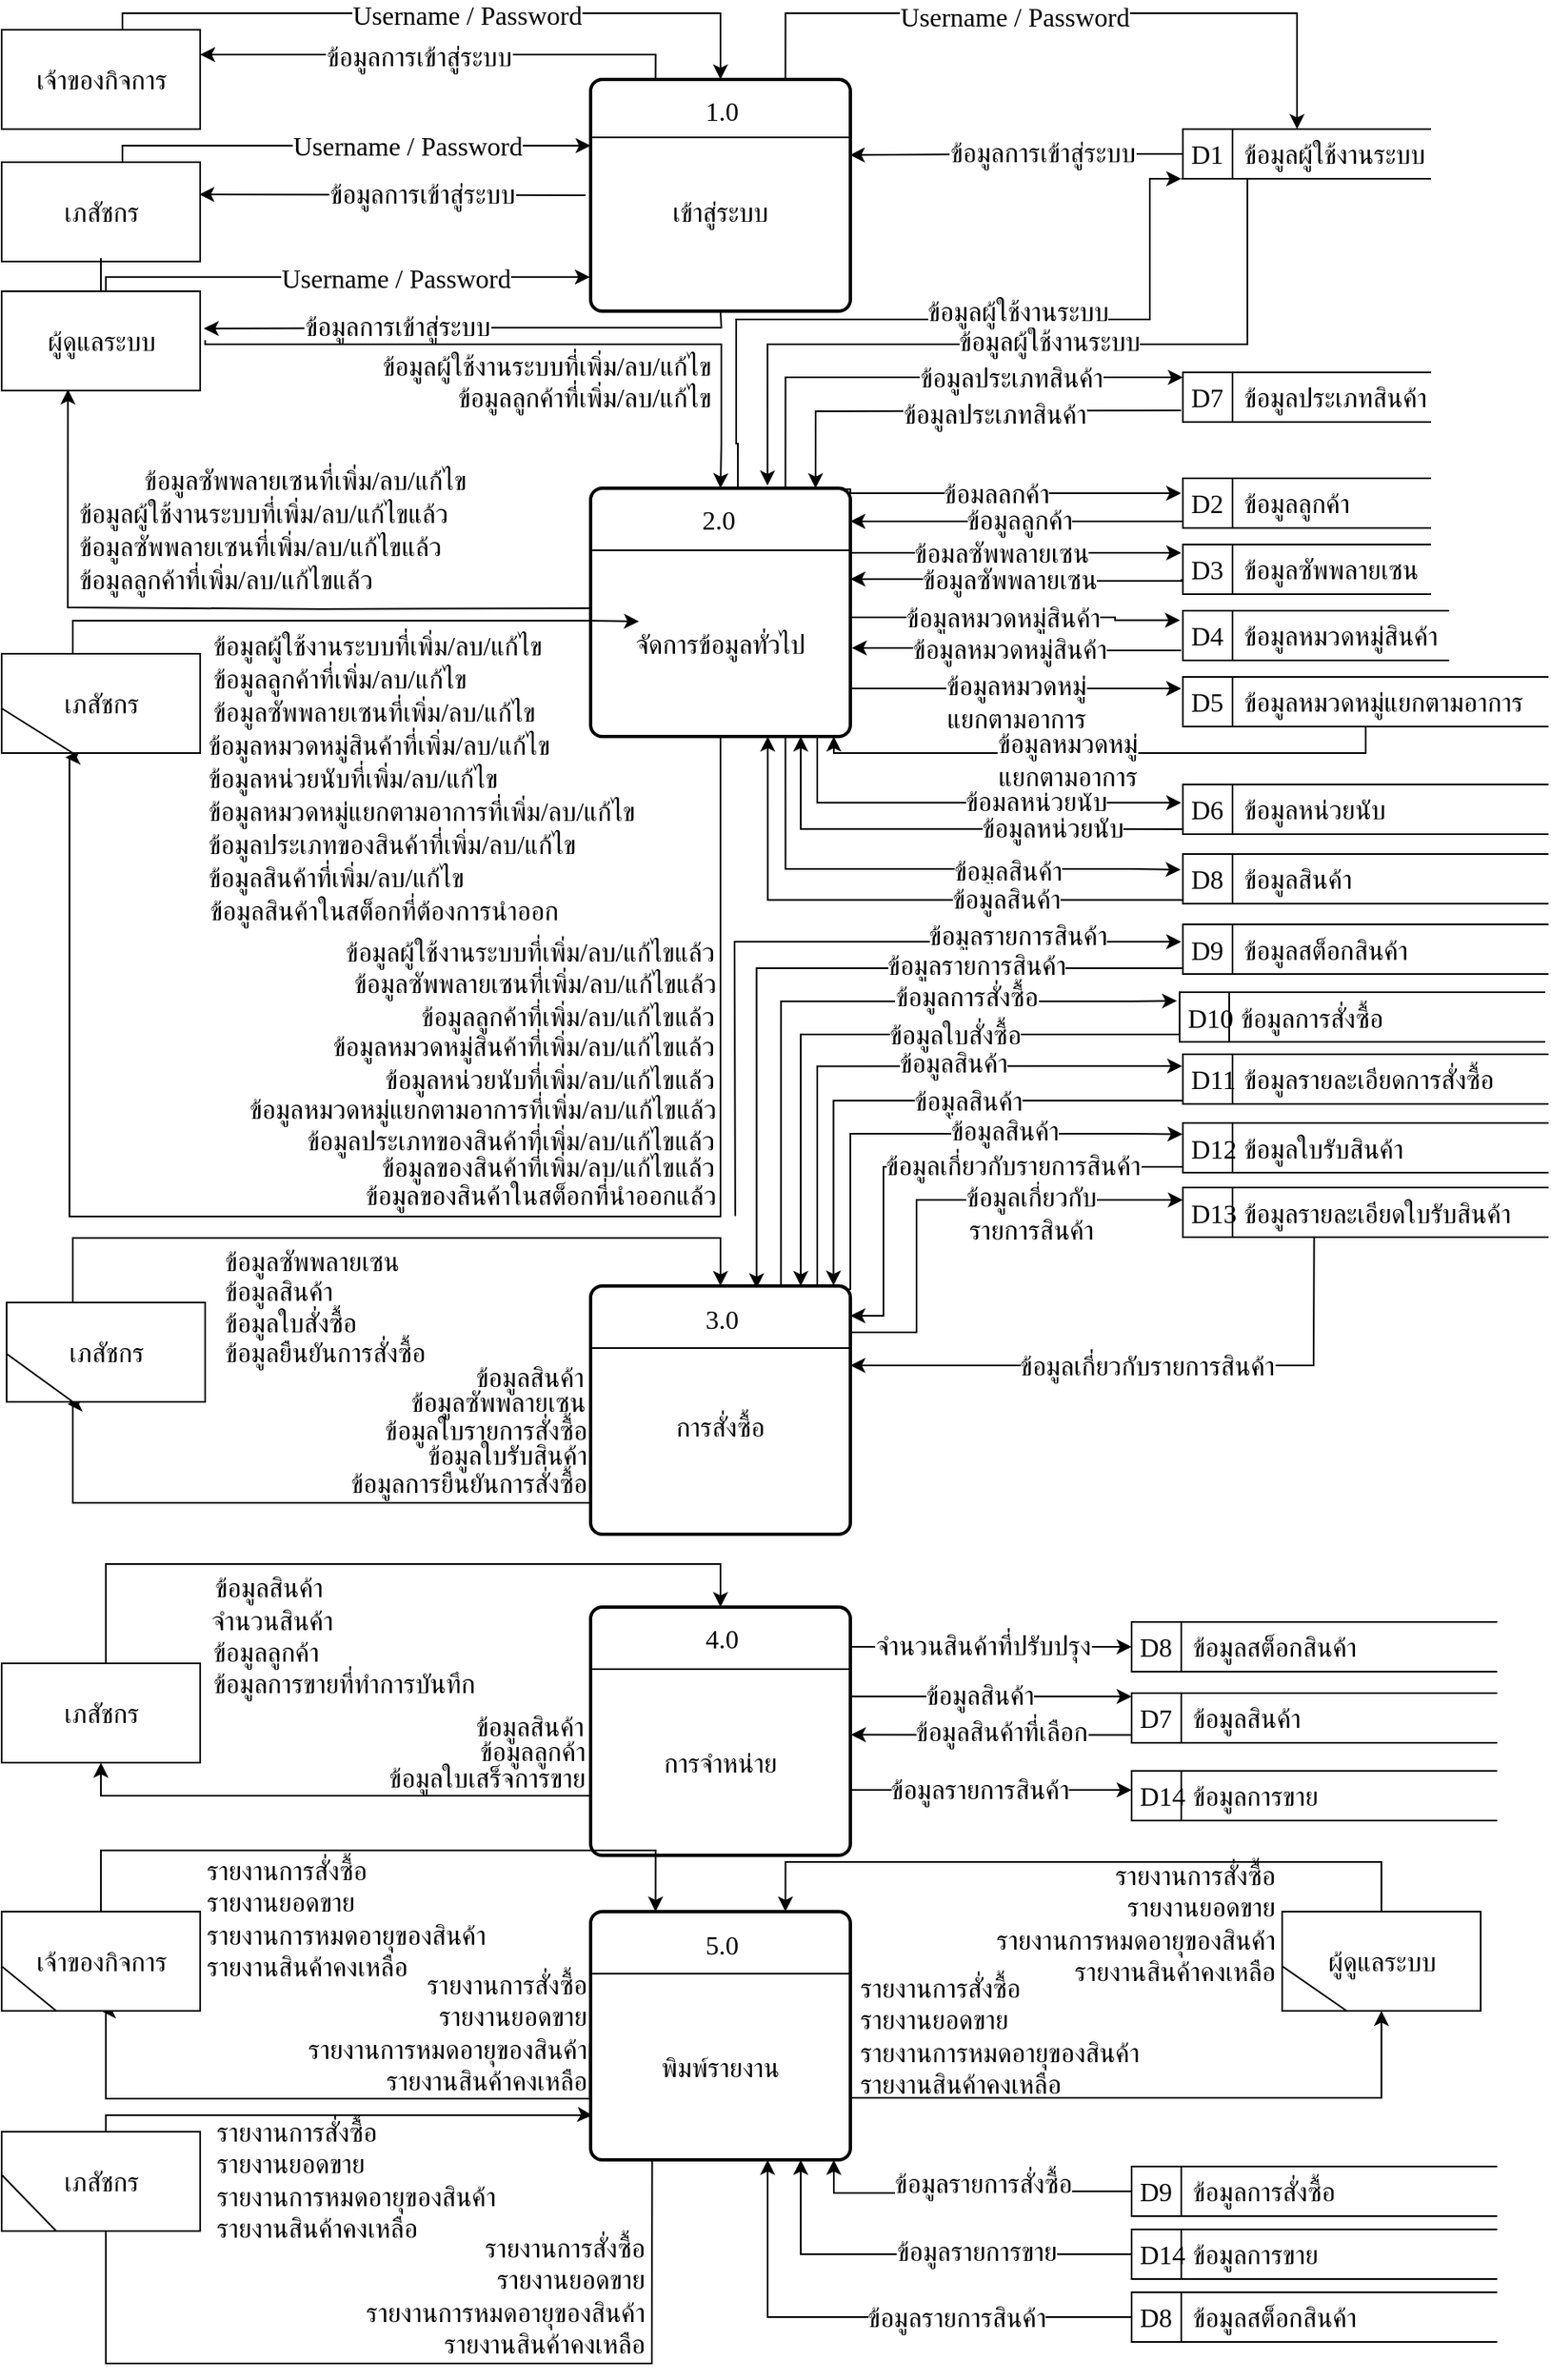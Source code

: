 <mxfile version="20.8.13" type="device" pages="5"><diagram name="DFD 0 " id="FbF_gwdLumBtz276WZZp"><mxGraphModel dx="1405" dy="1903" grid="1" gridSize="10" guides="1" tooltips="1" connect="1" arrows="1" fold="1" page="1" pageScale="1" pageWidth="850" pageHeight="1100" math="0" shadow="0"><root><mxCell id="0"/><mxCell id="1" parent="0"/><mxCell id="r3WCJoz_zd-xw-APznOe-20" style="edgeStyle=orthogonalEdgeStyle;shape=connector;rounded=0;orthogonalLoop=1;jettySize=auto;html=1;entryX=1;entryY=0.25;entryDx=0;entryDy=0;labelBackgroundColor=default;strokeColor=default;fontFamily=Tahoma;fontSize=16;fontColor=default;startArrow=none;startFill=0;endArrow=classic;endFill=1;exitX=0.25;exitY=0;exitDx=0;exitDy=0;" parent="1" source="r3WCJoz_zd-xw-APznOe-3" target="r3WCJoz_zd-xw-APznOe-7" edge="1"><mxGeometry relative="1" as="geometry"><mxPoint x="390" y="55" as="sourcePoint"/><Array as="points"><mxPoint x="432" y="25"/></Array></mxGeometry></mxCell><mxCell id="r3WCJoz_zd-xw-APznOe-23" value="ข้อมูลการเข้าสู่ระบบ" style="edgeLabel;html=1;align=center;verticalAlign=middle;resizable=0;points=[];fontSize=16;fontFamily=Tahoma;fontColor=default;" parent="r3WCJoz_zd-xw-APznOe-20" vertex="1" connectable="0"><mxGeometry x="0.092" y="1" relative="1" as="geometry"><mxPoint as="offset"/></mxGeometry></mxCell><mxCell id="r3WCJoz_zd-xw-APznOe-135" style="edgeStyle=orthogonalEdgeStyle;shape=connector;rounded=0;orthogonalLoop=1;jettySize=auto;html=1;exitX=0.75;exitY=0;exitDx=0;exitDy=0;labelBackgroundColor=default;strokeColor=default;fontFamily=Tahoma;fontSize=16;fontColor=default;startArrow=none;startFill=0;endArrow=classic;endFill=1;" parent="1" source="r3WCJoz_zd-xw-APznOe-3" edge="1"><mxGeometry relative="1" as="geometry"><Array as="points"><mxPoint x="511"/><mxPoint x="820"/><mxPoint x="820" y="70"/></Array><mxPoint x="820" y="70" as="targetPoint"/></mxGeometry></mxCell><mxCell id="r3WCJoz_zd-xw-APznOe-136" value="Username / Password" style="edgeLabel;html=1;align=center;verticalAlign=middle;resizable=0;points=[];fontSize=16;fontFamily=Tahoma;fontColor=default;" parent="r3WCJoz_zd-xw-APznOe-135" vertex="1" connectable="0"><mxGeometry x="-0.152" y="-2" relative="1" as="geometry"><mxPoint as="offset"/></mxGeometry></mxCell><mxCell id="r3WCJoz_zd-xw-APznOe-3" value="&lt;br style=&quot;font-size: 16px;&quot;&gt;เข้าสู่ระบบ" style="rounded=1;absoluteArcSize=1;arcSize=14;strokeWidth=2;fontFamily=Tahoma;fontSize=16;labelBackgroundColor=none;labelBorderColor=none;whiteSpace=wrap;html=1;verticalAlign=middle;horizontal=1;glass=0;shadow=0;" parent="1" vertex="1"><mxGeometry x="393" y="40" width="157" height="140" as="geometry"/></mxCell><mxCell id="r3WCJoz_zd-xw-APznOe-4" style="edgeStyle=none;rounded=0;orthogonalLoop=1;jettySize=auto;html=1;exitX=0;exitY=0.25;exitDx=0;exitDy=0;entryX=1;entryY=0.25;entryDx=0;entryDy=0;fontFamily=Tahoma;fontSize=16;strokeColor=none;" parent="1" source="r3WCJoz_zd-xw-APznOe-3" target="r3WCJoz_zd-xw-APznOe-3" edge="1"><mxGeometry relative="1" as="geometry"/></mxCell><mxCell id="r3WCJoz_zd-xw-APznOe-5" style="rounded=0;orthogonalLoop=1;jettySize=auto;html=1;exitX=0;exitY=0.25;exitDx=0;exitDy=0;entryX=1;entryY=0.25;entryDx=0;entryDy=0;fontFamily=Tahoma;fontSize=16;startArrow=none;startFill=0;endArrow=none;endFill=0;" parent="1" source="r3WCJoz_zd-xw-APznOe-3" target="r3WCJoz_zd-xw-APznOe-3" edge="1"><mxGeometry relative="1" as="geometry"/></mxCell><mxCell id="r3WCJoz_zd-xw-APznOe-11" style="edgeStyle=orthogonalEdgeStyle;shape=connector;rounded=0;orthogonalLoop=1;jettySize=auto;html=1;exitX=0.5;exitY=0;exitDx=0;exitDy=0;entryX=0.5;entryY=0;entryDx=0;entryDy=0;labelBackgroundColor=default;strokeColor=default;fontFamily=Tahoma;fontSize=16;fontColor=default;startArrow=none;startFill=0;endArrow=classic;endFill=1;" parent="1" source="r3WCJoz_zd-xw-APznOe-7" target="r3WCJoz_zd-xw-APznOe-3" edge="1"><mxGeometry relative="1" as="geometry"><Array as="points"><mxPoint x="110" y="10"/><mxPoint x="110"/><mxPoint x="471"/></Array></mxGeometry></mxCell><mxCell id="r3WCJoz_zd-xw-APznOe-12" value="Username / Password" style="edgeLabel;html=1;align=center;verticalAlign=middle;resizable=0;points=[];fontSize=16;fontFamily=Tahoma;fontColor=default;" parent="r3WCJoz_zd-xw-APznOe-11" vertex="1" connectable="0"><mxGeometry x="0.166" y="-1" relative="1" as="geometry"><mxPoint x="-17" as="offset"/></mxGeometry></mxCell><mxCell id="r3WCJoz_zd-xw-APznOe-7" value="เจ้าของกิจการ" style="html=1;dashed=0;whitespace=wrap;shadow=0;glass=0;labelBackgroundColor=none;labelBorderColor=none;sketch=0;fontFamily=Tahoma;fontSize=16;fontColor=default;" parent="1" vertex="1"><mxGeometry x="37" y="10" width="120" height="60" as="geometry"/></mxCell><mxCell id="r3WCJoz_zd-xw-APznOe-38" style="edgeStyle=orthogonalEdgeStyle;shape=connector;rounded=0;orthogonalLoop=1;jettySize=auto;html=1;exitX=1;exitY=0.75;exitDx=0;exitDy=0;entryX=0.5;entryY=0;entryDx=0;entryDy=0;labelBackgroundColor=default;strokeColor=default;fontFamily=Tahoma;fontSize=16;fontColor=default;startArrow=none;startFill=0;endArrow=classic;endFill=1;" parent="1" target="r3WCJoz_zd-xw-APznOe-28" edge="1"><mxGeometry relative="1" as="geometry"><mxPoint x="160.0" y="197.5" as="sourcePoint"/><Array as="points"><mxPoint x="160" y="200"/><mxPoint x="472" y="200"/><mxPoint x="472" y="260"/></Array></mxGeometry></mxCell><mxCell id="r3WCJoz_zd-xw-APznOe-14" style="edgeStyle=orthogonalEdgeStyle;shape=connector;rounded=0;orthogonalLoop=1;jettySize=auto;html=1;labelBackgroundColor=default;strokeColor=default;fontFamily=Tahoma;fontSize=16;fontColor=default;startArrow=none;startFill=0;endArrow=classic;endFill=1;exitX=0.5;exitY=0;exitDx=0;exitDy=0;" parent="1" target="r3WCJoz_zd-xw-APznOe-3" edge="1"><mxGeometry relative="1" as="geometry"><mxPoint x="110.0" y="90" as="sourcePoint"/><mxPoint x="370" y="100" as="targetPoint"/><Array as="points"><mxPoint x="110" y="80"/></Array></mxGeometry></mxCell><mxCell id="r3WCJoz_zd-xw-APznOe-17" value="Username / Password" style="edgeLabel;html=1;align=center;verticalAlign=middle;resizable=0;points=[];fontSize=16;fontFamily=Tahoma;fontColor=default;" parent="r3WCJoz_zd-xw-APznOe-14" vertex="1" connectable="0"><mxGeometry x="-0.069" y="1" relative="1" as="geometry"><mxPoint x="45" y="1" as="offset"/></mxGeometry></mxCell><mxCell id="r3WCJoz_zd-xw-APznOe-21" style="edgeStyle=none;shape=connector;rounded=0;orthogonalLoop=1;jettySize=auto;html=1;labelBackgroundColor=default;strokeColor=default;fontFamily=Tahoma;fontSize=16;fontColor=default;startArrow=none;startFill=0;endArrow=classic;endFill=1;entryX=0.996;entryY=0.324;entryDx=0;entryDy=0;entryPerimeter=0;" parent="1" target="r3WCJoz_zd-xw-APznOe-68" edge="1"><mxGeometry relative="1" as="geometry"><mxPoint x="390" y="110" as="sourcePoint"/><mxPoint x="160.0" y="102.5" as="targetPoint"/><Array as="points"/></mxGeometry></mxCell><mxCell id="r3WCJoz_zd-xw-APznOe-24" value="ข้อมูลการเข้าสู่ระบบ" style="edgeLabel;html=1;align=center;verticalAlign=middle;resizable=0;points=[];fontSize=16;fontFamily=Tahoma;fontColor=default;" parent="r3WCJoz_zd-xw-APznOe-21" vertex="1" connectable="0"><mxGeometry x="-0.152" y="-1" relative="1" as="geometry"><mxPoint as="offset"/></mxGeometry></mxCell><mxCell id="r3WCJoz_zd-xw-APznOe-22" style="edgeStyle=none;shape=connector;rounded=0;orthogonalLoop=1;jettySize=auto;html=1;exitX=0.5;exitY=1;exitDx=0;exitDy=0;entryX=1.018;entryY=0.375;entryDx=0;entryDy=0;labelBackgroundColor=default;strokeColor=default;fontFamily=Tahoma;fontSize=16;fontColor=default;startArrow=none;startFill=0;endArrow=classic;endFill=1;entryPerimeter=0;" parent="1" source="r3WCJoz_zd-xw-APznOe-3" target="r3WCJoz_zd-xw-APznOe-69" edge="1"><mxGeometry relative="1" as="geometry"><mxPoint x="385.0" y="150" as="sourcePoint"/><mxPoint x="161.2" y="179.1" as="targetPoint"/><Array as="points"><mxPoint x="472" y="190"/><mxPoint x="320" y="190"/></Array></mxGeometry></mxCell><mxCell id="r3WCJoz_zd-xw-APznOe-25" value="ข้อมูลการเข้าสู่ระบบ" style="edgeLabel;html=1;align=center;verticalAlign=middle;resizable=0;points=[];fontSize=16;fontFamily=Tahoma;fontColor=default;" parent="r3WCJoz_zd-xw-APznOe-22" vertex="1" connectable="0"><mxGeometry x="0.278" y="-1" relative="1" as="geometry"><mxPoint as="offset"/></mxGeometry></mxCell><mxCell id="r3WCJoz_zd-xw-APznOe-137" style="edgeStyle=orthogonalEdgeStyle;shape=connector;rounded=0;orthogonalLoop=1;jettySize=auto;html=1;exitX=0;exitY=0.5;exitDx=0;exitDy=0;entryX=0.998;entryY=0.326;entryDx=0;entryDy=0;entryPerimeter=0;labelBackgroundColor=default;strokeColor=default;fontFamily=Tahoma;fontSize=16;fontColor=default;startArrow=none;startFill=0;endArrow=classic;endFill=1;" parent="1" source="r3WCJoz_zd-xw-APznOe-26" target="r3WCJoz_zd-xw-APznOe-3" edge="1"><mxGeometry relative="1" as="geometry"/></mxCell><mxCell id="r3WCJoz_zd-xw-APznOe-138" value="ข้อมูลการเข้าสู่ระบบ" style="edgeLabel;html=1;align=center;verticalAlign=middle;resizable=0;points=[];fontSize=16;fontFamily=Tahoma;fontColor=default;" parent="r3WCJoz_zd-xw-APznOe-137" vertex="1" connectable="0"><mxGeometry x="-0.154" y="-1" relative="1" as="geometry"><mxPoint as="offset"/></mxGeometry></mxCell><mxCell id="r3WCJoz_zd-xw-APznOe-160" style="edgeStyle=orthogonalEdgeStyle;shape=connector;rounded=0;orthogonalLoop=1;jettySize=auto;html=1;labelBackgroundColor=default;strokeColor=default;fontFamily=Tahoma;fontSize=16;fontColor=default;startArrow=none;startFill=0;endArrow=classic;endFill=1;entryX=0.681;entryY=-0.011;entryDx=0;entryDy=0;entryPerimeter=0;" parent="1" target="r3WCJoz_zd-xw-APznOe-28" edge="1"><mxGeometry relative="1" as="geometry"><mxPoint x="750" y="100" as="sourcePoint"/><mxPoint x="510" y="260" as="targetPoint"/><Array as="points"><mxPoint x="790" y="100"/><mxPoint x="790" y="200"/><mxPoint x="500" y="200"/></Array></mxGeometry></mxCell><mxCell id="r3WCJoz_zd-xw-APznOe-161" value="ข้อมูลผู้ใช้งานระบบ" style="edgeLabel;html=1;align=center;verticalAlign=middle;resizable=0;points=[];fontSize=16;fontFamily=Tahoma;fontColor=default;" parent="r3WCJoz_zd-xw-APznOe-160" vertex="1" connectable="0"><mxGeometry x="0.118" y="2" relative="1" as="geometry"><mxPoint x="28" y="-4" as="offset"/></mxGeometry></mxCell><mxCell id="r3WCJoz_zd-xw-APznOe-26" value="D1&lt;span style=&quot;white-space: pre; font-size: 16px;&quot;&gt;&#9;&lt;/span&gt;ข้อมูลผู้ใช้งานระบบ" style="html=1;dashed=0;whitespace=wrap;shape=mxgraph.dfd.dataStoreID;align=left;spacingLeft=3;points=[[0,0],[0.5,0],[1,0],[0,0.5],[1,0.5],[0,1],[0.5,1],[1,1]];shadow=0;glass=0;labelBackgroundColor=none;labelBorderColor=none;sketch=0;fontFamily=Tahoma;fontSize=16;fontColor=default;" parent="1" vertex="1"><mxGeometry x="751" y="70" width="150" height="30" as="geometry"/></mxCell><mxCell id="r3WCJoz_zd-xw-APznOe-57" style="edgeStyle=orthogonalEdgeStyle;shape=connector;rounded=0;orthogonalLoop=1;jettySize=auto;html=1;exitX=0.5;exitY=1;exitDx=0;exitDy=0;labelBackgroundColor=default;strokeColor=default;fontFamily=Tahoma;fontSize=16;fontColor=default;startArrow=none;startFill=0;endArrow=classic;endFill=1;entryX=0.321;entryY=1.044;entryDx=0;entryDy=0;entryPerimeter=0;" parent="1" source="r3WCJoz_zd-xw-APznOe-28" target="r3WCJoz_zd-xw-APznOe-72" edge="1"><mxGeometry relative="1" as="geometry"><mxPoint x="80" y="457" as="targetPoint"/><Array as="points"><mxPoint x="472" y="727"/><mxPoint x="78" y="727"/></Array></mxGeometry></mxCell><mxCell id="r3WCJoz_zd-xw-APznOe-158" style="edgeStyle=orthogonalEdgeStyle;shape=connector;rounded=0;orthogonalLoop=1;jettySize=auto;html=1;exitX=0.567;exitY=0.001;exitDx=0;exitDy=0;labelBackgroundColor=default;strokeColor=default;fontFamily=Tahoma;fontSize=16;fontColor=default;startArrow=none;startFill=0;endArrow=classic;endFill=1;exitPerimeter=0;" parent="1" source="r3WCJoz_zd-xw-APznOe-28" edge="1"><mxGeometry relative="1" as="geometry"><mxPoint x="511.75" y="254.99" as="sourcePoint"/><mxPoint x="750" y="100" as="targetPoint"/><Array as="points"><mxPoint x="481" y="260"/><mxPoint x="481" y="185"/><mxPoint x="731" y="185"/><mxPoint x="731" y="100"/></Array></mxGeometry></mxCell><mxCell id="r3WCJoz_zd-xw-APznOe-159" value="ข้อมูลผู้ใช้งานระบบ" style="edgeLabel;html=1;align=center;verticalAlign=middle;resizable=0;points=[];fontSize=16;fontFamily=Tahoma;fontColor=default;" parent="r3WCJoz_zd-xw-APznOe-158" vertex="1" connectable="0"><mxGeometry x="-0.01" y="-1" relative="1" as="geometry"><mxPoint x="46" y="-6" as="offset"/></mxGeometry></mxCell><mxCell id="r3WCJoz_zd-xw-APznOe-162" style="edgeStyle=orthogonalEdgeStyle;shape=connector;rounded=0;orthogonalLoop=1;jettySize=auto;html=1;labelBackgroundColor=default;strokeColor=default;fontFamily=Tahoma;fontSize=16;fontColor=default;startArrow=none;startFill=0;endArrow=classic;endFill=1;exitX=0.973;exitY=0.004;exitDx=0;exitDy=0;exitPerimeter=0;entryX=-0.007;entryY=0.3;entryDx=0;entryDy=0;entryPerimeter=0;" parent="1" source="r3WCJoz_zd-xw-APznOe-28" edge="1" target="r3WCJoz_zd-xw-APznOe-52"><mxGeometry relative="1" as="geometry"><mxPoint x="550" y="297" as="sourcePoint"/><mxPoint x="720" y="287" as="targetPoint"/><Array as="points"><mxPoint x="550" y="288"/><mxPoint x="550" y="290"/></Array></mxGeometry></mxCell><mxCell id="r3WCJoz_zd-xw-APznOe-163" value="ข้อมูลลูกค้า" style="edgeLabel;html=1;align=center;verticalAlign=middle;resizable=0;points=[];fontSize=16;fontFamily=Tahoma;fontColor=default;" parent="r3WCJoz_zd-xw-APznOe-162" vertex="1" connectable="0"><mxGeometry x="-0.256" relative="1" as="geometry"><mxPoint x="17" as="offset"/></mxGeometry></mxCell><mxCell id="r3WCJoz_zd-xw-APznOe-183" style="edgeStyle=orthogonalEdgeStyle;shape=connector;rounded=0;orthogonalLoop=1;jettySize=auto;html=1;exitX=0.75;exitY=1;exitDx=0;exitDy=0;labelBackgroundColor=default;strokeColor=default;fontFamily=Tahoma;fontSize=16;fontColor=default;startArrow=none;startFill=0;endArrow=classic;endFill=1;" parent="1" source="r3WCJoz_zd-xw-APznOe-28" edge="1"><mxGeometry relative="1" as="geometry"><mxPoint x="750" y="477" as="targetPoint"/><Array as="points"><mxPoint x="530" y="437"/><mxPoint x="530" y="477"/></Array></mxGeometry></mxCell><mxCell id="r3WCJoz_zd-xw-APznOe-184" value="ข้อมูลหน่วยนับ" style="edgeLabel;html=1;align=center;verticalAlign=middle;resizable=0;points=[];fontSize=16;fontFamily=Tahoma;fontColor=default;" parent="r3WCJoz_zd-xw-APznOe-183" vertex="1" connectable="0"><mxGeometry x="0.141" y="-1" relative="1" as="geometry"><mxPoint x="31" y="-2" as="offset"/></mxGeometry></mxCell><mxCell id="r3WCJoz_zd-xw-APznOe-188" style="edgeStyle=orthogonalEdgeStyle;shape=connector;rounded=0;orthogonalLoop=1;jettySize=auto;html=1;exitX=0.75;exitY=1;exitDx=0;exitDy=0;labelBackgroundColor=default;strokeColor=default;fontFamily=Tahoma;fontSize=16;fontColor=default;startArrow=none;startFill=0;endArrow=classic;endFill=1;entryX=-0.006;entryY=0.315;entryDx=0;entryDy=0;entryPerimeter=0;" parent="1" source="r3WCJoz_zd-xw-APznOe-28" edge="1" target="r3WCJoz_zd-xw-APznOe-95"><mxGeometry relative="1" as="geometry"><mxPoint x="720" y="517" as="targetPoint"/><Array as="points"><mxPoint x="511" y="517"/><mxPoint x="720" y="517"/></Array></mxGeometry></mxCell><mxCell id="r3WCJoz_zd-xw-APznOe-189" value="ข้อมูลสินค้า" style="edgeLabel;html=1;align=center;verticalAlign=middle;resizable=0;points=[];fontSize=16;fontFamily=Tahoma;fontColor=default;" parent="r3WCJoz_zd-xw-APznOe-188" vertex="1" connectable="0"><mxGeometry x="0.342" y="-1" relative="1" as="geometry"><mxPoint as="offset"/></mxGeometry></mxCell><mxCell id="VyvFJXVa8aV3lJgCtAeX-2" style="edgeStyle=orthogonalEdgeStyle;shape=connector;rounded=0;orthogonalLoop=1;jettySize=auto;html=1;exitX=0.75;exitY=0;exitDx=0;exitDy=0;entryX=0;entryY=0.1;entryDx=0;entryDy=0;labelBackgroundColor=default;strokeColor=default;fontFamily=Tahoma;fontSize=16;fontColor=default;startArrow=none;startFill=0;endArrow=classic;endFill=1;entryPerimeter=0;" parent="1" source="r3WCJoz_zd-xw-APznOe-28" target="VyvFJXVa8aV3lJgCtAeX-1" edge="1"><mxGeometry relative="1" as="geometry"><Array as="points"><mxPoint x="511" y="220"/></Array></mxGeometry></mxCell><mxCell id="VyvFJXVa8aV3lJgCtAeX-3" value="ข้อมูลประเภทสินค้า" style="edgeLabel;html=1;align=center;verticalAlign=middle;resizable=0;points=[];fontSize=16;fontFamily=Tahoma;fontColor=default;" parent="VyvFJXVa8aV3lJgCtAeX-2" vertex="1" connectable="0"><mxGeometry x="0.317" y="-1" relative="1" as="geometry"><mxPoint y="-1" as="offset"/></mxGeometry></mxCell><mxCell id="r3WCJoz_zd-xw-APznOe-28" value="&lt;br style=&quot;font-size: 16px;&quot;&gt;&lt;br style=&quot;font-size: 16px;&quot;&gt;จัดการข้อมูลทั่วไป" style="rounded=1;absoluteArcSize=1;arcSize=14;strokeWidth=2;fontFamily=Tahoma;fontSize=16;labelBackgroundColor=none;labelBorderColor=none;whiteSpace=wrap;html=1;verticalAlign=middle;horizontal=1;glass=0;shadow=0;" parent="1" vertex="1"><mxGeometry x="393" y="287" width="157" height="150" as="geometry"/></mxCell><mxCell id="r3WCJoz_zd-xw-APznOe-35" value="ข้อมูลผู้ใช้งานระบบที่เพิ่ม/ลบ/แก้ไข" style="text;html=1;align=right;verticalAlign=middle;resizable=0;points=[];autosize=1;strokeColor=none;fillColor=none;fontSize=16;fontFamily=Tahoma;fontColor=default;" parent="1" vertex="1"><mxGeometry x="207" y="198" width="260" height="30" as="geometry"/></mxCell><mxCell id="r3WCJoz_zd-xw-APznOe-39" value="ข้อมูลลูกค้าที่เพิ่ม/ลบ/แก้ไข" style="text;html=1;align=right;verticalAlign=middle;resizable=0;points=[];autosize=1;strokeColor=none;fillColor=none;fontSize=16;fontFamily=Tahoma;fontColor=default;" parent="1" vertex="1"><mxGeometry x="257" y="217" width="210" height="30" as="geometry"/></mxCell><mxCell id="r3WCJoz_zd-xw-APznOe-40" value="ข้อมูลซัพพลายเซนที่เพิ่ม/ลบ/แก้ไข" style="text;html=1;align=right;verticalAlign=middle;resizable=0;points=[];autosize=1;strokeColor=none;fillColor=none;fontSize=16;fontFamily=Tahoma;fontColor=default;" parent="1" vertex="1"><mxGeometry x="59" y="267" width="260" height="30" as="geometry"/></mxCell><mxCell id="r3WCJoz_zd-xw-APznOe-42" style="edgeStyle=none;shape=connector;rounded=0;orthogonalLoop=1;jettySize=auto;html=1;labelBackgroundColor=default;strokeColor=default;fontFamily=Tahoma;fontSize=16;fontColor=default;startArrow=none;startFill=0;endArrow=classic;endFill=1;entryX=0.334;entryY=0.988;entryDx=0;entryDy=0;entryPerimeter=0;exitX=0.003;exitY=0.483;exitDx=0;exitDy=0;exitPerimeter=0;" parent="1" source="r3WCJoz_zd-xw-APznOe-28" target="r3WCJoz_zd-xw-APznOe-69" edge="1"><mxGeometry relative="1" as="geometry"><mxPoint x="390" y="330" as="sourcePoint"/><mxPoint x="80.5" y="209.45" as="targetPoint"/><Array as="points"><mxPoint x="230" y="360"/><mxPoint x="77" y="359"/></Array></mxGeometry></mxCell><mxCell id="r3WCJoz_zd-xw-APznOe-46" value="ข้อมูลผู้ใช้งานระบบที่เพิ่ม/ลบ/แก้ไขแล้ว" style="text;html=1;align=left;verticalAlign=middle;resizable=0;points=[];autosize=1;strokeColor=none;fillColor=none;fontSize=16;fontFamily=Tahoma;fontColor=default;" parent="1" vertex="1"><mxGeometry x="82" y="287" width="280" height="30" as="geometry"/></mxCell><mxCell id="r3WCJoz_zd-xw-APznOe-47" value="ข้อมูลลูกค้าที่เพิ่ม/ลบ/แก้ไขแล้ว" style="text;html=1;align=left;verticalAlign=middle;resizable=0;points=[];autosize=1;strokeColor=none;fillColor=none;fontSize=16;fontFamily=Tahoma;fontColor=default;" parent="1" vertex="1"><mxGeometry x="82" y="327" width="230" height="30" as="geometry"/></mxCell><mxCell id="r3WCJoz_zd-xw-APznOe-48" value="ข้อมูลซัพพลายเซนที่เพิ่ม/ลบ/แก้ไขแล้ว" style="text;html=1;align=left;verticalAlign=middle;resizable=0;points=[];autosize=1;strokeColor=none;fillColor=none;fontSize=16;fontFamily=Tahoma;fontColor=default;" parent="1" vertex="1"><mxGeometry x="82" y="307" width="280" height="30" as="geometry"/></mxCell><mxCell id="r3WCJoz_zd-xw-APznOe-165" style="edgeStyle=orthogonalEdgeStyle;shape=connector;rounded=0;orthogonalLoop=1;jettySize=auto;html=1;exitX=0;exitY=0.5;exitDx=0;exitDy=0;labelBackgroundColor=default;strokeColor=default;fontFamily=Tahoma;fontSize=16;fontColor=default;startArrow=none;startFill=0;endArrow=classic;endFill=1;" parent="1" source="r3WCJoz_zd-xw-APznOe-52" edge="1"><mxGeometry relative="1" as="geometry"><mxPoint x="550" y="307" as="targetPoint"/><Array as="points"><mxPoint x="720" y="307"/><mxPoint x="550" y="307"/></Array></mxGeometry></mxCell><mxCell id="r3WCJoz_zd-xw-APznOe-166" value="ข้อมูลลูกค้า" style="edgeLabel;html=1;align=center;verticalAlign=middle;resizable=0;points=[];fontSize=16;fontFamily=Tahoma;fontColor=default;" parent="r3WCJoz_zd-xw-APznOe-165" vertex="1" connectable="0"><mxGeometry x="0.037" y="-1" relative="1" as="geometry"><mxPoint as="offset"/></mxGeometry></mxCell><mxCell id="r3WCJoz_zd-xw-APznOe-52" value="D2&lt;span style=&quot;white-space: pre; font-size: 16px;&quot;&gt;&#9;&lt;/span&gt;ข้อมูลลูกค้า" style="html=1;dashed=0;whitespace=wrap;shape=mxgraph.dfd.dataStoreID;align=left;spacingLeft=3;points=[[0,0],[0.5,0],[1,0],[0,0.5],[1,0.5],[0,1],[0.5,1],[1,1]];shadow=0;glass=0;labelBackgroundColor=none;labelBorderColor=none;sketch=0;fontFamily=Tahoma;fontSize=16;fontColor=default;" parent="1" vertex="1"><mxGeometry x="751" y="281" width="150" height="30" as="geometry"/></mxCell><mxCell id="r3WCJoz_zd-xw-APznOe-53" value="D3&lt;span style=&quot;white-space: pre; font-size: 16px;&quot;&gt;&#9;&lt;/span&gt;ข้อมูลซัพพลายเซน" style="html=1;dashed=0;whitespace=wrap;shape=mxgraph.dfd.dataStoreID;align=left;spacingLeft=3;points=[[0,0],[0.5,0],[1,0],[0,0.5],[1,0.5],[0,1],[0.5,1],[1,1]];shadow=0;glass=0;labelBackgroundColor=none;labelBorderColor=none;sketch=0;fontFamily=Tahoma;fontSize=16;fontColor=default;" parent="1" vertex="1"><mxGeometry x="751" y="321" width="150" height="30" as="geometry"/></mxCell><mxCell id="r3WCJoz_zd-xw-APznOe-59" style="edgeStyle=orthogonalEdgeStyle;shape=connector;rounded=0;orthogonalLoop=1;jettySize=auto;html=1;exitX=0.5;exitY=0;exitDx=0;exitDy=0;labelBackgroundColor=default;strokeColor=default;fontFamily=Tahoma;fontSize=16;fontColor=default;startArrow=none;startFill=0;endArrow=classic;endFill=1;entryX=0.997;entryY=0.016;entryDx=0;entryDy=0;entryPerimeter=0;" parent="1" target="r3WCJoz_zd-xw-APznOe-60" edge="1"><mxGeometry relative="1" as="geometry"><mxPoint x="110" y="387.0" as="sourcePoint"/><mxPoint x="390" y="367" as="targetPoint"/><Array as="points"><mxPoint x="80" y="387"/><mxPoint x="80" y="367"/><mxPoint x="392" y="367"/></Array></mxGeometry></mxCell><mxCell id="r3WCJoz_zd-xw-APznOe-60" value="ข้อมูลผู้ใช้งานระบบที่เพิ่ม/ลบ/แก้ไข" style="text;html=1;align=left;verticalAlign=middle;resizable=0;points=[];autosize=1;strokeColor=none;fillColor=none;fontSize=16;fontFamily=Tahoma;fontColor=default;" parent="1" vertex="1"><mxGeometry x="163" y="367" width="260" height="30" as="geometry"/></mxCell><mxCell id="r3WCJoz_zd-xw-APznOe-61" value="ข้อมูลลูกค้าที่เพิ่ม/ลบ/แก้ไข" style="text;html=1;align=left;verticalAlign=middle;resizable=0;points=[];autosize=1;strokeColor=none;fillColor=none;fontSize=16;fontFamily=Tahoma;fontColor=default;" parent="1" vertex="1"><mxGeometry x="163" y="387" width="210" height="30" as="geometry"/></mxCell><mxCell id="r3WCJoz_zd-xw-APznOe-62" value="ข้อมูลซัพพลายเซนที่เพิ่ม/ลบ/แก้ไข" style="text;html=1;align=left;verticalAlign=middle;resizable=0;points=[];autosize=1;strokeColor=none;fillColor=none;fontSize=16;fontFamily=Tahoma;fontColor=default;" parent="1" vertex="1"><mxGeometry x="163" y="407" width="260" height="30" as="geometry"/></mxCell><mxCell id="r3WCJoz_zd-xw-APznOe-63" value="ข้อมูลหมวดหมู่สินค้าที่เพิ่ม/ลบ/แก้ไข" style="text;html=1;align=left;verticalAlign=middle;resizable=0;points=[];autosize=1;strokeColor=none;fillColor=none;fontSize=16;fontFamily=Tahoma;fontColor=default;" parent="1" vertex="1"><mxGeometry x="160" y="427" width="260" height="30" as="geometry"/></mxCell><mxCell id="r3WCJoz_zd-xw-APznOe-64" value="ข้อมูลหมวดหมู่แยกตามอาการที่เพิ่ม/ลบ/แก้ไข" style="text;html=1;align=left;verticalAlign=middle;resizable=0;points=[];autosize=1;strokeColor=none;fillColor=none;fontSize=16;fontFamily=Tahoma;fontColor=default;" parent="1" vertex="1"><mxGeometry x="160" y="467" width="320" height="30" as="geometry"/></mxCell><mxCell id="r3WCJoz_zd-xw-APznOe-65" value="ข้อมูลหน่วยนับที่เพิ่ม/ลบ/แก้ไข" style="text;html=1;align=left;verticalAlign=middle;resizable=0;points=[];autosize=1;strokeColor=none;fillColor=none;fontSize=16;fontFamily=Tahoma;fontColor=default;" parent="1" vertex="1"><mxGeometry x="160" y="447" width="230" height="30" as="geometry"/></mxCell><mxCell id="r3WCJoz_zd-xw-APznOe-67" style="edgeStyle=none;shape=connector;rounded=0;orthogonalLoop=1;jettySize=auto;html=1;exitX=0;exitY=0.25;exitDx=0;exitDy=0;entryX=1;entryY=0.25;entryDx=0;entryDy=0;labelBackgroundColor=default;strokeColor=default;fontFamily=Tahoma;fontSize=16;fontColor=default;startArrow=none;startFill=0;endArrow=none;endFill=0;" parent="1" source="r3WCJoz_zd-xw-APznOe-28" target="r3WCJoz_zd-xw-APznOe-28" edge="1"><mxGeometry relative="1" as="geometry"/></mxCell><mxCell id="r3WCJoz_zd-xw-APznOe-68" value="เภสัชกร" style="html=1;dashed=0;whitespace=wrap;shadow=0;glass=0;labelBackgroundColor=none;labelBorderColor=none;sketch=0;fontFamily=Tahoma;fontSize=16;fontColor=default;" parent="1" vertex="1"><mxGeometry x="37" y="90" width="120" height="60" as="geometry"/></mxCell><mxCell id="r3WCJoz_zd-xw-APznOe-73" value="" style="edgeStyle=orthogonalEdgeStyle;shape=connector;rounded=0;orthogonalLoop=1;jettySize=auto;html=1;labelBackgroundColor=default;strokeColor=default;fontFamily=Tahoma;fontSize=16;fontColor=default;startArrow=none;startFill=0;endArrow=none;endFill=0;" parent="1" source="r3WCJoz_zd-xw-APznOe-69" target="r3WCJoz_zd-xw-APznOe-68" edge="1"><mxGeometry relative="1" as="geometry"/></mxCell><mxCell id="r3WCJoz_zd-xw-APznOe-69" value="ผู้ดูแลระบบ" style="html=1;dashed=0;whitespace=wrap;shadow=0;glass=0;labelBackgroundColor=none;labelBorderColor=none;sketch=0;fontFamily=Tahoma;fontSize=16;fontColor=default;" parent="1" vertex="1"><mxGeometry x="37" y="168" width="120" height="60" as="geometry"/></mxCell><mxCell id="r3WCJoz_zd-xw-APznOe-70" style="edgeStyle=orthogonalEdgeStyle;shape=connector;rounded=0;orthogonalLoop=1;jettySize=auto;html=1;labelBackgroundColor=default;strokeColor=default;fontFamily=Tahoma;fontSize=16;fontColor=default;startArrow=none;startFill=0;endArrow=classic;endFill=1;exitX=0.5;exitY=0;exitDx=0;exitDy=0;entryX=-0.003;entryY=0.853;entryDx=0;entryDy=0;entryPerimeter=0;" parent="1" source="r3WCJoz_zd-xw-APznOe-69" target="r3WCJoz_zd-xw-APznOe-3" edge="1"><mxGeometry relative="1" as="geometry"><mxPoint x="120.0" y="100" as="sourcePoint"/><mxPoint x="390" y="160" as="targetPoint"/><Array as="points"><mxPoint x="100" y="159"/></Array></mxGeometry></mxCell><mxCell id="r3WCJoz_zd-xw-APznOe-71" value="Username / Password" style="edgeLabel;html=1;align=center;verticalAlign=middle;resizable=0;points=[];fontSize=16;fontFamily=Tahoma;fontColor=default;" parent="r3WCJoz_zd-xw-APznOe-70" vertex="1" connectable="0"><mxGeometry x="-0.069" y="1" relative="1" as="geometry"><mxPoint x="45" y="1" as="offset"/></mxGeometry></mxCell><mxCell id="r3WCJoz_zd-xw-APznOe-72" value="เภสัชกร" style="html=1;dashed=0;whitespace=wrap;shadow=0;glass=0;labelBackgroundColor=none;labelBorderColor=none;sketch=0;fontFamily=Tahoma;fontSize=16;fontColor=default;" parent="1" vertex="1"><mxGeometry x="37" y="387" width="120" height="60" as="geometry"/></mxCell><mxCell id="r3WCJoz_zd-xw-APznOe-74" value="ข้อมูลประเภทของสินค้าที่เพิ่ม/ลบ/แก้ไข" style="text;html=1;align=left;verticalAlign=middle;resizable=0;points=[];autosize=1;strokeColor=none;fillColor=none;fontSize=16;fontFamily=Tahoma;fontColor=default;" parent="1" vertex="1"><mxGeometry x="160" y="487" width="280" height="30" as="geometry"/></mxCell><mxCell id="r3WCJoz_zd-xw-APznOe-76" value="ข้อมูลผู้ใช้งานระบบที่เพิ่ม/ลบ/แก้ไขแล้ว" style="text;html=1;align=right;verticalAlign=middle;resizable=0;points=[];autosize=1;strokeColor=none;fillColor=none;fontSize=16;fontFamily=Tahoma;fontColor=default;" parent="1" vertex="1"><mxGeometry x="189" y="552" width="280" height="30" as="geometry"/></mxCell><mxCell id="r3WCJoz_zd-xw-APznOe-77" value="ข้อมูลลูกค้าที่เพิ่ม/ลบ/แก้ไขแล้ว" style="text;html=1;align=right;verticalAlign=middle;resizable=0;points=[];autosize=1;strokeColor=none;fillColor=none;fontSize=16;fontFamily=Tahoma;fontColor=default;" parent="1" vertex="1"><mxGeometry x="239" y="591" width="230" height="30" as="geometry"/></mxCell><mxCell id="r3WCJoz_zd-xw-APznOe-78" value="ข้อมูลซัพพลายเซนที่เพิ่ม/ลบ/แก้ไขแล้ว" style="text;html=1;align=right;verticalAlign=middle;resizable=0;points=[];autosize=1;strokeColor=none;fillColor=none;fontSize=16;fontFamily=Tahoma;fontColor=default;" parent="1" vertex="1"><mxGeometry x="190" y="571" width="280" height="30" as="geometry"/></mxCell><mxCell id="r3WCJoz_zd-xw-APznOe-79" value="ข้อมูลหมวดหมู่สินค้าที่เพิ่ม/ลบ/แก้ไขแล้ว" style="text;html=1;align=right;verticalAlign=middle;resizable=0;points=[];autosize=1;strokeColor=none;fillColor=none;fontSize=16;fontFamily=Tahoma;fontColor=default;" parent="1" vertex="1"><mxGeometry x="179" y="609" width="290" height="30" as="geometry"/></mxCell><mxCell id="r3WCJoz_zd-xw-APznOe-80" value="ข้อมูลหมวดหมู่แยกตามอาการที่เพิ่ม/ลบ/แก้ไขแล้ว" style="text;html=1;align=right;verticalAlign=middle;resizable=0;points=[];autosize=1;strokeColor=none;fillColor=none;fontSize=16;fontFamily=Tahoma;fontColor=default;" parent="1" vertex="1"><mxGeometry x="120" y="647" width="350" height="30" as="geometry"/></mxCell><mxCell id="r3WCJoz_zd-xw-APznOe-81" value="ข้อมูลหน่วยนับที่เพิ่ม/ลบ/แก้ไขแล้ว" style="text;html=1;align=right;verticalAlign=middle;resizable=0;points=[];autosize=1;strokeColor=none;fillColor=none;fontSize=16;fontFamily=Tahoma;fontColor=default;" parent="1" vertex="1"><mxGeometry x="219" y="629" width="250" height="30" as="geometry"/></mxCell><mxCell id="r3WCJoz_zd-xw-APznOe-82" value="ข้อมูลประเภทของสินค้าที่เพิ่ม/ลบ/แก้ไขแล้ว" style="text;html=1;align=right;verticalAlign=middle;resizable=0;points=[];autosize=1;strokeColor=none;fillColor=none;fontSize=16;fontFamily=Tahoma;fontColor=default;" parent="1" vertex="1"><mxGeometry x="159" y="666" width="310" height="30" as="geometry"/></mxCell><mxCell id="r3WCJoz_zd-xw-APznOe-104" style="edgeStyle=orthogonalEdgeStyle;shape=connector;rounded=0;orthogonalLoop=1;jettySize=auto;html=1;exitX=0;exitY=0.5;exitDx=0;exitDy=0;labelBackgroundColor=default;strokeColor=default;fontFamily=Tahoma;fontSize=16;fontColor=default;startArrow=none;startFill=0;endArrow=classic;endFill=1;entryX=0.307;entryY=1.023;entryDx=0;entryDy=0;entryPerimeter=0;" parent="1" source="r3WCJoz_zd-xw-APznOe-83" target="r3WCJoz_zd-xw-APznOe-86" edge="1"><mxGeometry relative="1" as="geometry"><mxPoint x="150" y="844" as="targetPoint"/><Array as="points"><mxPoint x="393" y="900"/><mxPoint x="80" y="900"/></Array></mxGeometry></mxCell><mxCell id="r3WCJoz_zd-xw-APznOe-193" style="edgeStyle=orthogonalEdgeStyle;shape=connector;rounded=0;orthogonalLoop=1;jettySize=auto;html=1;exitX=0.557;exitY=0.003;exitDx=0;exitDy=0;labelBackgroundColor=default;strokeColor=default;fontFamily=Tahoma;fontSize=16;fontColor=default;startArrow=none;startFill=0;endArrow=classic;endFill=1;exitPerimeter=0;" parent="1" edge="1"><mxGeometry relative="1" as="geometry"><mxPoint x="480.449" y="726.72" as="sourcePoint"/><mxPoint x="750" y="561" as="targetPoint"/><Array as="points"><mxPoint x="480" y="723.27"/><mxPoint x="480" y="723.27"/><mxPoint x="480" y="561.27"/></Array></mxGeometry></mxCell><mxCell id="r3WCJoz_zd-xw-APznOe-194" value="ข้อมูลรายการสินค้า" style="edgeLabel;html=1;align=center;verticalAlign=middle;resizable=0;points=[];fontSize=16;fontFamily=Tahoma;fontColor=default;" parent="r3WCJoz_zd-xw-APznOe-193" vertex="1" connectable="0"><mxGeometry x="0.368" y="1" relative="1" as="geometry"><mxPoint x="38" y="-3" as="offset"/></mxGeometry></mxCell><mxCell id="r3WCJoz_zd-xw-APznOe-201" style="edgeStyle=orthogonalEdgeStyle;shape=connector;rounded=0;orthogonalLoop=1;jettySize=auto;html=1;exitX=0.95;exitY=0.003;exitDx=0;exitDy=0;labelBackgroundColor=default;strokeColor=default;fontFamily=Tahoma;fontSize=16;fontColor=default;startArrow=none;startFill=0;endArrow=classic;endFill=1;exitPerimeter=0;entryX=-0.002;entryY=0.239;entryDx=0;entryDy=0;entryPerimeter=0;" parent="1" source="r3WCJoz_zd-xw-APznOe-83" target="r3WCJoz_zd-xw-APznOe-100" edge="1"><mxGeometry relative="1" as="geometry"><mxPoint x="710" y="637" as="targetPoint"/><Array as="points"><mxPoint x="530" y="770"/><mxPoint x="530" y="636"/></Array></mxGeometry></mxCell><mxCell id="r3WCJoz_zd-xw-APznOe-202" value="ข้อมูลสินค้า" style="edgeLabel;html=1;align=center;verticalAlign=middle;resizable=0;points=[];fontSize=16;fontFamily=Tahoma;fontColor=default;" parent="r3WCJoz_zd-xw-APznOe-201" vertex="1" connectable="0"><mxGeometry x="0.1" y="2" relative="1" as="geometry"><mxPoint x="26" as="offset"/></mxGeometry></mxCell><mxCell id="r3WCJoz_zd-xw-APznOe-214" style="edgeStyle=orthogonalEdgeStyle;shape=connector;rounded=0;orthogonalLoop=1;jettySize=auto;html=1;exitX=1;exitY=0.25;exitDx=0;exitDy=0;labelBackgroundColor=default;strokeColor=default;fontFamily=Tahoma;fontSize=16;fontColor=default;startArrow=none;startFill=0;endArrow=classic;endFill=1;" parent="1" source="r3WCJoz_zd-xw-APznOe-83" edge="1" target="r3WCJoz_zd-xw-APznOe-102"><mxGeometry relative="1" as="geometry"><mxPoint x="720" y="717" as="targetPoint"/><Array as="points"><mxPoint x="550" y="797"/><mxPoint x="590" y="797"/><mxPoint x="590" y="717"/></Array></mxGeometry></mxCell><mxCell id="r3WCJoz_zd-xw-APznOe-215" value="ข้อมูลเกี่ยวกับ&lt;br style=&quot;font-size: 16px;&quot;&gt;รายการสินค้า" style="edgeLabel;html=1;align=center;verticalAlign=middle;resizable=0;points=[];fontSize=16;fontFamily=Tahoma;fontColor=default;" parent="r3WCJoz_zd-xw-APznOe-214" vertex="1" connectable="0"><mxGeometry x="-0.047" y="1" relative="1" as="geometry"><mxPoint x="60" y="9" as="offset"/></mxGeometry></mxCell><mxCell id="r3WCJoz_zd-xw-APznOe-83" value="&lt;br style=&quot;font-size: 16px;&quot;&gt;การสั่งซื้อ" style="rounded=1;absoluteArcSize=1;arcSize=14;strokeWidth=2;fontFamily=Tahoma;fontSize=16;labelBackgroundColor=none;labelBorderColor=none;whiteSpace=wrap;html=1;verticalAlign=middle;horizontal=1;glass=0;shadow=0;" parent="1" vertex="1"><mxGeometry x="393" y="769" width="157" height="150" as="geometry"/></mxCell><mxCell id="r3WCJoz_zd-xw-APznOe-84" style="edgeStyle=none;shape=connector;rounded=0;orthogonalLoop=1;jettySize=auto;html=1;exitX=0;exitY=0.25;exitDx=0;exitDy=0;entryX=1;entryY=0.25;entryDx=0;entryDy=0;labelBackgroundColor=default;strokeColor=default;fontFamily=Tahoma;fontSize=16;fontColor=default;startArrow=none;startFill=0;endArrow=none;endFill=0;" parent="1" source="r3WCJoz_zd-xw-APznOe-83" target="r3WCJoz_zd-xw-APznOe-83" edge="1"><mxGeometry relative="1" as="geometry"/></mxCell><mxCell id="r3WCJoz_zd-xw-APznOe-88" style="edgeStyle=orthogonalEdgeStyle;shape=connector;rounded=0;orthogonalLoop=1;jettySize=auto;html=1;exitX=0.877;exitY=0.027;exitDx=0;exitDy=0;entryX=0.5;entryY=0;entryDx=0;entryDy=0;labelBackgroundColor=default;strokeColor=default;fontFamily=Tahoma;fontSize=16;fontColor=default;startArrow=none;startFill=0;endArrow=classic;endFill=1;exitPerimeter=0;" parent="1" source="r3WCJoz_zd-xw-APznOe-86" target="r3WCJoz_zd-xw-APznOe-83" edge="1"><mxGeometry relative="1" as="geometry"><Array as="points"><mxPoint x="148" y="779"/><mxPoint x="80" y="779"/><mxPoint x="80" y="740"/><mxPoint x="471" y="740"/></Array></mxGeometry></mxCell><mxCell id="r3WCJoz_zd-xw-APznOe-86" value="เภสัชกร" style="html=1;dashed=0;whitespace=wrap;shadow=0;glass=0;labelBackgroundColor=none;labelBorderColor=none;sketch=0;fontFamily=Tahoma;fontSize=16;fontColor=default;" parent="1" vertex="1"><mxGeometry x="40" y="779" width="120" height="60" as="geometry"/></mxCell><mxCell id="r3WCJoz_zd-xw-APznOe-89" value="D4&lt;span style=&quot;white-space: pre; font-size: 16px;&quot;&gt;&#9;&lt;/span&gt;ข้อมูลหมวดหมู่สินค้า" style="html=1;dashed=0;whitespace=wrap;shape=mxgraph.dfd.dataStoreID;align=left;spacingLeft=3;points=[[0,0],[0.5,0],[1,0],[0,0.5],[1,0.5],[0,1],[0.5,1],[1,1]];shadow=0;glass=0;labelBackgroundColor=none;labelBorderColor=none;sketch=0;fontFamily=Tahoma;fontSize=16;fontColor=default;" parent="1" vertex="1"><mxGeometry x="751" y="361" width="161" height="30" as="geometry"/></mxCell><mxCell id="r3WCJoz_zd-xw-APznOe-90" value="D5&lt;span style=&quot;white-space: pre; font-size: 16px;&quot;&gt;&#9;&lt;/span&gt;ข้อมูลหมวดหมู่แยกตามอาการ" style="html=1;dashed=0;whitespace=wrap;shape=mxgraph.dfd.dataStoreID;align=left;spacingLeft=3;points=[[0,0],[0.5,0],[1,0],[0,0.5],[1,0.5],[0,1],[0.5,1],[1,1]];shadow=0;glass=0;labelBackgroundColor=none;labelBorderColor=none;sketch=0;fontFamily=Tahoma;fontSize=16;fontColor=default;" parent="1" vertex="1"><mxGeometry x="751" y="401" width="221" height="30" as="geometry"/></mxCell><mxCell id="r3WCJoz_zd-xw-APznOe-92" value="D6&lt;span style=&quot;white-space: pre; font-size: 16px;&quot;&gt;&#9;&lt;/span&gt;ข้อมูลหน่วยนับ" style="html=1;dashed=0;whitespace=wrap;shape=mxgraph.dfd.dataStoreID;align=left;spacingLeft=3;points=[[0,0],[0.5,0],[1,0],[0,0.5],[1,0.5],[0,1],[0.5,1],[1,1]];shadow=0;glass=0;labelBackgroundColor=none;labelBorderColor=none;sketch=0;fontFamily=Tahoma;fontSize=16;fontColor=default;" parent="1" vertex="1"><mxGeometry x="751" y="466" width="221" height="30" as="geometry"/></mxCell><mxCell id="r3WCJoz_zd-xw-APznOe-93" value="ข้อมูลซัพพลายเซน" style="text;html=1;align=left;verticalAlign=middle;resizable=0;points=[];autosize=1;strokeColor=none;fillColor=none;fontSize=16;fontFamily=Tahoma;fontColor=default;" parent="1" vertex="1"><mxGeometry x="170" y="739" width="150" height="30" as="geometry"/></mxCell><mxCell id="r3WCJoz_zd-xw-APznOe-94" value="ข้อมูลสินค้า" style="text;html=1;align=left;verticalAlign=middle;resizable=0;points=[];autosize=1;strokeColor=none;fillColor=none;fontSize=16;fontFamily=Tahoma;fontColor=default;" parent="1" vertex="1"><mxGeometry x="170" y="757" width="100" height="30" as="geometry"/></mxCell><mxCell id="r3WCJoz_zd-xw-APznOe-95" value="D8&lt;span style=&quot;white-space: pre; font-size: 16px;&quot;&gt;&#9;&lt;/span&gt;ข้อมูลสินค้า" style="html=1;dashed=0;whitespace=wrap;shape=mxgraph.dfd.dataStoreID;align=left;spacingLeft=3;points=[[0,0],[0.5,0],[1,0],[0,0.5],[1,0.5],[0,1],[0.5,1],[1,1]];shadow=0;glass=0;labelBackgroundColor=none;labelBorderColor=none;sketch=0;fontFamily=Tahoma;fontSize=16;fontColor=default;" parent="1" vertex="1"><mxGeometry x="751" y="508" width="221" height="30" as="geometry"/></mxCell><mxCell id="r3WCJoz_zd-xw-APznOe-96" value="ข้อมูลสินค้าที่เพิ่ม/ลบ/แก้ไข" style="text;html=1;align=left;verticalAlign=middle;resizable=0;points=[];autosize=1;strokeColor=none;fillColor=none;fontSize=16;fontFamily=Tahoma;fontColor=default;" parent="1" vertex="1"><mxGeometry x="160" y="507" width="210" height="30" as="geometry"/></mxCell><mxCell id="r3WCJoz_zd-xw-APznOe-97" value="ข้อมูลของสินค้าที่เพิ่ม/ลบ/แก้ไขแล้ว" style="text;html=1;align=right;verticalAlign=middle;resizable=0;points=[];autosize=1;strokeColor=none;fillColor=none;fontSize=16;fontFamily=Tahoma;fontColor=default;" parent="1" vertex="1"><mxGeometry x="209" y="682" width="260" height="30" as="geometry"/></mxCell><mxCell id="r3WCJoz_zd-xw-APznOe-98" value="ข้อมูลใบสั่งซื้อ" style="text;html=1;align=left;verticalAlign=middle;resizable=0;points=[];autosize=1;strokeColor=none;fillColor=none;fontSize=16;fontFamily=Tahoma;fontColor=default;" parent="1" vertex="1"><mxGeometry x="170" y="776" width="120" height="30" as="geometry"/></mxCell><mxCell id="r3WCJoz_zd-xw-APznOe-195" style="edgeStyle=orthogonalEdgeStyle;shape=connector;rounded=0;orthogonalLoop=1;jettySize=auto;html=1;entryX=0.639;entryY=0.009;entryDx=0;entryDy=0;entryPerimeter=0;labelBackgroundColor=default;strokeColor=default;fontFamily=Tahoma;fontSize=16;fontColor=default;startArrow=none;startFill=0;endArrow=classic;endFill=1;exitX=-0.001;exitY=0.884;exitDx=0;exitDy=0;exitPerimeter=0;" parent="1" source="r3WCJoz_zd-xw-APznOe-99" target="r3WCJoz_zd-xw-APznOe-83" edge="1"><mxGeometry relative="1" as="geometry"><Array as="points"><mxPoint x="493" y="577"/></Array><mxPoint x="720" y="580" as="sourcePoint"/></mxGeometry></mxCell><mxCell id="r3WCJoz_zd-xw-APznOe-196" value="ข้อมูลรายการสินค้า" style="edgeLabel;html=1;align=center;verticalAlign=middle;resizable=0;points=[];fontSize=16;fontFamily=Tahoma;fontColor=default;" parent="r3WCJoz_zd-xw-APznOe-195" vertex="1" connectable="0"><mxGeometry x="-0.41" y="-1" relative="1" as="geometry"><mxPoint x="8" y="-1" as="offset"/></mxGeometry></mxCell><mxCell id="r3WCJoz_zd-xw-APznOe-99" value="D9&lt;span style=&quot;white-space: pre; font-size: 16px;&quot;&gt;&#9;&lt;/span&gt;ข้อมูลสต็อกสินค้า" style="html=1;dashed=0;whitespace=wrap;shape=mxgraph.dfd.dataStoreID;align=left;spacingLeft=3;points=[[0,0],[0.5,0],[1,0],[0,0.5],[1,0.5],[0,1],[0.5,1],[1,1]];shadow=0;glass=0;labelBackgroundColor=none;labelBorderColor=none;sketch=0;fontFamily=Tahoma;fontSize=16;fontColor=default;" parent="1" vertex="1"><mxGeometry x="751" y="550.5" width="221" height="30" as="geometry"/></mxCell><mxCell id="r3WCJoz_zd-xw-APznOe-203" style="edgeStyle=orthogonalEdgeStyle;shape=connector;rounded=0;orthogonalLoop=1;jettySize=auto;html=1;exitX=0;exitY=0.5;exitDx=0;exitDy=0;labelBackgroundColor=default;strokeColor=default;fontFamily=Tahoma;fontSize=16;fontColor=default;startArrow=none;startFill=0;endArrow=classic;endFill=1;entryX=0.935;entryY=-0.002;entryDx=0;entryDy=0;entryPerimeter=0;" parent="1" source="r3WCJoz_zd-xw-APznOe-100" target="r3WCJoz_zd-xw-APznOe-83" edge="1"><mxGeometry relative="1" as="geometry"><mxPoint x="540" y="767.0" as="targetPoint"/><Array as="points"><mxPoint x="751" y="657"/><mxPoint x="540" y="657"/></Array></mxGeometry></mxCell><mxCell id="r3WCJoz_zd-xw-APznOe-204" value="ข้อมูลสินค้า" style="edgeLabel;html=1;align=center;verticalAlign=middle;resizable=0;points=[];fontSize=16;fontFamily=Tahoma;fontColor=default;" parent="r3WCJoz_zd-xw-APznOe-203" vertex="1" connectable="0"><mxGeometry x="-0.146" relative="1" as="geometry"><mxPoint as="offset"/></mxGeometry></mxCell><mxCell id="r3WCJoz_zd-xw-APznOe-100" value="D11&lt;span style=&quot;white-space: pre; font-size: 16px;&quot;&gt;&#9;&lt;/span&gt;ข้อมูลรายละเอียดการสั่งซื้อ" style="html=1;dashed=0;whitespace=wrap;shape=mxgraph.dfd.dataStoreID;align=left;spacingLeft=3;points=[[0,0],[0.5,0],[1,0],[0,0.5],[1,0.5],[0,1],[0.5,1],[1,1]];shadow=0;glass=0;labelBackgroundColor=none;labelBorderColor=none;sketch=0;fontFamily=Tahoma;fontSize=16;fontColor=default;" parent="1" vertex="1"><mxGeometry x="751" y="629" width="221" height="30" as="geometry"/></mxCell><mxCell id="r3WCJoz_zd-xw-APznOe-199" style="edgeStyle=orthogonalEdgeStyle;shape=connector;rounded=0;orthogonalLoop=1;jettySize=auto;html=1;exitX=0;exitY=0.5;exitDx=0;exitDy=0;labelBackgroundColor=default;strokeColor=default;fontFamily=Tahoma;fontSize=16;fontColor=default;startArrow=none;startFill=0;endArrow=classic;endFill=1;entryX=0.809;entryY=0;entryDx=0;entryDy=0;entryPerimeter=0;" parent="1" source="r3WCJoz_zd-xw-APznOe-101" target="r3WCJoz_zd-xw-APznOe-83" edge="1"><mxGeometry relative="1" as="geometry"><mxPoint x="520" y="767" as="targetPoint"/><Array as="points"><mxPoint x="749" y="617"/><mxPoint x="520" y="617"/></Array></mxGeometry></mxCell><mxCell id="r3WCJoz_zd-xw-APznOe-200" value="ข้อมูลใบสั่งซื้อ" style="edgeLabel;html=1;align=center;verticalAlign=middle;resizable=0;points=[];fontSize=16;fontFamily=Tahoma;fontColor=default;" parent="r3WCJoz_zd-xw-APznOe-199" vertex="1" connectable="0"><mxGeometry x="-0.25" relative="1" as="geometry"><mxPoint as="offset"/></mxGeometry></mxCell><mxCell id="r3WCJoz_zd-xw-APznOe-101" value="D10&lt;span style=&quot;white-space: pre; font-size: 16px;&quot;&gt;&#9;&lt;/span&gt;ข้อมูลการสั่งซื้อ" style="html=1;dashed=0;whitespace=wrap;shape=mxgraph.dfd.dataStoreID;align=left;spacingLeft=3;points=[[0,0],[0.5,0],[1,0],[0,0.5],[1,0.5],[0,1],[0.5,1],[1,1]];shadow=0;glass=0;labelBackgroundColor=none;labelBorderColor=none;sketch=0;fontFamily=Tahoma;fontSize=16;fontColor=default;" parent="1" vertex="1"><mxGeometry x="749" y="591.5" width="221" height="30" as="geometry"/></mxCell><mxCell id="r3WCJoz_zd-xw-APznOe-211" style="edgeStyle=orthogonalEdgeStyle;shape=connector;rounded=0;orthogonalLoop=1;jettySize=auto;html=1;labelBackgroundColor=default;strokeColor=default;fontFamily=Tahoma;fontSize=16;fontColor=default;startArrow=none;startFill=0;endArrow=classic;endFill=1;exitX=0.359;exitY=1.007;exitDx=0;exitDy=0;exitPerimeter=0;" parent="1" edge="1" source="r3WCJoz_zd-xw-APznOe-102"><mxGeometry relative="1" as="geometry"><mxPoint x="730" y="741" as="sourcePoint"/><mxPoint x="550" y="817" as="targetPoint"/><Array as="points"><mxPoint x="830" y="742"/><mxPoint x="830" y="742"/><mxPoint x="830" y="817"/></Array></mxGeometry></mxCell><mxCell id="r3WCJoz_zd-xw-APznOe-212" value="ข้อมูลเกี่ยวกับรายการสินค้า" style="edgeLabel;html=1;align=center;verticalAlign=middle;resizable=0;points=[];fontSize=16;fontFamily=Tahoma;fontColor=default;" parent="r3WCJoz_zd-xw-APznOe-211" vertex="1" connectable="0"><mxGeometry x="-0.263" y="1" relative="1" as="geometry"><mxPoint x="-47" y="-1" as="offset"/></mxGeometry></mxCell><mxCell id="r3WCJoz_zd-xw-APznOe-102" value="D13&lt;span style=&quot;white-space: pre; font-size: 16px;&quot;&gt;&#9;&lt;/span&gt;ข้อมูลรายละเอียดใบรับสินค้า" style="html=1;dashed=0;whitespace=wrap;shape=mxgraph.dfd.dataStoreID;align=left;spacingLeft=3;points=[[0,0],[0.5,0],[1,0],[0,0.5],[1,0.5],[0,1],[0.5,1],[1,1]];shadow=0;glass=0;labelBackgroundColor=none;labelBorderColor=none;sketch=0;fontFamily=Tahoma;fontSize=16;fontColor=default;" parent="1" vertex="1"><mxGeometry x="751" y="709.5" width="221" height="30" as="geometry"/></mxCell><mxCell id="r3WCJoz_zd-xw-APznOe-209" style="edgeStyle=orthogonalEdgeStyle;shape=connector;rounded=0;orthogonalLoop=1;jettySize=auto;html=1;exitX=0;exitY=0.5;exitDx=0;exitDy=0;entryX=1;entryY=0.12;entryDx=0;entryDy=0;entryPerimeter=0;labelBackgroundColor=default;strokeColor=default;fontFamily=Tahoma;fontSize=16;fontColor=default;startArrow=none;startFill=0;endArrow=classic;endFill=1;" parent="1" source="r3WCJoz_zd-xw-APznOe-103" target="r3WCJoz_zd-xw-APznOe-83" edge="1"><mxGeometry relative="1" as="geometry"><Array as="points"><mxPoint x="751" y="697"/><mxPoint x="570" y="697"/><mxPoint x="570" y="787"/></Array></mxGeometry></mxCell><mxCell id="r3WCJoz_zd-xw-APznOe-210" value="ข้อมูลเกี่ยวกับรายการสินค้า" style="edgeLabel;html=1;align=center;verticalAlign=middle;resizable=0;points=[];fontSize=16;fontFamily=Tahoma;fontColor=default;" parent="r3WCJoz_zd-xw-APznOe-209" vertex="1" connectable="0"><mxGeometry x="-0.122" y="-2" relative="1" as="geometry"><mxPoint x="18" y="1" as="offset"/></mxGeometry></mxCell><mxCell id="r3WCJoz_zd-xw-APznOe-103" value="D12&lt;span style=&quot;white-space: pre; font-size: 16px;&quot;&gt;&#9;&lt;/span&gt;ข้อมูลใบรับสินค้า" style="html=1;dashed=0;whitespace=wrap;shape=mxgraph.dfd.dataStoreID;align=left;spacingLeft=3;points=[[0,0],[0.5,0],[1,0],[0,0.5],[1,0.5],[0,1],[0.5,1],[1,1]];shadow=0;glass=0;labelBackgroundColor=none;labelBorderColor=none;sketch=0;fontFamily=Tahoma;fontSize=16;fontColor=default;" parent="1" vertex="1"><mxGeometry x="751" y="670.5" width="221" height="30" as="geometry"/></mxCell><mxCell id="r3WCJoz_zd-xw-APznOe-105" value="ข้อมูลสินค้า" style="text;html=1;align=right;verticalAlign=middle;resizable=0;points=[];autosize=1;strokeColor=none;fillColor=none;fontSize=16;fontFamily=Tahoma;fontColor=default;" parent="1" vertex="1"><mxGeometry x="290" y="809" width="100" height="30" as="geometry"/></mxCell><mxCell id="r3WCJoz_zd-xw-APznOe-106" value="ข้อมูลซัพพลายเซน" style="text;html=1;align=right;verticalAlign=middle;resizable=0;points=[];autosize=1;strokeColor=none;fillColor=none;fontSize=16;fontFamily=Tahoma;fontColor=default;" parent="1" vertex="1"><mxGeometry x="241" y="824" width="150" height="30" as="geometry"/></mxCell><mxCell id="r3WCJoz_zd-xw-APznOe-107" value="ข้อมูลใบรายการสั่งซื้อ" style="text;html=1;align=right;verticalAlign=middle;resizable=0;points=[];autosize=1;strokeColor=none;fillColor=none;fontSize=16;fontFamily=Tahoma;fontColor=default;" parent="1" vertex="1"><mxGeometry x="222" y="841" width="170" height="30" as="geometry"/></mxCell><mxCell id="r3WCJoz_zd-xw-APznOe-108" value="ข้อมูลใบรับสินค้า" style="text;html=1;align=right;verticalAlign=middle;resizable=0;points=[];autosize=1;strokeColor=none;fillColor=none;fontSize=16;fontFamily=Tahoma;fontColor=default;" parent="1" vertex="1"><mxGeometry x="262" y="856" width="130" height="30" as="geometry"/></mxCell><mxCell id="r3WCJoz_zd-xw-APznOe-109" value="ข้อมูลยืนยันการสั่งซื้อ" style="text;html=1;align=left;verticalAlign=middle;resizable=0;points=[];autosize=1;strokeColor=none;fillColor=none;fontSize=16;fontFamily=Tahoma;fontColor=default;" parent="1" vertex="1"><mxGeometry x="170" y="794" width="160" height="30" as="geometry"/></mxCell><mxCell id="r3WCJoz_zd-xw-APznOe-110" value="ข้อมูลการยืนยันการสั่งซื้อ" style="text;html=1;align=right;verticalAlign=middle;resizable=0;points=[];autosize=1;strokeColor=none;fillColor=none;fontSize=16;fontFamily=Tahoma;fontColor=default;" parent="1" vertex="1"><mxGeometry x="202" y="873" width="190" height="30" as="geometry"/></mxCell><mxCell id="r3WCJoz_zd-xw-APznOe-125" style="edgeStyle=orthogonalEdgeStyle;shape=connector;rounded=0;orthogonalLoop=1;jettySize=auto;html=1;entryX=0.5;entryY=1;entryDx=0;entryDy=0;labelBackgroundColor=default;strokeColor=default;fontFamily=Tahoma;fontSize=16;fontColor=default;startArrow=none;startFill=0;endArrow=classic;endFill=1;exitX=1.016;exitY=0.867;exitDx=0;exitDy=0;exitPerimeter=0;" parent="1" source="r3WCJoz_zd-xw-APznOe-127" target="r3WCJoz_zd-xw-APznOe-118" edge="1"><mxGeometry relative="1" as="geometry"><mxPoint x="390" y="1077" as="sourcePoint"/></mxGeometry></mxCell><mxCell id="r3WCJoz_zd-xw-APznOe-218" style="edgeStyle=orthogonalEdgeStyle;shape=connector;rounded=0;orthogonalLoop=1;jettySize=auto;html=1;exitX=1;exitY=0.25;exitDx=0;exitDy=0;entryX=0;entryY=0.5;entryDx=0;entryDy=0;labelBackgroundColor=default;strokeColor=default;fontFamily=Tahoma;fontSize=16;fontColor=default;startArrow=none;startFill=0;endArrow=classic;endFill=1;" parent="1" source="r3WCJoz_zd-xw-APznOe-111" target="r3WCJoz_zd-xw-APznOe-216" edge="1"><mxGeometry relative="1" as="geometry"><Array as="points"><mxPoint x="550" y="987"/></Array></mxGeometry></mxCell><mxCell id="r3WCJoz_zd-xw-APznOe-219" value="จำนวนสินค้าที่ปรับปรุง" style="edgeLabel;html=1;align=center;verticalAlign=middle;resizable=0;points=[];fontSize=16;fontFamily=Tahoma;fontColor=default;" parent="r3WCJoz_zd-xw-APznOe-218" vertex="1" connectable="0"><mxGeometry x="0.509" y="-1" relative="1" as="geometry"><mxPoint x="-45" y="-2" as="offset"/></mxGeometry></mxCell><mxCell id="r3WCJoz_zd-xw-APznOe-223" style="edgeStyle=orthogonalEdgeStyle;shape=connector;rounded=0;orthogonalLoop=1;jettySize=auto;html=1;exitX=1;exitY=0.41;exitDx=0;exitDy=0;labelBackgroundColor=default;strokeColor=default;fontFamily=Tahoma;fontSize=16;fontColor=default;startArrow=none;startFill=0;endArrow=classic;endFill=1;exitPerimeter=0;entryX=0;entryY=0.067;entryDx=0;entryDy=0;entryPerimeter=0;" parent="1" source="r3WCJoz_zd-xw-APznOe-111" target="r3WCJoz_zd-xw-APznOe-220" edge="1"><mxGeometry relative="1" as="geometry"><Array as="points"><mxPoint x="550" y="1017"/></Array></mxGeometry></mxCell><mxCell id="r3WCJoz_zd-xw-APznOe-224" value="ข้อมูลสินค้า" style="edgeLabel;html=1;align=center;verticalAlign=middle;resizable=0;points=[];fontSize=16;fontFamily=Tahoma;fontColor=default;" parent="r3WCJoz_zd-xw-APznOe-223" vertex="1" connectable="0"><mxGeometry x="-0.034" y="1" relative="1" as="geometry"><mxPoint as="offset"/></mxGeometry></mxCell><mxCell id="r3WCJoz_zd-xw-APznOe-111" value="&lt;br style=&quot;font-size: 16px;&quot;&gt;&lt;br style=&quot;font-size: 16px;&quot;&gt;การจำหน่าย" style="rounded=1;absoluteArcSize=1;arcSize=14;strokeWidth=2;fontFamily=Tahoma;fontSize=16;labelBackgroundColor=none;labelBorderColor=none;whiteSpace=wrap;html=1;verticalAlign=middle;horizontal=1;glass=0;shadow=0;" parent="1" vertex="1"><mxGeometry x="393" y="963" width="157" height="150" as="geometry"/></mxCell><mxCell id="r3WCJoz_zd-xw-APznOe-113" style="edgeStyle=none;shape=connector;rounded=0;orthogonalLoop=1;jettySize=auto;html=1;exitX=0;exitY=0.25;exitDx=0;exitDy=0;entryX=1;entryY=0.25;entryDx=0;entryDy=0;labelBackgroundColor=default;strokeColor=default;fontFamily=Tahoma;fontSize=16;fontColor=default;startArrow=none;startFill=0;endArrow=none;endFill=0;" parent="1" source="r3WCJoz_zd-xw-APznOe-111" target="r3WCJoz_zd-xw-APznOe-111" edge="1"><mxGeometry relative="1" as="geometry"/></mxCell><mxCell id="r3WCJoz_zd-xw-APznOe-114" value="ข้อมูลสินค้าในสต็อกที่ต้องการนำออก" style="text;html=1;align=left;verticalAlign=middle;resizable=0;points=[];autosize=1;strokeColor=none;fillColor=none;fontSize=16;fontFamily=Tahoma;fontColor=default;" parent="1" vertex="1"><mxGeometry x="161" y="527" width="260" height="30" as="geometry"/></mxCell><mxCell id="r3WCJoz_zd-xw-APznOe-115" value="ข้อมูลของสินค้าในสต็อกที่นำออกแล้ว" style="text;html=1;align=right;verticalAlign=middle;resizable=0;points=[];autosize=1;strokeColor=none;fillColor=none;fontSize=16;fontFamily=Tahoma;fontColor=default;" parent="1" vertex="1"><mxGeometry x="200" y="699" width="270" height="30" as="geometry"/></mxCell><mxCell id="r3WCJoz_zd-xw-APznOe-119" style="edgeStyle=orthogonalEdgeStyle;shape=connector;rounded=0;orthogonalLoop=1;jettySize=auto;html=1;exitX=0.5;exitY=0;exitDx=0;exitDy=0;entryX=0.5;entryY=0;entryDx=0;entryDy=0;labelBackgroundColor=default;strokeColor=default;fontFamily=Tahoma;fontSize=16;fontColor=default;startArrow=none;startFill=0;endArrow=classic;endFill=1;" parent="1" source="r3WCJoz_zd-xw-APznOe-118" target="r3WCJoz_zd-xw-APznOe-111" edge="1"><mxGeometry relative="1" as="geometry"><Array as="points"><mxPoint x="100" y="937"/><mxPoint x="472" y="937"/></Array></mxGeometry></mxCell><mxCell id="r3WCJoz_zd-xw-APznOe-118" value="เภสัชกร" style="html=1;dashed=0;whitespace=wrap;shadow=0;glass=0;labelBackgroundColor=none;labelBorderColor=none;sketch=0;fontFamily=Tahoma;fontSize=16;fontColor=default;" parent="1" vertex="1"><mxGeometry x="37" y="997" width="120" height="60" as="geometry"/></mxCell><mxCell id="r3WCJoz_zd-xw-APznOe-120" value="ข้อมูลสินค้า" style="text;html=1;align=left;verticalAlign=middle;resizable=0;points=[];autosize=1;strokeColor=none;fillColor=none;fontSize=16;fontFamily=Tahoma;fontColor=default;" parent="1" vertex="1"><mxGeometry x="164" y="936" width="100" height="30" as="geometry"/></mxCell><mxCell id="r3WCJoz_zd-xw-APznOe-121" value="จำนวนสินค้า" style="text;html=1;align=left;verticalAlign=middle;resizable=0;points=[];autosize=1;strokeColor=none;fillColor=none;fontSize=16;fontFamily=Tahoma;fontColor=default;" parent="1" vertex="1"><mxGeometry x="162" y="956" width="100" height="30" as="geometry"/></mxCell><mxCell id="r3WCJoz_zd-xw-APznOe-122" value="ข้อมูลลูกค้า" style="text;html=1;align=left;verticalAlign=middle;resizable=0;points=[];autosize=1;strokeColor=none;fillColor=none;fontSize=16;fontFamily=Tahoma;fontColor=default;" parent="1" vertex="1"><mxGeometry x="163" y="975" width="100" height="30" as="geometry"/></mxCell><mxCell id="r3WCJoz_zd-xw-APznOe-124" value="ข้อมูลการขายที่ทำการบันทึก" style="text;html=1;align=left;verticalAlign=middle;resizable=0;points=[];autosize=1;strokeColor=none;fillColor=none;fontSize=16;fontFamily=Tahoma;fontColor=default;" parent="1" vertex="1"><mxGeometry x="163" y="994" width="210" height="30" as="geometry"/></mxCell><mxCell id="r3WCJoz_zd-xw-APznOe-126" value="ข้อมูลสินค้า" style="text;html=1;align=right;verticalAlign=middle;resizable=0;points=[];autosize=1;strokeColor=none;fillColor=none;fontSize=16;fontFamily=Tahoma;fontColor=default;" parent="1" vertex="1"><mxGeometry x="290" y="1020" width="100" height="30" as="geometry"/></mxCell><mxCell id="r3WCJoz_zd-xw-APznOe-127" value="ข้อมูลใบเสร็จการขาย" style="text;html=1;align=right;verticalAlign=middle;resizable=0;points=[];autosize=1;strokeColor=none;fillColor=none;fontSize=16;fontFamily=Tahoma;fontColor=default;" parent="1" vertex="1"><mxGeometry x="231" y="1051" width="160" height="30" as="geometry"/></mxCell><mxCell id="r3WCJoz_zd-xw-APznOe-128" value="ข้อมูลลูกค้า" style="text;html=1;align=right;verticalAlign=middle;resizable=0;points=[];autosize=1;strokeColor=none;fillColor=none;fontSize=16;fontFamily=Tahoma;fontColor=default;" parent="1" vertex="1"><mxGeometry x="291" y="1035" width="100" height="30" as="geometry"/></mxCell><mxCell id="r3WCJoz_zd-xw-APznOe-140" style="edgeStyle=orthogonalEdgeStyle;shape=connector;rounded=0;orthogonalLoop=1;jettySize=auto;html=1;labelBackgroundColor=default;strokeColor=default;fontFamily=Tahoma;fontSize=16;fontColor=default;startArrow=none;startFill=0;endArrow=classic;endFill=1;exitX=-0.004;exitY=0.532;exitDx=0;exitDy=0;exitPerimeter=0;entryX=0.5;entryY=1;entryDx=0;entryDy=0;" parent="1" source="r3WCJoz_zd-xw-APznOe-129" target="r3WCJoz_zd-xw-APznOe-132" edge="1"><mxGeometry relative="1" as="geometry"><mxPoint x="390" y="1177" as="sourcePoint"/><mxPoint x="160" y="1197" as="targetPoint"/><Array as="points"><mxPoint x="392" y="1260"/><mxPoint x="100" y="1260"/><mxPoint x="100" y="1207"/></Array></mxGeometry></mxCell><mxCell id="r3WCJoz_zd-xw-APznOe-144" style="edgeStyle=orthogonalEdgeStyle;shape=connector;rounded=0;orthogonalLoop=1;jettySize=auto;html=1;exitX=0.237;exitY=0.993;exitDx=0;exitDy=0;labelBackgroundColor=default;strokeColor=default;fontFamily=Tahoma;fontSize=16;fontColor=default;startArrow=none;startFill=0;endArrow=classic;endFill=1;entryX=0.5;entryY=1;entryDx=0;entryDy=0;exitPerimeter=0;" parent="1" source="r3WCJoz_zd-xw-APznOe-129" edge="1"><mxGeometry relative="1" as="geometry"><mxPoint x="97" y="1325" as="targetPoint"/><Array as="points"><mxPoint x="430" y="1298"/><mxPoint x="430" y="1298"/><mxPoint x="430" y="1420"/><mxPoint x="100" y="1420"/><mxPoint x="100" y="1325"/></Array><mxPoint x="471.5" y="1298" as="sourcePoint"/></mxGeometry></mxCell><mxCell id="r3WCJoz_zd-xw-APznOe-150" style="edgeStyle=orthogonalEdgeStyle;shape=connector;rounded=0;orthogonalLoop=1;jettySize=auto;html=1;exitX=1;exitY=0.75;exitDx=0;exitDy=0;entryX=0.5;entryY=1;entryDx=0;entryDy=0;labelBackgroundColor=default;strokeColor=default;fontFamily=Tahoma;fontSize=16;fontColor=default;startArrow=none;startFill=0;endArrow=classic;endFill=1;" parent="1" source="r3WCJoz_zd-xw-APznOe-129" target="r3WCJoz_zd-xw-APznOe-133" edge="1"><mxGeometry relative="1" as="geometry"/></mxCell><mxCell id="r3WCJoz_zd-xw-APznOe-129" value="&lt;br style=&quot;font-size: 16px;&quot;&gt;&lt;br style=&quot;font-size: 16px;&quot;&gt;พิมพ์รายงาน" style="rounded=1;absoluteArcSize=1;arcSize=14;strokeWidth=2;fontFamily=Tahoma;fontSize=16;labelBackgroundColor=none;labelBorderColor=none;whiteSpace=wrap;html=1;verticalAlign=middle;horizontal=1;glass=0;shadow=0;" parent="1" vertex="1"><mxGeometry x="393" y="1147" width="157" height="150" as="geometry"/></mxCell><mxCell id="r3WCJoz_zd-xw-APznOe-131" style="edgeStyle=none;shape=connector;rounded=0;orthogonalLoop=1;jettySize=auto;html=1;exitX=0;exitY=0.25;exitDx=0;exitDy=0;entryX=1;entryY=0.25;entryDx=0;entryDy=0;labelBackgroundColor=default;strokeColor=default;fontFamily=Tahoma;fontSize=16;fontColor=default;startArrow=none;startFill=0;endArrow=none;endFill=0;" parent="1" source="r3WCJoz_zd-xw-APznOe-129" target="r3WCJoz_zd-xw-APznOe-129" edge="1"><mxGeometry relative="1" as="geometry"/></mxCell><mxCell id="r3WCJoz_zd-xw-APznOe-139" style="edgeStyle=orthogonalEdgeStyle;shape=connector;rounded=0;orthogonalLoop=1;jettySize=auto;html=1;exitX=0.5;exitY=0;exitDx=0;exitDy=0;entryX=0.25;entryY=0;entryDx=0;entryDy=0;labelBackgroundColor=default;strokeColor=default;fontFamily=Tahoma;fontSize=16;fontColor=default;startArrow=none;startFill=0;endArrow=classic;endFill=1;" parent="1" source="r3WCJoz_zd-xw-APznOe-132" target="r3WCJoz_zd-xw-APznOe-129" edge="1"><mxGeometry relative="1" as="geometry"><Array as="points"><mxPoint x="97" y="1110"/><mxPoint x="432" y="1110"/></Array></mxGeometry></mxCell><mxCell id="r3WCJoz_zd-xw-APznOe-132" value="เจ้าของกิจการ" style="html=1;dashed=0;whitespace=wrap;shadow=0;glass=0;labelBackgroundColor=none;labelBorderColor=none;sketch=0;fontFamily=Tahoma;fontSize=16;fontColor=default;" parent="1" vertex="1"><mxGeometry x="37" y="1147" width="120" height="60" as="geometry"/></mxCell><mxCell id="r3WCJoz_zd-xw-APznOe-148" style="edgeStyle=orthogonalEdgeStyle;shape=connector;rounded=0;orthogonalLoop=1;jettySize=auto;html=1;exitX=0.5;exitY=0;exitDx=0;exitDy=0;entryX=0.75;entryY=0;entryDx=0;entryDy=0;labelBackgroundColor=default;strokeColor=default;fontFamily=Tahoma;fontSize=16;fontColor=default;startArrow=none;startFill=0;endArrow=classic;endFill=1;" parent="1" source="r3WCJoz_zd-xw-APznOe-133" target="r3WCJoz_zd-xw-APznOe-129" edge="1"><mxGeometry relative="1" as="geometry"><Array as="points"><mxPoint x="870" y="1117"/><mxPoint x="510" y="1117"/><mxPoint x="510" y="1147"/></Array></mxGeometry></mxCell><mxCell id="r3WCJoz_zd-xw-APznOe-133" value="ผู้ดูแลระบบ" style="html=1;dashed=0;whitespace=wrap;shadow=0;glass=0;labelBackgroundColor=none;labelBorderColor=none;sketch=0;fontFamily=Tahoma;fontSize=16;fontColor=default;" parent="1" vertex="1"><mxGeometry x="811" y="1147" width="120" height="60" as="geometry"/></mxCell><mxCell id="r3WCJoz_zd-xw-APznOe-143" style="edgeStyle=orthogonalEdgeStyle;shape=connector;rounded=0;orthogonalLoop=1;jettySize=auto;html=1;exitX=0.5;exitY=0;exitDx=0;exitDy=0;labelBackgroundColor=default;strokeColor=default;fontFamily=Tahoma;fontSize=16;fontColor=default;startArrow=none;startFill=0;endArrow=classic;endFill=1;entryX=0.007;entryY=0.821;entryDx=0;entryDy=0;entryPerimeter=0;" parent="1" source="r3WCJoz_zd-xw-APznOe-134" target="r3WCJoz_zd-xw-APznOe-129" edge="1"><mxGeometry relative="1" as="geometry"><mxPoint x="380" y="1257" as="targetPoint"/><Array as="points"><mxPoint x="100" y="1280"/><mxPoint x="100" y="1270"/><mxPoint x="392" y="1270"/></Array></mxGeometry></mxCell><mxCell id="r3WCJoz_zd-xw-APznOe-134" value="เภสัชกร" style="html=1;dashed=0;whitespace=wrap;shadow=0;glass=0;labelBackgroundColor=none;labelBorderColor=none;sketch=0;fontFamily=Tahoma;fontSize=16;fontColor=default;" parent="1" vertex="1"><mxGeometry x="37" y="1280" width="120" height="60" as="geometry"/></mxCell><mxCell id="r3WCJoz_zd-xw-APznOe-141" value="รายงานการสั่งซื้อ&lt;br style=&quot;font-size: 16px;&quot;&gt;รายงานยอดขาย&lt;br style=&quot;font-size: 16px;&quot;&gt;รายงานการหมดอายุของสินค้า&lt;br style=&quot;font-size: 16px;&quot;&gt;รายงานสินค้าคงเหลือ" style="text;html=1;align=left;verticalAlign=middle;resizable=0;points=[];autosize=1;strokeColor=none;fillColor=none;fontSize=16;fontFamily=Tahoma;fontColor=default;" parent="1" vertex="1"><mxGeometry x="159" y="1106" width="220" height="90" as="geometry"/></mxCell><mxCell id="r3WCJoz_zd-xw-APznOe-142" value="รายงานการสั่งซื้อ&lt;br style=&quot;font-size: 16px;&quot;&gt;รายงานยอดขาย&lt;br style=&quot;font-size: 16px;&quot;&gt;รายงานการหมดอายุของสินค้า&lt;br style=&quot;font-size: 16px;&quot;&gt;รายงานสินค้าคงเหลือ" style="text;html=1;align=right;verticalAlign=middle;resizable=0;points=[];autosize=1;strokeColor=none;fillColor=none;fontSize=16;fontFamily=Tahoma;fontColor=default;" parent="1" vertex="1"><mxGeometry x="172" y="1175" width="220" height="90" as="geometry"/></mxCell><mxCell id="r3WCJoz_zd-xw-APznOe-146" value="รายงานการสั่งซื้อ&lt;br style=&quot;font-size: 16px;&quot;&gt;รายงานยอดขาย&lt;br style=&quot;font-size: 16px;&quot;&gt;รายงานการหมดอายุของสินค้า&lt;br style=&quot;font-size: 16px;&quot;&gt;รายงานสินค้าคงเหลือ" style="text;html=1;align=left;verticalAlign=middle;resizable=0;points=[];autosize=1;strokeColor=none;fillColor=none;fontSize=16;fontFamily=Tahoma;fontColor=default;" parent="1" vertex="1"><mxGeometry x="165" y="1264" width="220" height="90" as="geometry"/></mxCell><mxCell id="r3WCJoz_zd-xw-APznOe-147" value="รายงานการสั่งซื้อ&lt;br style=&quot;font-size: 16px;&quot;&gt;รายงานยอดขาย&lt;br style=&quot;font-size: 16px;&quot;&gt;รายงานการหมดอายุของสินค้า&lt;br style=&quot;font-size: 16px;&quot;&gt;รายงานสินค้าคงเหลือ" style="text;html=1;align=right;verticalAlign=middle;resizable=0;points=[];autosize=1;strokeColor=none;fillColor=none;fontSize=16;fontFamily=Tahoma;fontColor=default;" parent="1" vertex="1"><mxGeometry x="207" y="1334" width="220" height="90" as="geometry"/></mxCell><mxCell id="r3WCJoz_zd-xw-APznOe-151" value="รายงานการสั่งซื้อ&lt;br style=&quot;font-size: 16px;&quot;&gt;รายงานยอดขาย&lt;br style=&quot;font-size: 16px;&quot;&gt;รายงานการหมดอายุของสินค้า&lt;br style=&quot;font-size: 16px;&quot;&gt;รายงานสินค้าคงเหลือ" style="text;html=1;align=left;verticalAlign=middle;resizable=0;points=[];autosize=1;strokeColor=none;fillColor=none;fontSize=16;fontFamily=Tahoma;fontColor=default;" parent="1" vertex="1"><mxGeometry x="554" y="1177" width="220" height="90" as="geometry"/></mxCell><mxCell id="r3WCJoz_zd-xw-APznOe-152" value="รายงานการสั่งซื้อ&lt;br style=&quot;font-size: 16px;&quot;&gt;รายงานยอดขาย&lt;br style=&quot;font-size: 16px;&quot;&gt;รายงานการหมดอายุของสินค้า&lt;br style=&quot;font-size: 16px;&quot;&gt;รายงานสินค้าคงเหลือ" style="text;html=1;align=right;verticalAlign=middle;resizable=0;points=[];autosize=1;strokeColor=none;fillColor=none;fontSize=16;fontFamily=Tahoma;fontColor=default;" parent="1" vertex="1"><mxGeometry x="588" y="1109" width="220" height="90" as="geometry"/></mxCell><mxCell id="r3WCJoz_zd-xw-APznOe-153" value="1.0" style="text;html=1;align=center;verticalAlign=middle;resizable=0;points=[];autosize=1;strokeColor=none;fillColor=none;fontSize=16;fontFamily=Tahoma;fontColor=default;" parent="1" vertex="1"><mxGeometry x="446.5" y="44" width="50" height="30" as="geometry"/></mxCell><mxCell id="r3WCJoz_zd-xw-APznOe-154" value="2.0" style="text;html=1;align=center;verticalAlign=middle;resizable=0;points=[];autosize=1;strokeColor=none;fillColor=none;fontSize=16;fontFamily=Tahoma;fontColor=default;" parent="1" vertex="1"><mxGeometry x="445" y="291" width="50" height="30" as="geometry"/></mxCell><mxCell id="r3WCJoz_zd-xw-APznOe-155" value="3.0" style="text;html=1;align=center;verticalAlign=middle;resizable=0;points=[];autosize=1;strokeColor=none;fillColor=none;fontSize=16;fontFamily=Tahoma;fontColor=default;" parent="1" vertex="1"><mxGeometry x="446.5" y="774" width="50" height="30" as="geometry"/></mxCell><mxCell id="r3WCJoz_zd-xw-APznOe-156" value="4.0" style="text;html=1;align=center;verticalAlign=middle;resizable=0;points=[];autosize=1;strokeColor=none;fillColor=none;fontSize=16;fontFamily=Tahoma;fontColor=default;" parent="1" vertex="1"><mxGeometry x="446.5" y="967" width="50" height="30" as="geometry"/></mxCell><mxCell id="r3WCJoz_zd-xw-APznOe-157" value="5.0" style="text;html=1;align=center;verticalAlign=middle;resizable=0;points=[];autosize=1;strokeColor=none;fillColor=none;fontSize=16;fontFamily=Tahoma;fontColor=default;" parent="1" vertex="1"><mxGeometry x="446.5" y="1152" width="50" height="30" as="geometry"/></mxCell><mxCell id="r3WCJoz_zd-xw-APznOe-168" style="edgeStyle=orthogonalEdgeStyle;shape=connector;rounded=0;orthogonalLoop=1;jettySize=auto;html=1;labelBackgroundColor=default;strokeColor=default;fontFamily=Tahoma;fontSize=16;fontColor=default;startArrow=none;startFill=0;endArrow=classic;endFill=1;" parent="1" edge="1"><mxGeometry relative="1" as="geometry"><mxPoint x="550" y="325" as="sourcePoint"/><mxPoint x="750" y="326" as="targetPoint"/><Array as="points"><mxPoint x="550" y="326"/><mxPoint x="710" y="326"/></Array></mxGeometry></mxCell><mxCell id="r3WCJoz_zd-xw-APznOe-169" value="ข้อมูลซัพพลายเซน" style="edgeLabel;html=1;align=center;verticalAlign=middle;resizable=0;points=[];fontSize=16;fontFamily=Tahoma;fontColor=default;" parent="r3WCJoz_zd-xw-APznOe-168" vertex="1" connectable="0"><mxGeometry x="-0.256" relative="1" as="geometry"><mxPoint x="17" as="offset"/></mxGeometry></mxCell><mxCell id="r3WCJoz_zd-xw-APznOe-170" style="edgeStyle=orthogonalEdgeStyle;shape=connector;rounded=0;orthogonalLoop=1;jettySize=auto;html=1;labelBackgroundColor=default;strokeColor=default;fontFamily=Tahoma;fontSize=16;fontColor=default;startArrow=none;startFill=0;endArrow=classic;endFill=1;entryX=1;entryY=0.359;entryDx=0;entryDy=0;entryPerimeter=0;" parent="1" edge="1"><mxGeometry relative="1" as="geometry"><mxPoint x="750" y="342" as="sourcePoint"/><mxPoint x="550" y="341.85" as="targetPoint"/><Array as="points"><mxPoint x="640" y="343"/><mxPoint x="640" y="342"/></Array></mxGeometry></mxCell><mxCell id="r3WCJoz_zd-xw-APznOe-171" value="ข้อมูลซัพพลายเซน" style="edgeLabel;html=1;align=center;verticalAlign=middle;resizable=0;points=[];fontSize=16;fontFamily=Tahoma;fontColor=default;" parent="r3WCJoz_zd-xw-APznOe-170" vertex="1" connectable="0"><mxGeometry x="0.037" y="-1" relative="1" as="geometry"><mxPoint as="offset"/></mxGeometry></mxCell><mxCell id="r3WCJoz_zd-xw-APznOe-173" style="edgeStyle=orthogonalEdgeStyle;shape=connector;rounded=0;orthogonalLoop=1;jettySize=auto;html=1;labelBackgroundColor=default;strokeColor=default;fontFamily=Tahoma;fontSize=16;fontColor=default;startArrow=none;startFill=0;endArrow=classic;endFill=1;entryX=-0.011;entryY=0.193;entryDx=0;entryDy=0;entryPerimeter=0;" parent="1" edge="1" target="r3WCJoz_zd-xw-APznOe-89"><mxGeometry relative="1" as="geometry"><mxPoint x="550.0" y="365.0" as="sourcePoint"/><mxPoint x="719.4" y="366.35" as="targetPoint"/><Array as="points"><mxPoint x="710" y="366"/></Array></mxGeometry></mxCell><mxCell id="r3WCJoz_zd-xw-APznOe-174" value="ข้อมูลหมวดหมู่สินค้า" style="edgeLabel;html=1;align=center;verticalAlign=middle;resizable=0;points=[];fontSize=16;fontFamily=Tahoma;fontColor=default;" parent="r3WCJoz_zd-xw-APznOe-173" vertex="1" connectable="0"><mxGeometry x="-0.256" relative="1" as="geometry"><mxPoint x="17" as="offset"/></mxGeometry></mxCell><mxCell id="r3WCJoz_zd-xw-APznOe-175" style="edgeStyle=orthogonalEdgeStyle;shape=connector;rounded=0;orthogonalLoop=1;jettySize=auto;html=1;labelBackgroundColor=default;strokeColor=default;fontFamily=Tahoma;fontSize=16;fontColor=default;startArrow=none;startFill=0;endArrow=classic;endFill=1;entryX=1;entryY=0.359;entryDx=0;entryDy=0;entryPerimeter=0;" parent="1" edge="1"><mxGeometry relative="1" as="geometry"><mxPoint x="750" y="385" as="sourcePoint"/><mxPoint x="550.9" y="383.47" as="targetPoint"/><Array as="points"><mxPoint x="640.9" y="384.62"/><mxPoint x="640.9" y="383.62"/></Array></mxGeometry></mxCell><mxCell id="r3WCJoz_zd-xw-APznOe-176" value="ข้อมูลหมวดหมู่สินค้า" style="edgeLabel;html=1;align=center;verticalAlign=middle;resizable=0;points=[];fontSize=16;fontFamily=Tahoma;fontColor=default;" parent="r3WCJoz_zd-xw-APznOe-175" vertex="1" connectable="0"><mxGeometry x="0.037" y="-1" relative="1" as="geometry"><mxPoint as="offset"/></mxGeometry></mxCell><mxCell id="r3WCJoz_zd-xw-APznOe-178" style="edgeStyle=orthogonalEdgeStyle;shape=connector;rounded=0;orthogonalLoop=1;jettySize=auto;html=1;labelBackgroundColor=default;strokeColor=default;fontFamily=Tahoma;fontSize=16;fontColor=default;startArrow=none;startFill=0;endArrow=classic;endFill=1;" parent="1" edge="1"><mxGeometry relative="1" as="geometry"><mxPoint x="550" y="407" as="sourcePoint"/><mxPoint x="750" y="408" as="targetPoint"/><Array as="points"><mxPoint x="550" y="408"/><mxPoint x="710" y="408"/></Array></mxGeometry></mxCell><mxCell id="r3WCJoz_zd-xw-APznOe-179" value="ข้อมูลหมวดหมู่&lt;br style=&quot;font-size: 16px;&quot;&gt;แยกตามอาการ" style="edgeLabel;html=1;align=center;verticalAlign=middle;resizable=0;points=[];fontSize=16;fontFamily=Tahoma;fontColor=default;" parent="r3WCJoz_zd-xw-APznOe-178" vertex="1" connectable="0"><mxGeometry x="-0.256" relative="1" as="geometry"><mxPoint x="26" y="8" as="offset"/></mxGeometry></mxCell><mxCell id="r3WCJoz_zd-xw-APznOe-180" style="edgeStyle=orthogonalEdgeStyle;shape=connector;rounded=0;orthogonalLoop=1;jettySize=auto;html=1;labelBackgroundColor=default;strokeColor=default;fontFamily=Tahoma;fontSize=16;fontColor=default;startArrow=none;startFill=0;endArrow=classic;endFill=1;exitX=0.5;exitY=1;exitDx=0;exitDy=0;" parent="1" source="r3WCJoz_zd-xw-APznOe-90" edge="1"><mxGeometry relative="1" as="geometry"><mxPoint x="830" y="437" as="sourcePoint"/><mxPoint x="540" y="437" as="targetPoint"/><Array as="points"><mxPoint x="862" y="447"/><mxPoint x="540" y="447"/></Array></mxGeometry></mxCell><mxCell id="r3WCJoz_zd-xw-APznOe-181" value="ข้อมูลหมวดหมู่&lt;br style=&quot;font-size: 16px;&quot;&gt;แยกตามอาการ" style="edgeLabel;html=1;align=center;verticalAlign=middle;resizable=0;points=[];fontSize=16;fontFamily=Tahoma;fontColor=default;" parent="r3WCJoz_zd-xw-APznOe-180" vertex="1" connectable="0"><mxGeometry x="0.037" y="-1" relative="1" as="geometry"><mxPoint x="-17" y="5" as="offset"/></mxGeometry></mxCell><mxCell id="r3WCJoz_zd-xw-APznOe-185" style="edgeStyle=orthogonalEdgeStyle;shape=connector;rounded=0;orthogonalLoop=1;jettySize=auto;html=1;exitX=0.002;exitY=0.898;exitDx=0;exitDy=0;labelBackgroundColor=default;strokeColor=default;fontFamily=Tahoma;fontSize=16;fontColor=default;startArrow=none;startFill=0;endArrow=classic;endFill=1;exitPerimeter=0;" parent="1" source="r3WCJoz_zd-xw-APznOe-92" edge="1"><mxGeometry relative="1" as="geometry"><mxPoint x="730" y="394.53" as="sourcePoint"/><mxPoint x="520" y="437" as="targetPoint"/><Array as="points"><mxPoint x="520" y="493"/><mxPoint x="520" y="440"/></Array></mxGeometry></mxCell><mxCell id="r3WCJoz_zd-xw-APznOe-187" value="ข้อมูลหน่วยนับ" style="edgeLabel;html=1;align=center;verticalAlign=middle;resizable=0;points=[];fontSize=16;fontFamily=Tahoma;fontColor=default;" parent="r3WCJoz_zd-xw-APznOe-185" vertex="1" connectable="0"><mxGeometry x="-0.13" y="2" relative="1" as="geometry"><mxPoint x="45" y="-3" as="offset"/></mxGeometry></mxCell><mxCell id="r3WCJoz_zd-xw-APznOe-190" style="edgeStyle=orthogonalEdgeStyle;shape=connector;rounded=0;orthogonalLoop=1;jettySize=auto;html=1;exitX=-0.002;exitY=0.924;exitDx=0;exitDy=0;labelBackgroundColor=default;strokeColor=default;fontFamily=Tahoma;fontSize=16;fontColor=default;startArrow=none;startFill=0;endArrow=classic;endFill=1;exitPerimeter=0;entryX=0.682;entryY=1;entryDx=0;entryDy=0;entryPerimeter=0;" parent="1" target="r3WCJoz_zd-xw-APznOe-28" edge="1" source="r3WCJoz_zd-xw-APznOe-95"><mxGeometry relative="1" as="geometry"><mxPoint x="719.337" y="536.01" as="sourcePoint"/><mxPoint x="500" y="445" as="targetPoint"/><Array as="points"><mxPoint x="500" y="536"/></Array></mxGeometry></mxCell><mxCell id="r3WCJoz_zd-xw-APznOe-191" value="ข้อมูลสินค้า" style="edgeLabel;html=1;align=center;verticalAlign=middle;resizable=0;points=[];fontSize=16;fontFamily=Tahoma;fontColor=default;" parent="r3WCJoz_zd-xw-APznOe-190" vertex="1" connectable="0"><mxGeometry x="-0.13" y="2" relative="1" as="geometry"><mxPoint x="45" y="-3" as="offset"/></mxGeometry></mxCell><mxCell id="r3WCJoz_zd-xw-APznOe-197" style="edgeStyle=orthogonalEdgeStyle;shape=connector;rounded=0;orthogonalLoop=1;jettySize=auto;html=1;exitX=0.733;exitY=0.003;exitDx=0;exitDy=0;labelBackgroundColor=default;strokeColor=default;fontFamily=Tahoma;fontSize=16;fontColor=default;startArrow=none;startFill=0;endArrow=classic;endFill=1;exitPerimeter=0;entryX=-0.007;entryY=0.174;entryDx=0;entryDy=0;entryPerimeter=0;" parent="1" source="r3WCJoz_zd-xw-APznOe-83" edge="1" target="r3WCJoz_zd-xw-APznOe-101"><mxGeometry relative="1" as="geometry"><mxPoint x="490.449" y="779.45" as="sourcePoint"/><mxPoint x="720" y="597" as="targetPoint"/><Array as="points"><mxPoint x="508" y="597"/><mxPoint x="720" y="597"/></Array></mxGeometry></mxCell><mxCell id="r3WCJoz_zd-xw-APznOe-198" value="ข้อมูลการสั่งซื้อ" style="edgeLabel;html=1;align=center;verticalAlign=middle;resizable=0;points=[];fontSize=16;fontFamily=Tahoma;fontColor=default;" parent="r3WCJoz_zd-xw-APznOe-197" vertex="1" connectable="0"><mxGeometry x="0.368" y="1" relative="1" as="geometry"><mxPoint x="3" y="-2" as="offset"/></mxGeometry></mxCell><mxCell id="r3WCJoz_zd-xw-APznOe-205" style="edgeStyle=orthogonalEdgeStyle;shape=connector;rounded=0;orthogonalLoop=1;jettySize=auto;html=1;labelBackgroundColor=default;strokeColor=default;fontFamily=Tahoma;fontSize=16;fontColor=default;startArrow=none;startFill=0;endArrow=classic;endFill=1;exitX=0.985;exitY=0.013;exitDx=0;exitDy=0;exitPerimeter=0;entryX=-0.001;entryY=0.226;entryDx=0;entryDy=0;entryPerimeter=0;" parent="1" source="r3WCJoz_zd-xw-APznOe-83" edge="1" target="r3WCJoz_zd-xw-APznOe-103"><mxGeometry relative="1" as="geometry"><mxPoint x="550" y="757" as="sourcePoint"/><mxPoint x="720" y="677" as="targetPoint"/><Array as="points"><mxPoint x="550" y="771"/><mxPoint x="550" y="677"/><mxPoint x="720" y="677"/></Array></mxGeometry></mxCell><mxCell id="r3WCJoz_zd-xw-APznOe-206" value="ข้อมูลสินค้า" style="edgeLabel;html=1;align=center;verticalAlign=middle;resizable=0;points=[];fontSize=16;fontFamily=Tahoma;fontColor=default;" parent="r3WCJoz_zd-xw-APznOe-205" vertex="1" connectable="0"><mxGeometry x="0.1" y="2" relative="1" as="geometry"><mxPoint x="26" as="offset"/></mxGeometry></mxCell><mxCell id="r3WCJoz_zd-xw-APznOe-216" value="D8&lt;span style=&quot;white-space: pre; font-size: 16px;&quot;&gt;&#9;&lt;/span&gt;ข้อมูลสต็อกสินค้า" style="html=1;dashed=0;whitespace=wrap;shape=mxgraph.dfd.dataStoreID;align=left;spacingLeft=3;points=[[0,0],[0.5,0],[1,0],[0,0.5],[1,0.5],[0,1],[0.5,1],[1,1]];shadow=0;glass=0;labelBackgroundColor=none;labelBorderColor=none;sketch=0;fontFamily=Tahoma;fontSize=16;fontColor=default;" parent="1" vertex="1"><mxGeometry x="720" y="972" width="221" height="30" as="geometry"/></mxCell><mxCell id="r3WCJoz_zd-xw-APznOe-217" value="D14&lt;span style=&quot;white-space: pre; font-size: 16px;&quot;&gt;&#9;&lt;/span&gt;ข้อมูลการขาย" style="html=1;dashed=0;whitespace=wrap;shape=mxgraph.dfd.dataStoreID;align=left;spacingLeft=3;points=[[0,0],[0.5,0],[1,0],[0,0.5],[1,0.5],[0,1],[0.5,1],[1,1]];shadow=0;glass=0;labelBackgroundColor=none;labelBorderColor=none;sketch=0;fontFamily=Tahoma;fontSize=16;fontColor=default;" parent="1" vertex="1"><mxGeometry x="720" y="1062" width="221" height="30" as="geometry"/></mxCell><mxCell id="r3WCJoz_zd-xw-APznOe-221" style="edgeStyle=orthogonalEdgeStyle;shape=connector;rounded=0;orthogonalLoop=1;jettySize=auto;html=1;exitX=-0.002;exitY=0.842;exitDx=0;exitDy=0;entryX=1.002;entryY=0.514;entryDx=0;entryDy=0;entryPerimeter=0;labelBackgroundColor=default;strokeColor=default;fontFamily=Tahoma;fontSize=16;fontColor=default;startArrow=none;startFill=0;endArrow=classic;endFill=1;exitPerimeter=0;" parent="1" source="r3WCJoz_zd-xw-APznOe-220" target="r3WCJoz_zd-xw-APznOe-111" edge="1"><mxGeometry relative="1" as="geometry"/></mxCell><mxCell id="r3WCJoz_zd-xw-APznOe-222" value="ข้อมูลสินค้าที่เลือก" style="edgeLabel;html=1;align=center;verticalAlign=middle;resizable=0;points=[];fontSize=16;fontFamily=Tahoma;fontColor=default;" parent="r3WCJoz_zd-xw-APznOe-221" vertex="1" connectable="0"><mxGeometry x="0.068" relative="1" as="geometry"><mxPoint x="11" y="-2" as="offset"/></mxGeometry></mxCell><mxCell id="r3WCJoz_zd-xw-APznOe-220" value="D7&lt;span style=&quot;white-space: pre; font-size: 16px;&quot;&gt;&#9;&lt;/span&gt;ข้อมูลสินค้า" style="html=1;dashed=0;whitespace=wrap;shape=mxgraph.dfd.dataStoreID;align=left;spacingLeft=3;points=[[0,0],[0.5,0],[1,0],[0,0.5],[1,0.5],[0,1],[0.5,1],[1,1]];shadow=0;glass=0;labelBackgroundColor=none;labelBorderColor=none;sketch=0;fontFamily=Tahoma;fontSize=16;fontColor=default;" parent="1" vertex="1"><mxGeometry x="720" y="1015" width="221" height="30" as="geometry"/></mxCell><mxCell id="r3WCJoz_zd-xw-APznOe-225" style="edgeStyle=orthogonalEdgeStyle;shape=connector;rounded=0;orthogonalLoop=1;jettySize=auto;html=1;exitX=1;exitY=0.41;exitDx=0;exitDy=0;labelBackgroundColor=default;strokeColor=default;fontFamily=Tahoma;fontSize=16;fontColor=default;startArrow=none;startFill=0;endArrow=classic;endFill=1;exitPerimeter=0;entryX=0;entryY=0.067;entryDx=0;entryDy=0;entryPerimeter=0;" parent="1" edge="1"><mxGeometry relative="1" as="geometry"><mxPoint x="550" y="1081" as="sourcePoint"/><mxPoint x="720" y="1073.51" as="targetPoint"/><Array as="points"><mxPoint x="550" y="1073.5"/></Array></mxGeometry></mxCell><mxCell id="r3WCJoz_zd-xw-APznOe-226" value="ข้อมูลรายการสินค้า" style="edgeLabel;html=1;align=center;verticalAlign=middle;resizable=0;points=[];fontSize=16;fontFamily=Tahoma;fontColor=default;" parent="r3WCJoz_zd-xw-APznOe-225" vertex="1" connectable="0"><mxGeometry x="-0.034" y="1" relative="1" as="geometry"><mxPoint as="offset"/></mxGeometry></mxCell><mxCell id="r3WCJoz_zd-xw-APznOe-230" style="edgeStyle=orthogonalEdgeStyle;shape=connector;rounded=0;orthogonalLoop=1;jettySize=auto;html=1;exitX=0;exitY=0.5;exitDx=0;exitDy=0;labelBackgroundColor=default;strokeColor=default;fontFamily=Tahoma;fontSize=16;fontColor=default;startArrow=none;startFill=0;endArrow=classic;endFill=1;" parent="1" source="r3WCJoz_zd-xw-APznOe-227" edge="1"><mxGeometry relative="1" as="geometry"><mxPoint x="540" y="1297" as="targetPoint"/><Array as="points"><mxPoint x="635" y="1316"/><mxPoint x="540" y="1317"/><mxPoint x="540" y="1297"/></Array></mxGeometry></mxCell><mxCell id="r3WCJoz_zd-xw-APznOe-231" value="ข้อมูลรายการสั่งซื้อ" style="edgeLabel;html=1;align=center;verticalAlign=middle;resizable=0;points=[];fontSize=16;fontFamily=Tahoma;fontColor=default;" parent="r3WCJoz_zd-xw-APznOe-230" vertex="1" connectable="0"><mxGeometry x="-0.221" y="-2" relative="1" as="geometry"><mxPoint x="-12" y="-3" as="offset"/></mxGeometry></mxCell><mxCell id="r3WCJoz_zd-xw-APznOe-227" value="D9&lt;span style=&quot;white-space: pre; font-size: 16px;&quot;&gt;&#9;&lt;/span&gt;ข้อมูลการสั่งซื้อ" style="html=1;dashed=0;whitespace=wrap;shape=mxgraph.dfd.dataStoreID;align=left;spacingLeft=3;points=[[0,0],[0.5,0],[1,0],[0,0.5],[1,0.5],[0,1],[0.5,1],[1,1]];shadow=0;glass=0;labelBackgroundColor=none;labelBorderColor=none;sketch=0;fontFamily=Tahoma;fontSize=16;fontColor=default;" parent="1" vertex="1"><mxGeometry x="720" y="1301" width="221" height="30" as="geometry"/></mxCell><mxCell id="r3WCJoz_zd-xw-APznOe-232" style="edgeStyle=orthogonalEdgeStyle;shape=connector;rounded=0;orthogonalLoop=1;jettySize=auto;html=1;exitX=0;exitY=0.5;exitDx=0;exitDy=0;labelBackgroundColor=default;strokeColor=default;fontFamily=Tahoma;fontSize=16;fontColor=default;startArrow=none;startFill=0;endArrow=classic;endFill=1;" parent="1" source="r3WCJoz_zd-xw-APznOe-228" edge="1"><mxGeometry relative="1" as="geometry"><mxPoint x="520" y="1297" as="targetPoint"/><Array as="points"><mxPoint x="520" y="1354"/><mxPoint x="520" y="1297"/></Array></mxGeometry></mxCell><mxCell id="r3WCJoz_zd-xw-APznOe-233" value="ข้อมูลรายการขาย" style="edgeLabel;html=1;align=center;verticalAlign=middle;resizable=0;points=[];fontSize=16;fontFamily=Tahoma;fontColor=default;" parent="r3WCJoz_zd-xw-APznOe-232" vertex="1" connectable="0"><mxGeometry x="-0.264" y="-2" relative="1" as="geometry"><mxPoint as="offset"/></mxGeometry></mxCell><mxCell id="r3WCJoz_zd-xw-APznOe-228" value="D14&lt;span style=&quot;white-space: pre; font-size: 16px;&quot;&gt;&#9;&lt;/span&gt;ข้อมูลการขาย" style="html=1;dashed=0;whitespace=wrap;shape=mxgraph.dfd.dataStoreID;align=left;spacingLeft=3;points=[[0,0],[0.5,0],[1,0],[0,0.5],[1,0.5],[0,1],[0.5,1],[1,1]];shadow=0;glass=0;labelBackgroundColor=none;labelBorderColor=none;sketch=0;fontFamily=Tahoma;fontSize=16;fontColor=default;" parent="1" vertex="1"><mxGeometry x="720" y="1339" width="221" height="30" as="geometry"/></mxCell><mxCell id="r3WCJoz_zd-xw-APznOe-234" style="edgeStyle=orthogonalEdgeStyle;shape=connector;rounded=0;orthogonalLoop=1;jettySize=auto;html=1;exitX=0;exitY=0.5;exitDx=0;exitDy=0;labelBackgroundColor=default;strokeColor=default;fontFamily=Tahoma;fontSize=16;fontColor=default;startArrow=none;startFill=0;endArrow=classic;endFill=1;" parent="1" source="r3WCJoz_zd-xw-APznOe-229" edge="1"><mxGeometry relative="1" as="geometry"><mxPoint x="500" y="1297" as="targetPoint"/><Array as="points"><mxPoint x="500" y="1392"/><mxPoint x="500" y="1297"/></Array></mxGeometry></mxCell><mxCell id="r3WCJoz_zd-xw-APznOe-235" value="ข้อมูลรายการสินค้า" style="edgeLabel;html=1;align=center;verticalAlign=middle;resizable=0;points=[];fontSize=16;fontFamily=Tahoma;fontColor=default;" parent="r3WCJoz_zd-xw-APznOe-234" vertex="1" connectable="0"><mxGeometry x="-0.327" relative="1" as="geometry"><mxPoint as="offset"/></mxGeometry></mxCell><mxCell id="r3WCJoz_zd-xw-APznOe-229" value="D8&lt;span style=&quot;white-space: pre; font-size: 16px;&quot;&gt;&#9;&lt;/span&gt;ข้อมูลสต็อกสินค้า" style="html=1;dashed=0;whitespace=wrap;shape=mxgraph.dfd.dataStoreID;align=left;spacingLeft=3;points=[[0,0],[0.5,0],[1,0],[0,0.5],[1,0.5],[0,1],[0.5,1],[1,1]];shadow=0;glass=0;labelBackgroundColor=none;labelBorderColor=none;sketch=0;fontFamily=Tahoma;fontSize=16;fontColor=default;" parent="1" vertex="1"><mxGeometry x="720" y="1377" width="221" height="30" as="geometry"/></mxCell><mxCell id="VyvFJXVa8aV3lJgCtAeX-4" style="edgeStyle=orthogonalEdgeStyle;shape=connector;rounded=0;orthogonalLoop=1;jettySize=auto;html=1;entryX=0.866;entryY=0;entryDx=0;entryDy=0;entryPerimeter=0;labelBackgroundColor=default;strokeColor=default;fontFamily=Tahoma;fontSize=16;fontColor=default;startArrow=none;startFill=0;endArrow=classic;endFill=1;" parent="1" target="r3WCJoz_zd-xw-APznOe-28" edge="1"><mxGeometry relative="1" as="geometry"><mxPoint x="750" y="240" as="sourcePoint"/><mxPoint x="528.962" y="292.35" as="targetPoint"/></mxGeometry></mxCell><mxCell id="VyvFJXVa8aV3lJgCtAeX-5" value="ข้อมูลประเภทสินค้า" style="edgeLabel;html=1;align=center;verticalAlign=middle;resizable=0;points=[];fontSize=16;fontFamily=Tahoma;fontColor=default;" parent="VyvFJXVa8aV3lJgCtAeX-4" vertex="1" connectable="0"><mxGeometry x="-0.151" y="1" relative="1" as="geometry"><mxPoint as="offset"/></mxGeometry></mxCell><mxCell id="VyvFJXVa8aV3lJgCtAeX-1" value="D7&lt;span style=&quot;white-space: pre; font-size: 16px;&quot;&gt;&#9;&lt;/span&gt;ข้อมูลประเภทสินค้า" style="html=1;dashed=0;whitespace=wrap;shape=mxgraph.dfd.dataStoreID;align=left;spacingLeft=3;points=[[0,0],[0.5,0],[1,0],[0,0.5],[1,0.5],[0,1],[0.5,1],[1,1]];shadow=0;glass=0;labelBackgroundColor=none;labelBorderColor=none;sketch=0;fontFamily=Tahoma;fontSize=16;fontColor=default;" parent="1" vertex="1"><mxGeometry x="751" y="217" width="150" height="30" as="geometry"/></mxCell><mxCell id="NaJOGyBGLnmPJ7O0YyTB-1" value="" style="verticalLabelPosition=bottom;verticalAlign=top;html=1;shape=mxgraph.basic.orthogonal_triangle;shadow=0;glass=0;labelBackgroundColor=none;labelBorderColor=none;sketch=0;fontFamily=Tahoma;fontSize=16;" parent="1" vertex="1"><mxGeometry x="37" y="420" width="43" height="27" as="geometry"/></mxCell><mxCell id="NaJOGyBGLnmPJ7O0YyTB-2" value="" style="verticalLabelPosition=bottom;verticalAlign=top;html=1;shape=mxgraph.basic.orthogonal_triangle;shadow=0;glass=0;labelBackgroundColor=none;labelBorderColor=none;sketch=0;fontFamily=Tahoma;fontSize=16;" parent="1" vertex="1"><mxGeometry x="40" y="810" width="40" height="29" as="geometry"/></mxCell><mxCell id="NaJOGyBGLnmPJ7O0YyTB-3" value="" style="verticalLabelPosition=bottom;verticalAlign=top;html=1;shape=mxgraph.basic.orthogonal_triangle;shadow=0;glass=0;labelBackgroundColor=none;labelBorderColor=none;sketch=0;fontFamily=Tahoma;fontSize=16;" parent="1" vertex="1"><mxGeometry x="37" y="1180" width="33" height="27" as="geometry"/></mxCell><mxCell id="NaJOGyBGLnmPJ7O0YyTB-4" value="" style="verticalLabelPosition=bottom;verticalAlign=top;html=1;shape=mxgraph.basic.orthogonal_triangle;shadow=0;glass=0;labelBackgroundColor=none;labelBorderColor=none;sketch=0;fontFamily=Tahoma;fontSize=16;" parent="1" vertex="1"><mxGeometry x="37" y="1306" width="33" height="34" as="geometry"/></mxCell><mxCell id="NaJOGyBGLnmPJ7O0YyTB-5" value="" style="verticalLabelPosition=bottom;verticalAlign=top;html=1;shape=mxgraph.basic.orthogonal_triangle;shadow=0;glass=0;labelBackgroundColor=none;labelBorderColor=none;sketch=0;fontFamily=Tahoma;fontSize=16;" parent="1" vertex="1"><mxGeometry x="811" y="1180" width="39" height="27" as="geometry"/></mxCell></root></mxGraphModel></diagram><diagram id="ddVqL-aadTSGCwtGzPGa" name="DFD 2.0"><mxGraphModel dx="1027" dy="587" grid="1" gridSize="10" guides="1" tooltips="1" connect="1" arrows="1" fold="1" page="1" pageScale="1" pageWidth="850" pageHeight="1100" math="0" shadow="0"><root><mxCell id="0"/><mxCell id="1" parent="0"/><mxCell id="gjbo5LDZdiK7jTwM_Ady-4" style="edgeStyle=orthogonalEdgeStyle;shape=connector;rounded=0;orthogonalLoop=1;jettySize=auto;html=1;exitX=0.5;exitY=0;exitDx=0;exitDy=0;labelBackgroundColor=default;strokeColor=default;fontFamily=Tahoma;fontSize=16;fontColor=default;startArrow=none;startFill=0;endArrow=classic;endFill=1;entryX=0.083;entryY=0.006;entryDx=0;entryDy=0;entryPerimeter=0;" parent="1" source="w58ymQCzub_OqaaFGMxs-1" target="3jnKg0MFkCgvRBQ5o2No-1" edge="1"><mxGeometry relative="1" as="geometry"><mxPoint x="360" y="220" as="targetPoint"/><Array as="points"><mxPoint x="70" y="170"/><mxPoint x="360" y="170"/></Array></mxGeometry></mxCell><mxCell id="gjbo5LDZdiK7jTwM_Ady-5" value="ข้อมูลที่ต้องการเพิ่ม" style="edgeLabel;html=1;align=center;verticalAlign=middle;resizable=0;points=[];fontSize=16;fontFamily=Tahoma;fontColor=default;" parent="gjbo5LDZdiK7jTwM_Ady-4" vertex="1" connectable="0"><mxGeometry x="-0.128" y="4" relative="1" as="geometry"><mxPoint x="34" y="4" as="offset"/></mxGeometry></mxCell><mxCell id="twpm_8JzSi4llGTBcBFt-24" value="ข้อมูลที่ต้องการแก้ไข" style="edgeStyle=orthogonalEdgeStyle;shape=connector;rounded=0;orthogonalLoop=1;jettySize=auto;html=1;entryX=-0.008;entryY=0.468;entryDx=0;entryDy=0;labelBackgroundColor=default;strokeColor=default;fontFamily=Tahoma;fontSize=16;fontColor=default;startArrow=none;startFill=0;endArrow=classic;endFill=1;entryPerimeter=0;" parent="1" source="w58ymQCzub_OqaaFGMxs-1" target="twpm_8JzSi4llGTBcBFt-19" edge="1"><mxGeometry x="0.366" relative="1" as="geometry"><Array as="points"><mxPoint x="110" y="515"/></Array><mxPoint as="offset"/></mxGeometry></mxCell><mxCell id="azxMiYjMeE75hyvVib76-3" style="edgeStyle=orthogonalEdgeStyle;shape=connector;rounded=0;orthogonalLoop=1;jettySize=auto;html=1;exitX=0.25;exitY=1;exitDx=0;exitDy=0;entryX=0;entryY=0.5;entryDx=0;entryDy=0;labelBackgroundColor=default;strokeColor=default;fontFamily=Tahoma;fontSize=16;fontColor=default;startArrow=none;startFill=0;endArrow=classic;endFill=1;" parent="1" source="w58ymQCzub_OqaaFGMxs-1" target="twpm_8JzSi4llGTBcBFt-28" edge="1"><mxGeometry relative="1" as="geometry"/></mxCell><mxCell id="azxMiYjMeE75hyvVib76-4" value="ข้อมูลที่ต้องการลบ" style="edgeLabel;html=1;align=center;verticalAlign=middle;resizable=0;points=[];fontSize=16;fontFamily=Tahoma;fontColor=default;" parent="azxMiYjMeE75hyvVib76-3" vertex="1" connectable="0"><mxGeometry x="0.469" y="1" relative="1" as="geometry"><mxPoint as="offset"/></mxGeometry></mxCell><mxCell id="w58ymQCzub_OqaaFGMxs-1" value="ผู้ดูแลระบบ" style="shape=ext;double=1;rounded=0;whiteSpace=wrap;html=1;shadow=0;glass=0;labelBackgroundColor=none;labelBorderColor=none;sketch=0;fontFamily=Tahoma;fontSize=16;fontColor=default;" parent="1" vertex="1"><mxGeometry x="10" y="280" width="120" height="80" as="geometry"/></mxCell><mxCell id="9BAdOHIn-GV8qC-QIZ6d-1" style="edgeStyle=orthogonalEdgeStyle;shape=connector;rounded=0;orthogonalLoop=1;jettySize=auto;html=1;exitX=0.75;exitY=1;exitDx=0;exitDy=0;entryX=1;entryY=0.5;entryDx=0;entryDy=0;labelBackgroundColor=default;strokeColor=default;fontFamily=Tahoma;fontSize=16;fontColor=default;startArrow=none;startFill=0;endArrow=classic;endFill=1;" parent="1" source="w58ymQCzub_OqaaFGMxs-3" target="twpm_8JzSi4llGTBcBFt-28" edge="1"><mxGeometry relative="1" as="geometry"><Array as="points"><mxPoint x="790" y="450"/><mxPoint x="790" y="720"/></Array></mxGeometry></mxCell><mxCell id="9BAdOHIn-GV8qC-QIZ6d-2" value="ข้อมูลที่ต้องการลบ" style="edgeLabel;html=1;align=center;verticalAlign=middle;resizable=0;points=[];fontSize=16;fontFamily=Tahoma;fontColor=default;" parent="9BAdOHIn-GV8qC-QIZ6d-1" vertex="1" connectable="0"><mxGeometry x="0.632" y="-3" relative="1" as="geometry"><mxPoint x="23" y="3" as="offset"/></mxGeometry></mxCell><mxCell id="w58ymQCzub_OqaaFGMxs-3" value="เภสัชกร" style="shape=ext;double=1;rounded=0;whiteSpace=wrap;html=1;shadow=0;glass=0;labelBackgroundColor=none;labelBorderColor=none;sketch=0;fontFamily=Tahoma;fontSize=16;fontColor=default;" parent="1" vertex="1"><mxGeometry x="720" y="370" width="120" height="80" as="geometry"/></mxCell><mxCell id="twpm_8JzSi4llGTBcBFt-5" style="edgeStyle=orthogonalEdgeStyle;shape=connector;rounded=0;orthogonalLoop=1;jettySize=auto;html=1;exitX=0.25;exitY=0;exitDx=0;exitDy=0;entryX=0;entryY=0.5;entryDx=0;entryDy=0;labelBackgroundColor=default;strokeColor=default;fontFamily=Tahoma;fontSize=16;fontColor=default;startArrow=none;startFill=0;endArrow=classic;endFill=1;" parent="1" source="3jnKg0MFkCgvRBQ5o2No-1" target="twpm_8JzSi4llGTBcBFt-1" edge="1"><mxGeometry relative="1" as="geometry"><Array as="points"><mxPoint x="440" y="245"/><mxPoint x="440" y="115"/></Array></mxGeometry></mxCell><mxCell id="twpm_8JzSi4llGTBcBFt-6" value="ข้อมูลผู้ใช้งานระบบ&lt;br&gt;ที่เพิ่ม" style="edgeLabel;html=1;align=center;verticalAlign=middle;resizable=0;points=[];fontSize=16;fontFamily=Tahoma;fontColor=default;" parent="twpm_8JzSi4llGTBcBFt-5" vertex="1" connectable="0"><mxGeometry x="0.28" y="-2" relative="1" as="geometry"><mxPoint x="37" y="-7" as="offset"/></mxGeometry></mxCell><mxCell id="twpm_8JzSi4llGTBcBFt-7" style="edgeStyle=orthogonalEdgeStyle;shape=connector;rounded=0;orthogonalLoop=1;jettySize=auto;html=1;exitX=0.5;exitY=0;exitDx=0;exitDy=0;entryX=0;entryY=0.5;entryDx=0;entryDy=0;labelBackgroundColor=default;strokeColor=default;fontFamily=Tahoma;fontSize=16;fontColor=default;startArrow=none;startFill=0;endArrow=classic;endFill=1;" parent="1" source="3jnKg0MFkCgvRBQ5o2No-1" target="twpm_8JzSi4llGTBcBFt-2" edge="1"><mxGeometry relative="1" as="geometry"><Array as="points"><mxPoint x="460" y="245"/><mxPoint x="460" y="165"/></Array></mxGeometry></mxCell><mxCell id="twpm_8JzSi4llGTBcBFt-8" value="ข้อมูลลูกค้า" style="edgeLabel;html=1;align=center;verticalAlign=middle;resizable=0;points=[];fontSize=16;fontFamily=Tahoma;fontColor=default;" parent="twpm_8JzSi4llGTBcBFt-7" vertex="1" connectable="0"><mxGeometry x="0.246" y="-1" relative="1" as="geometry"><mxPoint as="offset"/></mxGeometry></mxCell><mxCell id="twpm_8JzSi4llGTBcBFt-9" style="edgeStyle=orthogonalEdgeStyle;shape=connector;rounded=0;orthogonalLoop=1;jettySize=auto;html=1;exitX=0.75;exitY=0;exitDx=0;exitDy=0;entryX=0;entryY=0.5;entryDx=0;entryDy=0;labelBackgroundColor=default;strokeColor=default;fontFamily=Tahoma;fontSize=16;fontColor=default;startArrow=none;startFill=0;endArrow=classic;endFill=1;" parent="1" source="3jnKg0MFkCgvRBQ5o2No-1" target="twpm_8JzSi4llGTBcBFt-3" edge="1"><mxGeometry relative="1" as="geometry"><Array as="points"><mxPoint x="480" y="245"/><mxPoint x="480" y="215"/></Array></mxGeometry></mxCell><mxCell id="twpm_8JzSi4llGTBcBFt-10" value="ข้อมูลซัพพลายเซน" style="edgeLabel;html=1;align=center;verticalAlign=middle;resizable=0;points=[];fontSize=16;fontFamily=Tahoma;fontColor=default;" parent="twpm_8JzSi4llGTBcBFt-9" vertex="1" connectable="0"><mxGeometry x="0.429" y="-2" relative="1" as="geometry"><mxPoint x="-20" y="-2" as="offset"/></mxGeometry></mxCell><mxCell id="twpm_8JzSi4llGTBcBFt-11" style="edgeStyle=orthogonalEdgeStyle;shape=connector;rounded=0;orthogonalLoop=1;jettySize=auto;html=1;exitX=0;exitY=0.5;exitDx=0;exitDy=0;entryX=1;entryY=0.5;entryDx=0;entryDy=0;labelBackgroundColor=default;strokeColor=default;fontFamily=Tahoma;fontSize=16;fontColor=default;startArrow=none;startFill=0;endArrow=classic;endFill=1;" parent="1" source="3jnKg0MFkCgvRBQ5o2No-1" target="w58ymQCzub_OqaaFGMxs-1" edge="1"><mxGeometry relative="1" as="geometry"><Array as="points"><mxPoint x="347" y="320"/></Array></mxGeometry></mxCell><mxCell id="twpm_8JzSi4llGTBcBFt-12" value="ข้อมูลที่เพิ่มเข้า" style="edgeLabel;html=1;align=center;verticalAlign=middle;resizable=0;points=[];fontSize=16;fontFamily=Tahoma;fontColor=default;" parent="twpm_8JzSi4llGTBcBFt-11" vertex="1" connectable="0"><mxGeometry x="0.291" relative="1" as="geometry"><mxPoint x="23" as="offset"/></mxGeometry></mxCell><mxCell id="twpm_8JzSi4llGTBcBFt-17" style="edgeStyle=orthogonalEdgeStyle;shape=connector;rounded=0;orthogonalLoop=1;jettySize=auto;html=1;exitX=1;exitY=0.5;exitDx=0;exitDy=0;entryX=0.5;entryY=0;entryDx=0;entryDy=0;labelBackgroundColor=default;strokeColor=default;fontFamily=Tahoma;fontSize=16;fontColor=default;startArrow=none;startFill=0;endArrow=classic;endFill=1;" parent="1" target="vkpqLdS9VcR48gV_qziv-2" edge="1"><mxGeometry relative="1" as="geometry"><mxPoint x="504" y="337" as="sourcePoint"/><mxPoint x="720" y="337" as="targetPoint"/><Array as="points"><mxPoint x="504" y="330"/><mxPoint x="780" y="330"/></Array></mxGeometry></mxCell><mxCell id="twpm_8JzSi4llGTBcBFt-18" value="ข้อมูลที่ต้องการเพิ่ม" style="edgeLabel;html=1;align=center;verticalAlign=middle;resizable=0;points=[];fontSize=16;fontFamily=Tahoma;fontColor=default;" parent="twpm_8JzSi4llGTBcBFt-17" vertex="1" connectable="0"><mxGeometry x="-0.076" y="1" relative="1" as="geometry"><mxPoint x="6" as="offset"/></mxGeometry></mxCell><mxCell id="hdk6obZIi66IrLLeEJha-2" style="edgeStyle=orthogonalEdgeStyle;shape=connector;rounded=0;orthogonalLoop=1;jettySize=auto;html=1;exitX=0.5;exitY=0;exitDx=0;exitDy=0;entryX=0;entryY=0.5;entryDx=0;entryDy=0;labelBackgroundColor=default;strokeColor=default;fontFamily=Tahoma;fontSize=16;fontColor=default;startArrow=none;startFill=0;endArrow=classic;endFill=1;" parent="1" source="3jnKg0MFkCgvRBQ5o2No-1" target="hdk6obZIi66IrLLeEJha-1" edge="1"><mxGeometry relative="1" as="geometry"/></mxCell><mxCell id="hdk6obZIi66IrLLeEJha-7" value="ข้อมูลประเภทสินค้า" style="edgeLabel;html=1;align=center;verticalAlign=middle;resizable=0;points=[];fontSize=16;fontFamily=Tahoma;fontColor=default;" parent="hdk6obZIi66IrLLeEJha-2" vertex="1" connectable="0"><mxGeometry x="0.452" y="1" relative="1" as="geometry"><mxPoint y="1" as="offset"/></mxGeometry></mxCell><mxCell id="hdk6obZIi66IrLLeEJha-3" style="edgeStyle=orthogonalEdgeStyle;shape=connector;rounded=0;orthogonalLoop=1;jettySize=auto;html=1;exitX=0.5;exitY=0;exitDx=0;exitDy=0;entryX=1;entryY=0.5;entryDx=0;entryDy=0;labelBackgroundColor=default;strokeColor=default;fontFamily=Tahoma;fontSize=16;fontColor=default;startArrow=none;startFill=0;endArrow=classic;endFill=1;" parent="1" source="3jnKg0MFkCgvRBQ5o2No-1" target="vkpqLdS9VcR48gV_qziv-5" edge="1"><mxGeometry relative="1" as="geometry"><Array as="points"><mxPoint x="410" y="245"/><mxPoint x="410" y="55"/></Array></mxGeometry></mxCell><mxCell id="hdk6obZIi66IrLLeEJha-6" value="ข้อมูลหมวดหมู่สินค้า" style="edgeLabel;html=1;align=center;verticalAlign=middle;resizable=0;points=[];fontSize=16;fontFamily=Tahoma;fontColor=default;" parent="hdk6obZIi66IrLLeEJha-3" vertex="1" connectable="0"><mxGeometry x="0.47" y="3" relative="1" as="geometry"><mxPoint x="-22" y="-3" as="offset"/></mxGeometry></mxCell><mxCell id="hdk6obZIi66IrLLeEJha-4" style="edgeStyle=orthogonalEdgeStyle;shape=connector;rounded=0;orthogonalLoop=1;jettySize=auto;html=1;exitX=0.25;exitY=0;exitDx=0;exitDy=0;entryX=1;entryY=0.5;entryDx=0;entryDy=0;labelBackgroundColor=default;strokeColor=default;fontFamily=Tahoma;fontSize=16;fontColor=default;startArrow=none;startFill=0;endArrow=classic;endFill=1;" parent="1" source="3jnKg0MFkCgvRBQ5o2No-1" target="vkpqLdS9VcR48gV_qziv-6" edge="1"><mxGeometry relative="1" as="geometry"><Array as="points"><mxPoint x="390" y="245"/><mxPoint x="390" y="95"/></Array></mxGeometry></mxCell><mxCell id="hdk6obZIi66IrLLeEJha-8" value="ข้อมูลหมวดหมู่&lt;br style=&quot;font-size: 16px;&quot;&gt;แยกตามอาการ" style="edgeLabel;html=1;align=center;verticalAlign=middle;resizable=0;points=[];fontSize=16;fontFamily=Tahoma;fontColor=default;" parent="hdk6obZIi66IrLLeEJha-4" vertex="1" connectable="0"><mxGeometry x="0.496" y="2" relative="1" as="geometry"><mxPoint as="offset"/></mxGeometry></mxCell><mxCell id="hdk6obZIi66IrLLeEJha-5" style="edgeStyle=orthogonalEdgeStyle;shape=connector;rounded=0;orthogonalLoop=1;jettySize=auto;html=1;exitX=0.25;exitY=0;exitDx=0;exitDy=0;labelBackgroundColor=default;strokeColor=default;fontFamily=Tahoma;fontSize=16;fontColor=default;startArrow=none;startFill=0;endArrow=classic;endFill=1;" parent="1" target="vkpqLdS9VcR48gV_qziv-7" edge="1"><mxGeometry relative="1" as="geometry"><mxPoint x="391.25" y="245" as="sourcePoint"/><mxPoint x="285" y="135" as="targetPoint"/><Array as="points"><mxPoint x="375" y="245"/><mxPoint x="375" y="135"/></Array></mxGeometry></mxCell><mxCell id="hdk6obZIi66IrLLeEJha-9" value="ข้อมูลหน่วยนับ" style="edgeLabel;html=1;align=center;verticalAlign=middle;resizable=0;points=[];fontSize=16;fontFamily=Tahoma;fontColor=default;" parent="hdk6obZIi66IrLLeEJha-5" vertex="1" connectable="0"><mxGeometry x="0.554" y="-1" relative="1" as="geometry"><mxPoint x="15" y="1" as="offset"/></mxGeometry></mxCell><mxCell id="3jnKg0MFkCgvRBQ5o2No-1" value="&lt;br style=&quot;font-size: 16px;&quot;&gt;&lt;br style=&quot;font-size: 16px;&quot;&gt;เพิ่มข้อมูลผู้ใช้งานระบบ&lt;br style=&quot;font-size: 16px;&quot;&gt;ลูกค้า ซัพพลายเซน&lt;br style=&quot;font-size: 16px;&quot;&gt;เพิ่มสินค้า หน่วยนับ หมวดหมู่ หมวดหมู่แยกตามอาการ ประเภทสินค้า" style="rounded=1;absoluteArcSize=1;arcSize=14;strokeWidth=2;fontFamily=Tahoma;fontSize=16;labelBackgroundColor=none;labelBorderColor=none;whiteSpace=wrap;html=1;verticalAlign=middle;horizontal=1;glass=0;shadow=0;" parent="1" vertex="1"><mxGeometry x="347" y="245" width="157" height="165" as="geometry"/></mxCell><mxCell id="gjbo5LDZdiK7jTwM_Ady-2" style="edgeStyle=none;shape=connector;rounded=0;orthogonalLoop=1;jettySize=auto;html=1;exitX=0;exitY=0.25;exitDx=0;exitDy=0;entryX=1;entryY=0.25;entryDx=0;entryDy=0;labelBackgroundColor=default;strokeColor=default;fontFamily=Tahoma;fontSize=16;fontColor=default;startArrow=none;startFill=0;endArrow=none;endFill=0;" parent="1" source="3jnKg0MFkCgvRBQ5o2No-1" target="3jnKg0MFkCgvRBQ5o2No-1" edge="1"><mxGeometry relative="1" as="geometry"/></mxCell><mxCell id="twpm_8JzSi4llGTBcBFt-1" value="D1&lt;span style=&quot;white-space: pre; font-size: 16px;&quot;&gt;&#9;&lt;/span&gt;ข้อมูลผู้ใช้งานระบบ" style="html=1;dashed=0;whitespace=wrap;shape=mxgraph.dfd.dataStoreID;align=left;spacingLeft=3;points=[[0,0],[0.5,0],[1,0],[0,0.5],[1,0.5],[0,1],[0.5,1],[1,1]];shadow=0;glass=0;labelBackgroundColor=none;labelBorderColor=none;sketch=0;fontFamily=Tahoma;fontSize=16;fontColor=default;" parent="1" vertex="1"><mxGeometry x="610" y="100" width="150" height="30" as="geometry"/></mxCell><mxCell id="twpm_8JzSi4llGTBcBFt-2" value="D2&lt;span style=&quot;white-space: pre; font-size: 16px;&quot;&gt;&#9;&lt;/span&gt;ข้อมูลลูกค้า" style="html=1;dashed=0;whitespace=wrap;shape=mxgraph.dfd.dataStoreID;align=left;spacingLeft=3;points=[[0,0],[0.5,0],[1,0],[0,0.5],[1,0.5],[0,1],[0.5,1],[1,1]];shadow=0;glass=0;labelBackgroundColor=none;labelBorderColor=none;sketch=0;fontFamily=Tahoma;fontSize=16;fontColor=default;" parent="1" vertex="1"><mxGeometry x="610" y="150" width="150" height="30" as="geometry"/></mxCell><mxCell id="twpm_8JzSi4llGTBcBFt-3" value="D3&lt;span style=&quot;white-space: pre; font-size: 16px;&quot;&gt;&#9;&lt;/span&gt;ข้อมูลซัพพลายเซน" style="html=1;dashed=0;whitespace=wrap;shape=mxgraph.dfd.dataStoreID;align=left;spacingLeft=3;points=[[0,0],[0.5,0],[1,0],[0,0.5],[1,0.5],[0,1],[0.5,1],[1,1]];shadow=0;glass=0;labelBackgroundColor=none;labelBorderColor=none;sketch=0;fontFamily=Tahoma;fontSize=16;fontColor=default;" parent="1" vertex="1"><mxGeometry x="610" y="200" width="150" height="30" as="geometry"/></mxCell><mxCell id="twpm_8JzSi4llGTBcBFt-13" style="edgeStyle=orthogonalEdgeStyle;shape=connector;rounded=0;orthogonalLoop=1;jettySize=auto;html=1;exitX=0.25;exitY=0;exitDx=0;exitDy=0;labelBackgroundColor=default;strokeColor=default;fontFamily=Tahoma;fontSize=16;fontColor=default;startArrow=none;startFill=0;endArrow=classic;endFill=1;entryX=1.002;entryY=0.267;entryDx=0;entryDy=0;entryPerimeter=0;" parent="1" source="vkpqLdS9VcR48gV_qziv-2" target="3jnKg0MFkCgvRBQ5o2No-1" edge="1"><mxGeometry relative="1" as="geometry"><mxPoint x="806" y="290" as="sourcePoint"/><mxPoint x="510" y="290" as="targetPoint"/><Array as="points"><mxPoint x="810" y="370"/><mxPoint x="810" y="289"/></Array></mxGeometry></mxCell><mxCell id="twpm_8JzSi4llGTBcBFt-14" value="ข้อมูลที่ต้องการเพิ่ม" style="edgeLabel;html=1;align=center;verticalAlign=middle;resizable=0;points=[];fontSize=16;fontFamily=Tahoma;fontColor=default;" parent="twpm_8JzSi4llGTBcBFt-13" vertex="1" connectable="0"><mxGeometry x="-0.128" y="4" relative="1" as="geometry"><mxPoint x="-116" y="-4" as="offset"/></mxGeometry></mxCell><mxCell id="twpm_8JzSi4llGTBcBFt-26" style="edgeStyle=orthogonalEdgeStyle;shape=connector;rounded=0;orthogonalLoop=1;jettySize=auto;html=1;exitX=1;exitY=0.5;exitDx=0;exitDy=0;labelBackgroundColor=default;strokeColor=default;fontFamily=Tahoma;fontSize=16;fontColor=default;startArrow=none;startFill=0;endArrow=classic;endFill=1;" parent="1" source="twpm_8JzSi4llGTBcBFt-19" edge="1"><mxGeometry relative="1" as="geometry"><mxPoint x="730" y="450" as="targetPoint"/><Array as="points"><mxPoint x="730" y="515"/><mxPoint x="730" y="360"/></Array></mxGeometry></mxCell><mxCell id="twpm_8JzSi4llGTBcBFt-27" value="ข้อมูลที่ต้องการแก้ไข" style="edgeLabel;html=1;align=center;verticalAlign=middle;resizable=0;points=[];fontSize=16;fontFamily=Tahoma;fontColor=default;" parent="twpm_8JzSi4llGTBcBFt-26" vertex="1" connectable="0"><mxGeometry x="-0.181" y="4" relative="1" as="geometry"><mxPoint x="-20" as="offset"/></mxGeometry></mxCell><mxCell id="twpm_8JzSi4llGTBcBFt-19" value="&lt;br style=&quot;font-size: 16px;&quot;&gt;&lt;br style=&quot;font-size: 16px;&quot;&gt;แก้ไขข้อมูลผู้ใช้งาน&lt;br style=&quot;font-size: 16px;&quot;&gt;ลูกค้า ซัพพลายเซน&lt;br style=&quot;font-size: 16px;&quot;&gt;เพิ่มสินค้า&lt;br style=&quot;font-size: 16px;&quot;&gt;หน่วยนับ หมวดหมู่ หมวดหมู่แยกตามอาการ ประเภทสินค้า" style="rounded=1;absoluteArcSize=1;arcSize=14;strokeWidth=2;fontFamily=Tahoma;fontSize=16;labelBackgroundColor=none;labelBorderColor=none;whiteSpace=wrap;html=1;verticalAlign=middle;horizontal=1;glass=0;shadow=0;" parent="1" vertex="1"><mxGeometry x="347" y="440" width="157" height="160" as="geometry"/></mxCell><mxCell id="twpm_8JzSi4llGTBcBFt-21" style="edgeStyle=none;shape=connector;rounded=0;orthogonalLoop=1;jettySize=auto;html=1;exitX=0;exitY=0.25;exitDx=0;exitDy=0;entryX=1;entryY=0.25;entryDx=0;entryDy=0;labelBackgroundColor=default;strokeColor=default;fontFamily=Tahoma;fontSize=16;fontColor=default;startArrow=none;startFill=0;endArrow=none;endFill=0;" parent="1" source="twpm_8JzSi4llGTBcBFt-19" target="twpm_8JzSi4llGTBcBFt-19" edge="1"><mxGeometry relative="1" as="geometry"/></mxCell><mxCell id="twpm_8JzSi4llGTBcBFt-25" value="ข้อมูลที่ต้องการแก้ไข" style="edgeStyle=orthogonalEdgeStyle;shape=connector;rounded=0;orthogonalLoop=1;jettySize=auto;html=1;exitX=0.5;exitY=1;exitDx=0;exitDy=0;labelBackgroundColor=default;strokeColor=default;fontFamily=Tahoma;fontSize=16;fontColor=default;startArrow=none;startFill=0;endArrow=classic;endFill=1;entryX=1.005;entryY=0.688;entryDx=0;entryDy=0;entryPerimeter=0;" parent="1" edge="1"><mxGeometry x="0.366" relative="1" as="geometry"><mxPoint x="780" y="450.0" as="sourcePoint"/><mxPoint x="504.785" y="550.08" as="targetPoint"/><mxPoint as="offset"/><Array as="points"><mxPoint x="750" y="450"/><mxPoint x="750" y="550"/></Array></mxGeometry></mxCell><mxCell id="twpm_8JzSi4llGTBcBFt-28" value="&lt;br style=&quot;font-size: 16px;&quot;&gt;&lt;br style=&quot;font-size: 16px;&quot;&gt;ลบข้อมูลผู้ใช้งาน&lt;br style=&quot;font-size: 16px;&quot;&gt;ลูกค้า ซัพพลายเซน&lt;br style=&quot;font-size: 16px;&quot;&gt;เพิ่มสินค้า&lt;br style=&quot;font-size: 16px;&quot;&gt;หน่วยนับ หมวดหมู่ หมวดหมู่แยกตามอาการ ประเภทสินค้า" style="rounded=1;absoluteArcSize=1;arcSize=14;strokeWidth=2;fontFamily=Tahoma;fontSize=16;labelBackgroundColor=none;labelBorderColor=none;whiteSpace=wrap;html=1;verticalAlign=middle;horizontal=1;glass=0;shadow=0;" parent="1" vertex="1"><mxGeometry x="347" y="640" width="157" height="160" as="geometry"/></mxCell><mxCell id="twpm_8JzSi4llGTBcBFt-30" style="edgeStyle=none;shape=connector;rounded=0;orthogonalLoop=1;jettySize=auto;html=1;exitX=0;exitY=0.25;exitDx=0;exitDy=0;entryX=1;entryY=0.25;entryDx=0;entryDy=0;labelBackgroundColor=default;strokeColor=default;fontFamily=Tahoma;fontSize=16;fontColor=default;startArrow=none;startFill=0;endArrow=none;endFill=0;" parent="1" source="twpm_8JzSi4llGTBcBFt-28" target="twpm_8JzSi4llGTBcBFt-28" edge="1"><mxGeometry relative="1" as="geometry"/></mxCell><mxCell id="aJDcTrDKze1RNJNvoK7W-1" value="2.1" style="text;html=1;align=center;verticalAlign=middle;resizable=0;points=[];autosize=1;strokeColor=none;fillColor=none;fontSize=16;fontFamily=Tahoma;fontColor=default;" parent="1" vertex="1"><mxGeometry x="400" y="250" width="50" height="30" as="geometry"/></mxCell><mxCell id="aJDcTrDKze1RNJNvoK7W-2" value="2.2" style="text;html=1;align=center;verticalAlign=middle;resizable=0;points=[];autosize=1;strokeColor=none;fillColor=none;fontSize=16;fontFamily=Tahoma;fontColor=default;" parent="1" vertex="1"><mxGeometry x="404.5" y="445" width="50" height="30" as="geometry"/></mxCell><mxCell id="aJDcTrDKze1RNJNvoK7W-4" value="2.3" style="text;html=1;align=center;verticalAlign=middle;resizable=0;points=[];autosize=1;strokeColor=none;fillColor=none;fontSize=16;fontFamily=Tahoma;fontColor=default;" parent="1" vertex="1"><mxGeometry x="404.5" y="645" width="50" height="30" as="geometry"/></mxCell><mxCell id="vkpqLdS9VcR48gV_qziv-1" value="ผู้ดูแลระบบ" style="html=1;dashed=0;whitespace=wrap;shadow=0;glass=0;labelBackgroundColor=none;labelBorderColor=none;sketch=0;fontFamily=Tahoma;fontSize=16;fontColor=default;" parent="1" vertex="1"><mxGeometry x="10" y="280" width="120" height="80" as="geometry"/></mxCell><mxCell id="vkpqLdS9VcR48gV_qziv-3" value="" style="edgeStyle=orthogonalEdgeStyle;shape=connector;rounded=0;orthogonalLoop=1;jettySize=auto;html=1;exitX=1;exitY=0.25;exitDx=0;exitDy=0;entryX=0.418;entryY=1.001;entryDx=0;entryDy=0;entryPerimeter=0;labelBackgroundColor=default;strokeColor=default;fontFamily=Tahoma;fontSize=16;fontColor=default;startArrow=none;startFill=0;endArrow=none;endFill=1;" parent="1" source="twpm_8JzSi4llGTBcBFt-28" target="vkpqLdS9VcR48gV_qziv-2" edge="1"><mxGeometry relative="1" as="geometry"><mxPoint x="504.0" y="680" as="sourcePoint"/><mxPoint x="786.12" y="360.72" as="targetPoint"/><Array as="points"><mxPoint x="770" y="680"/><mxPoint x="770" y="450"/></Array></mxGeometry></mxCell><mxCell id="vkpqLdS9VcR48gV_qziv-4" value="ข้อมูลที่ต้องการลบ" style="edgeLabel;html=1;align=center;verticalAlign=middle;resizable=0;points=[];fontSize=16;fontFamily=Tahoma;fontColor=default;" parent="vkpqLdS9VcR48gV_qziv-3" vertex="1" connectable="0"><mxGeometry x="-0.579" y="-2" relative="1" as="geometry"><mxPoint as="offset"/></mxGeometry></mxCell><mxCell id="6LJTNDWHaTeXLZnbq3Kc-4" style="edgeStyle=orthogonalEdgeStyle;rounded=0;orthogonalLoop=1;jettySize=auto;html=1;exitX=1;exitY=1;exitDx=0;exitDy=0;entryX=1.006;entryY=0.458;entryDx=0;entryDy=0;entryPerimeter=0;endArrow=classic;endFill=1;fontSize=16;" edge="1" parent="1" source="vkpqLdS9VcR48gV_qziv-2" target="6LJTNDWHaTeXLZnbq3Kc-1"><mxGeometry relative="1" as="geometry"><Array as="points"><mxPoint x="830" y="450"/><mxPoint x="830" y="903"/></Array></mxGeometry></mxCell><mxCell id="CcvMmhJ6Afua74w3oN_1-4" value="สินค้าที่ต้องการจัดสต็อก" style="edgeLabel;html=1;align=center;verticalAlign=middle;resizable=0;points=[];fontSize=16;" vertex="1" connectable="0" parent="6LJTNDWHaTeXLZnbq3Kc-4"><mxGeometry x="0.509" y="2" relative="1" as="geometry"><mxPoint as="offset"/></mxGeometry></mxCell><mxCell id="vkpqLdS9VcR48gV_qziv-2" value="เภสัชกร" style="html=1;dashed=0;whitespace=wrap;shadow=0;glass=0;labelBackgroundColor=none;labelBorderColor=none;sketch=0;fontFamily=Tahoma;fontSize=16;fontColor=default;" parent="1" vertex="1"><mxGeometry x="720" y="370" width="120" height="80" as="geometry"/></mxCell><mxCell id="vkpqLdS9VcR48gV_qziv-5" value="D4&lt;span style=&quot;white-space: pre; font-size: 16px;&quot;&gt;&#9;&lt;/span&gt;ข้อมูลหมวดหมู่สินค้า" style="html=1;dashed=0;whitespace=wrap;shape=mxgraph.dfd.dataStoreID;align=left;spacingLeft=3;points=[[0,0],[0.5,0],[1,0],[0,0.5],[1,0.5],[0,1],[0.5,1],[1,1]];shadow=0;glass=0;labelBackgroundColor=none;labelBorderColor=none;sketch=0;fontFamily=Tahoma;fontSize=16;fontColor=default;" parent="1" vertex="1"><mxGeometry x="16" y="40" width="220" height="30" as="geometry"/></mxCell><mxCell id="vkpqLdS9VcR48gV_qziv-6" value="D5&lt;span style=&quot;white-space: pre; font-size: 16px;&quot;&gt;&#9;&lt;/span&gt;ข้อมูลหมวดหมู่แยกตามอาการ" style="html=1;dashed=0;whitespace=wrap;shape=mxgraph.dfd.dataStoreID;align=left;spacingLeft=3;points=[[0,0],[0.5,0],[1,0],[0,0.5],[1,0.5],[0,1],[0.5,1],[1,1]];shadow=0;glass=0;labelBackgroundColor=none;labelBorderColor=none;sketch=0;fontFamily=Tahoma;fontSize=16;fontColor=default;" parent="1" vertex="1"><mxGeometry x="15" y="80" width="220" height="30" as="geometry"/></mxCell><mxCell id="vkpqLdS9VcR48gV_qziv-7" value="D6&lt;span style=&quot;white-space: pre; font-size: 16px;&quot;&gt;&#9;&lt;/span&gt;ข้อมูลหน่วยนับ" style="html=1;dashed=0;whitespace=wrap;shape=mxgraph.dfd.dataStoreID;align=left;spacingLeft=3;points=[[0,0],[0.5,0],[1,0],[0,0.5],[1,0.5],[0,1],[0.5,1],[1,1]];shadow=0;glass=0;labelBackgroundColor=none;labelBorderColor=none;sketch=0;fontFamily=Tahoma;fontSize=16;fontColor=default;" parent="1" vertex="1"><mxGeometry x="16" y="120" width="220" height="30" as="geometry"/></mxCell><mxCell id="hdk6obZIi66IrLLeEJha-1" value="D7&lt;span style=&quot;white-space: pre; font-size: 16px;&quot;&gt;&#9;&lt;/span&gt;ข้อมูลประเภทสินค้า" style="html=1;dashed=0;whitespace=wrap;shape=mxgraph.dfd.dataStoreID;align=left;spacingLeft=3;points=[[0,0],[0.5,0],[1,0],[0,0.5],[1,0.5],[0,1],[0.5,1],[1,1]];shadow=0;glass=0;labelBackgroundColor=none;labelBorderColor=none;sketch=0;fontFamily=Tahoma;fontSize=16;fontColor=default;" parent="1" vertex="1"><mxGeometry x="607" y="40" width="220" height="30" as="geometry"/></mxCell><mxCell id="CcvMmhJ6Afua74w3oN_1-3" style="edgeStyle=orthogonalEdgeStyle;rounded=0;orthogonalLoop=1;jettySize=auto;html=1;exitX=1;exitY=0.5;exitDx=0;exitDy=0;entryX=0.75;entryY=1;entryDx=0;entryDy=0;endArrow=classic;endFill=1;fontSize=16;" edge="1" parent="1" source="6LJTNDWHaTeXLZnbq3Kc-1" target="vkpqLdS9VcR48gV_qziv-2"><mxGeometry relative="1" as="geometry"><Array as="points"><mxPoint x="504" y="870"/><mxPoint x="810" y="870"/></Array></mxGeometry></mxCell><mxCell id="CcvMmhJ6Afua74w3oN_1-5" value="รายการสต็อกสินค้า" style="edgeLabel;html=1;align=center;verticalAlign=middle;resizable=0;points=[];fontSize=16;" vertex="1" connectable="0" parent="CcvMmhJ6Afua74w3oN_1-3"><mxGeometry x="-0.419" y="-3" relative="1" as="geometry"><mxPoint as="offset"/></mxGeometry></mxCell><mxCell id="6LJTNDWHaTeXLZnbq3Kc-1" value="&lt;br style=&quot;font-size: 16px;&quot;&gt;&lt;br style=&quot;font-size: 16px;&quot;&gt;ตัดสต็อกสินค้า" style="rounded=1;absoluteArcSize=1;arcSize=14;strokeWidth=2;fontFamily=Tahoma;fontSize=16;labelBackgroundColor=none;labelBorderColor=none;whiteSpace=wrap;html=1;verticalAlign=middle;horizontal=1;glass=0;shadow=0;" vertex="1" parent="1"><mxGeometry x="347" y="830" width="157" height="160" as="geometry"/></mxCell><mxCell id="6LJTNDWHaTeXLZnbq3Kc-2" style="edgeStyle=none;rounded=0;orthogonalLoop=1;jettySize=auto;html=1;exitX=0;exitY=0.25;exitDx=0;exitDy=0;entryX=1;entryY=0.25;entryDx=0;entryDy=0;endArrow=none;endFill=0;fontSize=16;" edge="1" parent="1" source="6LJTNDWHaTeXLZnbq3Kc-1" target="6LJTNDWHaTeXLZnbq3Kc-1"><mxGeometry relative="1" as="geometry"/></mxCell><mxCell id="6LJTNDWHaTeXLZnbq3Kc-3" value="2.4" style="text;html=1;align=center;verticalAlign=middle;resizable=0;points=[];autosize=1;strokeColor=none;fillColor=none;fontSize=16;fontFamily=Tahoma;fontColor=default;" vertex="1" parent="1"><mxGeometry x="400" y="837" width="50" height="30" as="geometry"/></mxCell><mxCell id="CcvMmhJ6Afua74w3oN_1-1" style="edgeStyle=orthogonalEdgeStyle;rounded=0;orthogonalLoop=1;jettySize=auto;html=1;exitX=0;exitY=0.5;exitDx=0;exitDy=0;entryX=0.5;entryY=0;entryDx=0;entryDy=0;endArrow=classic;endFill=1;fontSize=16;" edge="1" parent="1" source="6LJTNDWHaTeXLZnbq3Kc-5" target="twpm_8JzSi4llGTBcBFt-28"><mxGeometry relative="1" as="geometry"/></mxCell><mxCell id="CcvMmhJ6Afua74w3oN_1-2" value="ข้อมูลสต๊อกสินค้า" style="edgeLabel;html=1;align=center;verticalAlign=middle;resizable=0;points=[];fontSize=16;" vertex="1" connectable="0" parent="CcvMmhJ6Afua74w3oN_1-1"><mxGeometry x="-0.3" y="1" relative="1" as="geometry"><mxPoint as="offset"/></mxGeometry></mxCell><mxCell id="6LJTNDWHaTeXLZnbq3Kc-5" value="D9&amp;nbsp; &amp;nbsp; ข้อมูลสต็อกสินค้า" style="html=1;dashed=0;whitespace=wrap;shape=mxgraph.dfd.dataStoreID;align=left;spacingLeft=3;points=[[0,0],[0.5,0],[1,0],[0,0.5],[1,0.5],[0,1],[0.5,1],[1,1]];shadow=0;glass=0;labelBackgroundColor=none;labelBorderColor=none;sketch=0;fontFamily=Tahoma;fontSize=16;fontColor=default;" vertex="1" parent="1"><mxGeometry x="610" y="601" width="150" height="30" as="geometry"/></mxCell></root></mxGraphModel></diagram><diagram id="RhzDVMu5pB6TrfgrTq2L" name="DFD 3.0"><mxGraphModel dx="1907" dy="1090" grid="1" gridSize="10" guides="1" tooltips="1" connect="1" arrows="1" fold="1" page="1" pageScale="1" pageWidth="850" pageHeight="1100" math="0" shadow="0"><root><mxCell id="0"/><mxCell id="1" parent="0"/><mxCell id="n_-4f95LWu8EFSA5PwBW-24" style="edgeStyle=orthogonalEdgeStyle;rounded=0;orthogonalLoop=1;jettySize=auto;html=1;exitX=0;exitY=0.5;exitDx=0;exitDy=0;endArrow=classic;endFill=1;fontSize=16;fontFamily=Tahoma;" edge="1" parent="1" source="XVD2_6fN8rWGHLfn9qnd-1" target="XVD2_6fN8rWGHLfn9qnd-2"><mxGeometry relative="1" as="geometry"/></mxCell><mxCell id="n_-4f95LWu8EFSA5PwBW-25" value="ใบรายการสั่งซื้อ" style="edgeLabel;html=1;align=center;verticalAlign=middle;resizable=0;points=[];fontSize=16;fontFamily=Tahoma;" vertex="1" connectable="0" parent="n_-4f95LWu8EFSA5PwBW-24"><mxGeometry x="0.18" y="-3" relative="1" as="geometry"><mxPoint as="offset"/></mxGeometry></mxCell><mxCell id="q5OWsQncIPreKLTKwt0y-3" value="ข้อมูลรายการสินค้าที่เพิ่ม" style="edgeStyle=orthogonalEdgeStyle;rounded=0;orthogonalLoop=1;jettySize=auto;html=1;exitX=0.5;exitY=1;exitDx=0;exitDy=0;entryX=0;entryY=0.5;entryDx=0;entryDy=0;fontFamily=Tahoma;fontSize=16;endArrow=classic;endFill=1;" edge="1" parent="1" source="XVD2_6fN8rWGHLfn9qnd-1" target="q5OWsQncIPreKLTKwt0y-2"><mxGeometry x="0.566" y="2" relative="1" as="geometry"><mxPoint as="offset"/></mxGeometry></mxCell><mxCell id="q5OWsQncIPreKLTKwt0y-4" style="edgeStyle=orthogonalEdgeStyle;rounded=0;orthogonalLoop=1;jettySize=auto;html=1;exitX=0.25;exitY=1;exitDx=0;exitDy=0;entryX=0;entryY=0.5;entryDx=0;entryDy=0;fontFamily=Tahoma;fontSize=16;endArrow=classic;endFill=1;" edge="1" parent="1" source="XVD2_6fN8rWGHLfn9qnd-1" target="q5OWsQncIPreKLTKwt0y-1"><mxGeometry relative="1" as="geometry"><Array as="points"><mxPoint x="410" y="205"/><mxPoint x="410" y="379"/></Array></mxGeometry></mxCell><mxCell id="q5OWsQncIPreKLTKwt0y-11" value="ข้อมูลรายละเอียดสินค้าที่เพิ่ม" style="edgeLabel;html=1;align=center;verticalAlign=middle;resizable=0;points=[];fontSize=16;fontFamily=Tahoma;" vertex="1" connectable="0" parent="q5OWsQncIPreKLTKwt0y-4"><mxGeometry x="0.381" y="2" relative="1" as="geometry"><mxPoint x="52" y="2" as="offset"/></mxGeometry></mxCell><mxCell id="XVD2_6fN8rWGHLfn9qnd-1" value="&lt;br style=&quot;font-size: 16px;&quot;&gt;&lt;br style=&quot;font-size: 16px;&quot;&gt;ออกใบสั่งซื้อ" style="rounded=1;absoluteArcSize=1;arcSize=14;strokeWidth=2;fontFamily=Tahoma;fontSize=16;labelBackgroundColor=none;labelBorderColor=none;whiteSpace=wrap;html=1;verticalAlign=middle;horizontal=1;glass=0;shadow=0;" vertex="1" parent="1"><mxGeometry x="347" y="40" width="157" height="165" as="geometry"/></mxCell><mxCell id="n_-4f95LWu8EFSA5PwBW-22" style="edgeStyle=orthogonalEdgeStyle;rounded=0;orthogonalLoop=1;jettySize=auto;html=1;exitX=0.5;exitY=0;exitDx=0;exitDy=0;entryX=0.007;entryY=0.144;entryDx=0;entryDy=0;entryPerimeter=0;endArrow=classic;endFill=1;fontSize=16;fontFamily=Tahoma;" edge="1" parent="1" source="XVD2_6fN8rWGHLfn9qnd-2" target="XVD2_6fN8rWGHLfn9qnd-1"><mxGeometry relative="1" as="geometry"/></mxCell><mxCell id="n_-4f95LWu8EFSA5PwBW-23" value="ข้อมูลสินค้าที่เลือก" style="edgeLabel;html=1;align=center;verticalAlign=middle;resizable=0;points=[];fontSize=16;fontFamily=Tahoma;" vertex="1" connectable="0" parent="n_-4f95LWu8EFSA5PwBW-22"><mxGeometry x="0.014" y="2" relative="1" as="geometry"><mxPoint as="offset"/></mxGeometry></mxCell><mxCell id="n_-4f95LWu8EFSA5PwBW-26" style="edgeStyle=orthogonalEdgeStyle;rounded=0;orthogonalLoop=1;jettySize=auto;html=1;exitX=0.5;exitY=1;exitDx=0;exitDy=0;entryX=0.005;entryY=0.526;entryDx=0;entryDy=0;entryPerimeter=0;endArrow=classic;endFill=1;fontSize=16;fontFamily=Tahoma;" edge="1" parent="1" source="XVD2_6fN8rWGHLfn9qnd-2" target="n_-4f95LWu8EFSA5PwBW-16"><mxGeometry relative="1" as="geometry"><Array as="points"><mxPoint x="130" y="164"/><mxPoint x="130" y="477"/></Array></mxGeometry></mxCell><mxCell id="n_-4f95LWu8EFSA5PwBW-27" value="ข้อมูลรายการใบสั่งซื้อ&lt;br style=&quot;font-size: 16px;&quot;&gt;ที่ต้องการยืนยัน" style="edgeLabel;html=1;align=center;verticalAlign=middle;resizable=0;points=[];fontSize=16;fontFamily=Tahoma;" vertex="1" connectable="0" parent="n_-4f95LWu8EFSA5PwBW-26"><mxGeometry x="0.493" y="1" relative="1" as="geometry"><mxPoint x="29" y="-3" as="offset"/></mxGeometry></mxCell><mxCell id="0wtGHYRXDXZE9fM6g52J-11" style="edgeStyle=orthogonalEdgeStyle;rounded=0;orthogonalLoop=1;jettySize=auto;html=1;exitX=0.75;exitY=1;exitDx=0;exitDy=0;fontFamily=Tahoma;fontSize=16;endArrow=classic;endFill=1;entryX=0;entryY=0.267;entryDx=0;entryDy=0;entryPerimeter=0;" edge="1" parent="1" source="XVD2_6fN8rWGHLfn9qnd-2" target="n_-4f95LWu8EFSA5PwBW-17"><mxGeometry relative="1" as="geometry"><mxPoint x="340" y="690" as="targetPoint"/><Array as="points"><mxPoint x="110" y="690"/><mxPoint x="340" y="690"/><mxPoint x="340" y="691"/></Array></mxGeometry></mxCell><mxCell id="0wtGHYRXDXZE9fM6g52J-12" value="ข้อมูลใบรับสินค้า" style="edgeLabel;html=1;align=center;verticalAlign=middle;resizable=0;points=[];fontSize=16;fontFamily=Tahoma;" vertex="1" connectable="0" parent="0wtGHYRXDXZE9fM6g52J-11"><mxGeometry x="0.626" y="1" relative="1" as="geometry"><mxPoint as="offset"/></mxGeometry></mxCell><mxCell id="0wtGHYRXDXZE9fM6g52J-20" style="edgeStyle=orthogonalEdgeStyle;rounded=0;orthogonalLoop=1;jettySize=auto;html=1;exitX=0.25;exitY=1;exitDx=0;exitDy=0;entryX=0;entryY=0.25;entryDx=0;entryDy=0;fontFamily=Tahoma;fontSize=16;endArrow=classic;endFill=1;" edge="1" parent="1" source="XVD2_6fN8rWGHLfn9qnd-2" target="n_-4f95LWu8EFSA5PwBW-18"><mxGeometry relative="1" as="geometry"/></mxCell><mxCell id="0wtGHYRXDXZE9fM6g52J-21" value="ข้อมูลใบรับสินค้าที่ต้องการนำเข้าสต็อก" style="edgeLabel;html=1;align=center;verticalAlign=middle;resizable=0;points=[];fontSize=16;fontFamily=Tahoma;" vertex="1" connectable="0" parent="0wtGHYRXDXZE9fM6g52J-20"><mxGeometry x="0.695" y="-2" relative="1" as="geometry"><mxPoint x="17" y="-6" as="offset"/></mxGeometry></mxCell><mxCell id="XVD2_6fN8rWGHLfn9qnd-2" value="เภสัชกร" style="html=1;dashed=0;whitespace=wrap;shadow=0;glass=0;labelBackgroundColor=none;labelBorderColor=none;sketch=0;fontFamily=Tahoma;fontSize=16;fontColor=default;" vertex="1" parent="1"><mxGeometry x="20" y="83.5" width="120" height="80" as="geometry"/></mxCell><mxCell id="XVD2_6fN8rWGHLfn9qnd-3" style="edgeStyle=none;rounded=0;orthogonalLoop=1;jettySize=auto;html=1;exitX=0;exitY=0.25;exitDx=0;exitDy=0;entryX=1;entryY=0.25;entryDx=0;entryDy=0;endArrow=none;endFill=0;fontSize=16;fontFamily=Tahoma;" edge="1" parent="1" source="XVD2_6fN8rWGHLfn9qnd-1" target="XVD2_6fN8rWGHLfn9qnd-1"><mxGeometry relative="1" as="geometry"/></mxCell><mxCell id="XVD2_6fN8rWGHLfn9qnd-4" value="3.1" style="text;html=1;align=center;verticalAlign=middle;resizable=0;points=[];autosize=1;strokeColor=none;fillColor=none;fontSize=16;fontFamily=Tahoma;" vertex="1" parent="1"><mxGeometry x="400" y="47" width="50" height="30" as="geometry"/></mxCell><mxCell id="n_-4f95LWu8EFSA5PwBW-10" style="edgeStyle=orthogonalEdgeStyle;rounded=0;orthogonalLoop=1;jettySize=auto;html=1;exitX=0;exitY=0.5;exitDx=0;exitDy=0;entryX=1.001;entryY=0.438;entryDx=0;entryDy=0;entryPerimeter=0;endArrow=classic;endFill=1;fontSize=16;fontFamily=Tahoma;" edge="1" parent="1" source="n_-4f95LWu8EFSA5PwBW-1" target="XVD2_6fN8rWGHLfn9qnd-1"><mxGeometry relative="1" as="geometry"/></mxCell><mxCell id="q5OWsQncIPreKLTKwt0y-6" value="ข้อมูลซัพพลายเซน" style="edgeLabel;html=1;align=center;verticalAlign=middle;resizable=0;points=[];fontSize=16;fontFamily=Tahoma;" vertex="1" connectable="0" parent="n_-4f95LWu8EFSA5PwBW-10"><mxGeometry x="-0.361" y="-1" relative="1" as="geometry"><mxPoint x="-27" y="1" as="offset"/></mxGeometry></mxCell><mxCell id="n_-4f95LWu8EFSA5PwBW-1" value="D3&lt;span style=&quot;white-space: pre; font-size: 16px;&quot;&gt;&#9;&lt;/span&gt;ข้อมูลซัพพลายเซน" style="html=1;dashed=0;whitespace=wrap;shape=mxgraph.dfd.dataStoreID;align=left;spacingLeft=3;points=[[0,0],[0.5,0],[1,0],[0,0.5],[1,0.5],[0,1],[0.5,1],[1,1]];shadow=0;glass=0;labelBackgroundColor=none;labelBorderColor=none;sketch=0;fontFamily=Tahoma;fontSize=16;fontColor=default;" vertex="1" parent="1"><mxGeometry x="714" y="97" width="150" height="30" as="geometry"/></mxCell><mxCell id="n_-4f95LWu8EFSA5PwBW-11" style="edgeStyle=orthogonalEdgeStyle;rounded=0;orthogonalLoop=1;jettySize=auto;html=1;exitX=0;exitY=0.5;exitDx=0;exitDy=0;entryX=1.002;entryY=0.681;entryDx=0;entryDy=0;entryPerimeter=0;endArrow=classic;endFill=1;fontSize=16;fontFamily=Tahoma;" edge="1" parent="1" source="n_-4f95LWu8EFSA5PwBW-2" target="XVD2_6fN8rWGHLfn9qnd-1"><mxGeometry relative="1" as="geometry"/></mxCell><mxCell id="q5OWsQncIPreKLTKwt0y-7" value="ข้อมูลหมวดหมู่สินค้า" style="edgeLabel;html=1;align=center;verticalAlign=middle;resizable=0;points=[];fontSize=16;fontFamily=Tahoma;" vertex="1" connectable="0" parent="n_-4f95LWu8EFSA5PwBW-11"><mxGeometry x="-0.181" y="-1" relative="1" as="geometry"><mxPoint as="offset"/></mxGeometry></mxCell><mxCell id="n_-4f95LWu8EFSA5PwBW-2" value="D4&lt;span style=&quot;white-space: pre; font-size: 16px;&quot;&gt;&#9;&lt;/span&gt;ข้อมูลหมวดหมู่สินค้า" style="html=1;dashed=0;whitespace=wrap;shape=mxgraph.dfd.dataStoreID;align=left;spacingLeft=3;points=[[0,0],[0.5,0],[1,0],[0,0.5],[1,0.5],[0,1],[0.5,1],[1,1]];shadow=0;glass=0;labelBackgroundColor=none;labelBorderColor=none;sketch=0;fontFamily=Tahoma;fontSize=16;fontColor=default;" vertex="1" parent="1"><mxGeometry x="714" y="137" width="161" height="30" as="geometry"/></mxCell><mxCell id="n_-4f95LWu8EFSA5PwBW-12" style="edgeStyle=orthogonalEdgeStyle;rounded=0;orthogonalLoop=1;jettySize=auto;html=1;exitX=0;exitY=0.5;exitDx=0;exitDy=0;entryX=0.996;entryY=0.921;entryDx=0;entryDy=0;entryPerimeter=0;endArrow=classic;endFill=1;fontSize=16;fontFamily=Tahoma;" edge="1" parent="1" source="n_-4f95LWu8EFSA5PwBW-3" target="XVD2_6fN8rWGHLfn9qnd-1"><mxGeometry relative="1" as="geometry"/></mxCell><mxCell id="q5OWsQncIPreKLTKwt0y-8" value="ข้อมูลหมวดหมู่&lt;br&gt;แยกตามอาการ" style="edgeLabel;html=1;align=center;verticalAlign=middle;resizable=0;points=[];fontSize=16;fontFamily=Tahoma;" vertex="1" connectable="0" parent="n_-4f95LWu8EFSA5PwBW-12"><mxGeometry x="-0.113" relative="1" as="geometry"><mxPoint as="offset"/></mxGeometry></mxCell><mxCell id="n_-4f95LWu8EFSA5PwBW-3" value="D5&lt;span style=&quot;white-space: pre; font-size: 16px;&quot;&gt;&#9;&lt;/span&gt;ข้อมูลหมวดหมู่แยกตามอาการ" style="html=1;dashed=0;whitespace=wrap;shape=mxgraph.dfd.dataStoreID;align=left;spacingLeft=3;points=[[0,0],[0.5,0],[1,0],[0,0.5],[1,0.5],[0,1],[0.5,1],[1,1]];shadow=0;glass=0;labelBackgroundColor=none;labelBorderColor=none;sketch=0;fontFamily=Tahoma;fontSize=16;fontColor=default;" vertex="1" parent="1"><mxGeometry x="714" y="177" width="256" height="30" as="geometry"/></mxCell><mxCell id="n_-4f95LWu8EFSA5PwBW-13" style="edgeStyle=orthogonalEdgeStyle;rounded=0;orthogonalLoop=1;jettySize=auto;html=1;exitX=0;exitY=0.5;exitDx=0;exitDy=0;entryX=0.896;entryY=0.998;entryDx=0;entryDy=0;endArrow=classic;endFill=1;entryPerimeter=0;fontSize=16;fontFamily=Tahoma;" edge="1" parent="1" source="n_-4f95LWu8EFSA5PwBW-4" target="XVD2_6fN8rWGHLfn9qnd-1"><mxGeometry relative="1" as="geometry"/></mxCell><mxCell id="q5OWsQncIPreKLTKwt0y-9" value="ข้อมูลหน้วยนับ" style="edgeLabel;html=1;align=center;verticalAlign=middle;resizable=0;points=[];fontSize=16;fontFamily=Tahoma;" vertex="1" connectable="0" parent="n_-4f95LWu8EFSA5PwBW-13"><mxGeometry x="0.027" relative="1" as="geometry"><mxPoint x="32" as="offset"/></mxGeometry></mxCell><mxCell id="n_-4f95LWu8EFSA5PwBW-4" value="D6&lt;span style=&quot;white-space: pre; font-size: 16px;&quot;&gt;&#9;&lt;/span&gt;ข้อมูลหน่วยนับ" style="html=1;dashed=0;whitespace=wrap;shape=mxgraph.dfd.dataStoreID;align=left;spacingLeft=3;points=[[0,0],[0.5,0],[1,0],[0,0.5],[1,0.5],[0,1],[0.5,1],[1,1]];shadow=0;glass=0;labelBackgroundColor=none;labelBorderColor=none;sketch=0;fontFamily=Tahoma;fontSize=16;fontColor=default;" vertex="1" parent="1"><mxGeometry x="714" y="215" width="160" height="30" as="geometry"/></mxCell><mxCell id="n_-4f95LWu8EFSA5PwBW-14" value="ข้อมูลสินค้า" style="edgeStyle=orthogonalEdgeStyle;rounded=0;orthogonalLoop=1;jettySize=auto;html=1;exitX=0;exitY=0.5;exitDx=0;exitDy=0;entryX=0.75;entryY=1;entryDx=0;entryDy=0;endArrow=classic;endFill=1;fontSize=16;fontFamily=Tahoma;" edge="1" parent="1" source="n_-4f95LWu8EFSA5PwBW-5" target="XVD2_6fN8rWGHLfn9qnd-1"><mxGeometry x="-0.327" relative="1" as="geometry"><mxPoint as="offset"/></mxGeometry></mxCell><mxCell id="n_-4f95LWu8EFSA5PwBW-5" value="D8&lt;span style=&quot;white-space: pre; font-size: 16px;&quot;&gt;&#9;&lt;/span&gt;ข้อมูลสินค้า" style="html=1;dashed=0;whitespace=wrap;shape=mxgraph.dfd.dataStoreID;align=left;spacingLeft=3;points=[[0,0],[0.5,0],[1,0],[0,0.5],[1,0.5],[0,1],[0.5,1],[1,1]];shadow=0;glass=0;labelBackgroundColor=none;labelBorderColor=none;sketch=0;fontFamily=Tahoma;fontSize=16;fontColor=default;" vertex="1" parent="1"><mxGeometry x="714" y="252" width="160" height="30" as="geometry"/></mxCell><mxCell id="n_-4f95LWu8EFSA5PwBW-15" style="edgeStyle=orthogonalEdgeStyle;rounded=0;orthogonalLoop=1;jettySize=auto;html=1;exitX=0;exitY=0.5;exitDx=0;exitDy=0;entryX=0.59;entryY=1.004;entryDx=0;entryDy=0;endArrow=classic;endFill=1;entryPerimeter=0;fontSize=16;fontFamily=Tahoma;" edge="1" parent="1" source="n_-4f95LWu8EFSA5PwBW-6" target="XVD2_6fN8rWGHLfn9qnd-1"><mxGeometry relative="1" as="geometry"/></mxCell><mxCell id="q5OWsQncIPreKLTKwt0y-10" value="ข้อมูลสต็อกสินค้า" style="edgeLabel;html=1;align=center;verticalAlign=middle;resizable=0;points=[];fontSize=16;fontFamily=Tahoma;" vertex="1" connectable="0" parent="n_-4f95LWu8EFSA5PwBW-15"><mxGeometry x="-0.197" y="-2" relative="1" as="geometry"><mxPoint x="54" y="2" as="offset"/></mxGeometry></mxCell><mxCell id="n_-4f95LWu8EFSA5PwBW-6" value="D9&lt;span style=&quot;white-space: pre; font-size: 16px;&quot;&gt;&#9;&lt;/span&gt;ข้อมูลสต็อกสินค้า" style="html=1;dashed=0;whitespace=wrap;shape=mxgraph.dfd.dataStoreID;align=left;spacingLeft=3;points=[[0,0],[0.5,0],[1,0],[0,0.5],[1,0.5],[0,1],[0.5,1],[1,1]];shadow=0;glass=0;labelBackgroundColor=none;labelBorderColor=none;sketch=0;fontFamily=Tahoma;fontSize=16;fontColor=default;" vertex="1" parent="1"><mxGeometry x="714" y="289.5" width="160" height="30" as="geometry"/></mxCell><mxCell id="n_-4f95LWu8EFSA5PwBW-9" style="edgeStyle=orthogonalEdgeStyle;rounded=0;orthogonalLoop=1;jettySize=auto;html=1;exitX=0;exitY=0.5;exitDx=0;exitDy=0;entryX=0.5;entryY=0;entryDx=0;entryDy=0;endArrow=classic;endFill=1;fontSize=16;fontFamily=Tahoma;" edge="1" parent="1" source="n_-4f95LWu8EFSA5PwBW-7" target="XVD2_6fN8rWGHLfn9qnd-1"><mxGeometry relative="1" as="geometry"/></mxCell><mxCell id="q5OWsQncIPreKLTKwt0y-5" value="ข้อมูลประเภทสินค้า" style="edgeLabel;html=1;align=center;verticalAlign=middle;resizable=0;points=[];fontSize=16;fontFamily=Tahoma;" vertex="1" connectable="0" parent="n_-4f95LWu8EFSA5PwBW-9"><mxGeometry x="-0.363" y="-3" relative="1" as="geometry"><mxPoint as="offset"/></mxGeometry></mxCell><mxCell id="n_-4f95LWu8EFSA5PwBW-7" value="D7&lt;span style=&quot;white-space: pre; font-size: 16px;&quot;&gt;&#9;&lt;/span&gt;ข้อมูลประเภทสินค้า" style="html=1;dashed=0;whitespace=wrap;shape=mxgraph.dfd.dataStoreID;align=left;spacingLeft=3;points=[[0,0],[0.5,0],[1,0],[0,0.5],[1,0.5],[0,1],[0.5,1],[1,1]];shadow=0;glass=0;labelBackgroundColor=none;labelBorderColor=none;sketch=0;fontFamily=Tahoma;fontSize=16;fontColor=default;" vertex="1" parent="1"><mxGeometry x="714" y="2" width="176" height="30" as="geometry"/></mxCell><mxCell id="0wtGHYRXDXZE9fM6g52J-3" style="edgeStyle=orthogonalEdgeStyle;rounded=0;orthogonalLoop=1;jettySize=auto;html=1;exitX=1;exitY=0.75;exitDx=0;exitDy=0;entryX=0;entryY=0.5;entryDx=0;entryDy=0;fontFamily=Tahoma;fontSize=16;endArrow=classic;endFill=1;" edge="1" parent="1" source="n_-4f95LWu8EFSA5PwBW-16" target="0wtGHYRXDXZE9fM6g52J-2"><mxGeometry relative="1" as="geometry"/></mxCell><mxCell id="0wtGHYRXDXZE9fM6g52J-5" value="ข้อมูลยืนยันการสั่งซื้อ" style="edgeLabel;html=1;align=center;verticalAlign=middle;resizable=0;points=[];fontSize=16;fontFamily=Tahoma;" vertex="1" connectable="0" parent="0wtGHYRXDXZE9fM6g52J-3"><mxGeometry x="0.182" y="2" relative="1" as="geometry"><mxPoint as="offset"/></mxGeometry></mxCell><mxCell id="0wtGHYRXDXZE9fM6g52J-4" style="edgeStyle=orthogonalEdgeStyle;rounded=0;orthogonalLoop=1;jettySize=auto;html=1;exitX=0.5;exitY=1;exitDx=0;exitDy=0;entryX=0;entryY=0.5;entryDx=0;entryDy=0;fontFamily=Tahoma;fontSize=16;endArrow=classic;endFill=1;" edge="1" parent="1" source="n_-4f95LWu8EFSA5PwBW-16" target="0wtGHYRXDXZE9fM6g52J-1"><mxGeometry relative="1" as="geometry"/></mxCell><mxCell id="0wtGHYRXDXZE9fM6g52J-6" value="ข้อมูลรายละเอียดยืนยันการสั่งซื้อ" style="edgeLabel;html=1;align=center;verticalAlign=middle;resizable=0;points=[];fontSize=16;fontFamily=Tahoma;" vertex="1" connectable="0" parent="0wtGHYRXDXZE9fM6g52J-4"><mxGeometry x="-0.103" y="-2" relative="1" as="geometry"><mxPoint x="29" y="-2" as="offset"/></mxGeometry></mxCell><mxCell id="n_-4f95LWu8EFSA5PwBW-16" value="&lt;br style=&quot;font-size: 16px;&quot;&gt;ยืนยันการสั่งซื้อ" style="rounded=1;absoluteArcSize=1;arcSize=14;strokeWidth=2;fontFamily=Tahoma;fontSize=16;labelBackgroundColor=none;labelBorderColor=none;whiteSpace=wrap;html=1;verticalAlign=middle;horizontal=1;glass=0;shadow=0;" vertex="1" parent="1"><mxGeometry x="347" y="390" width="157" height="165" as="geometry"/></mxCell><mxCell id="0wtGHYRXDXZE9fM6g52J-14" style="edgeStyle=orthogonalEdgeStyle;rounded=0;orthogonalLoop=1;jettySize=auto;html=1;exitX=0;exitY=0.5;exitDx=0;exitDy=0;fontFamily=Tahoma;fontSize=16;endArrow=classic;endFill=1;" edge="1" parent="1" source="n_-4f95LWu8EFSA5PwBW-17" target="XVD2_6fN8rWGHLfn9qnd-2"><mxGeometry relative="1" as="geometry"/></mxCell><mxCell id="0wtGHYRXDXZE9fM6g52J-15" value="ข้อมูลใบรับสินค้า" style="edgeLabel;html=1;align=center;verticalAlign=middle;resizable=0;points=[];fontSize=16;fontFamily=Tahoma;" vertex="1" connectable="0" parent="0wtGHYRXDXZE9fM6g52J-14"><mxGeometry x="-0.606" y="1" relative="1" as="geometry"><mxPoint as="offset"/></mxGeometry></mxCell><mxCell id="n_-4f95LWu8EFSA5PwBW-17" value="&lt;br style=&quot;font-size: 16px;&quot;&gt;ตรวจรับสินค้า" style="rounded=1;absoluteArcSize=1;arcSize=14;strokeWidth=2;fontFamily=Tahoma;fontSize=16;labelBackgroundColor=none;labelBorderColor=none;whiteSpace=wrap;html=1;verticalAlign=middle;horizontal=1;glass=0;shadow=0;" vertex="1" parent="1"><mxGeometry x="347" y="647" width="157" height="165" as="geometry"/></mxCell><mxCell id="0wtGHYRXDXZE9fM6g52J-27" style="edgeStyle=orthogonalEdgeStyle;rounded=0;orthogonalLoop=1;jettySize=auto;html=1;exitX=1.006;exitY=0.874;exitDx=0;exitDy=0;fontFamily=Tahoma;fontSize=16;endArrow=classic;endFill=1;exitPerimeter=0;" edge="1" parent="1" source="n_-4f95LWu8EFSA5PwBW-18" target="0wtGHYRXDXZE9fM6g52J-19"><mxGeometry relative="1" as="geometry"/></mxCell><mxCell id="0wtGHYRXDXZE9fM6g52J-28" value="ข้อมูลรายละเอียดสินค้า" style="edgeLabel;html=1;align=center;verticalAlign=middle;resizable=0;points=[];fontSize=16;fontFamily=Tahoma;" vertex="1" connectable="0" parent="0wtGHYRXDXZE9fM6g52J-27"><mxGeometry x="-0.306" y="1" relative="1" as="geometry"><mxPoint x="30" y="2" as="offset"/></mxGeometry></mxCell><mxCell id="0wtGHYRXDXZE9fM6g52J-29" style="edgeStyle=orthogonalEdgeStyle;rounded=0;orthogonalLoop=1;jettySize=auto;html=1;exitX=0;exitY=0.75;exitDx=0;exitDy=0;fontFamily=Tahoma;fontSize=16;endArrow=classic;endFill=1;entryX=0.091;entryY=1.009;entryDx=0;entryDy=0;entryPerimeter=0;" edge="1" parent="1" source="n_-4f95LWu8EFSA5PwBW-18" target="XVD2_6fN8rWGHLfn9qnd-2"><mxGeometry relative="1" as="geometry"><mxPoint x="30" y="170" as="targetPoint"/></mxGeometry></mxCell><mxCell id="0wtGHYRXDXZE9fM6g52J-30" value="ข้อมูลสินค้าในสต็อก" style="edgeLabel;html=1;align=center;verticalAlign=middle;resizable=0;points=[];fontSize=16;fontFamily=Tahoma;" vertex="1" connectable="0" parent="0wtGHYRXDXZE9fM6g52J-29"><mxGeometry x="-0.824" y="1" relative="1" as="geometry"><mxPoint x="-54" as="offset"/></mxGeometry></mxCell><mxCell id="n_-4f95LWu8EFSA5PwBW-18" value="&lt;br style=&quot;font-size: 16px;&quot;&gt;&lt;br style=&quot;font-size: 16px;&quot;&gt;ปรับปรุงสต็อกสินค้า" style="rounded=1;absoluteArcSize=1;arcSize=14;strokeWidth=2;fontFamily=Tahoma;fontSize=16;labelBackgroundColor=none;labelBorderColor=none;whiteSpace=wrap;html=1;verticalAlign=middle;horizontal=1;glass=0;shadow=0;" vertex="1" parent="1"><mxGeometry x="347" y="900" width="157" height="165" as="geometry"/></mxCell><mxCell id="n_-4f95LWu8EFSA5PwBW-19" style="edgeStyle=none;rounded=0;orthogonalLoop=1;jettySize=auto;html=1;exitX=0;exitY=0.25;exitDx=0;exitDy=0;entryX=1;entryY=0.25;entryDx=0;entryDy=0;endArrow=none;endFill=0;fontSize=16;fontFamily=Tahoma;" edge="1" parent="1" source="n_-4f95LWu8EFSA5PwBW-16" target="n_-4f95LWu8EFSA5PwBW-16"><mxGeometry relative="1" as="geometry"/></mxCell><mxCell id="n_-4f95LWu8EFSA5PwBW-20" style="edgeStyle=none;rounded=0;orthogonalLoop=1;jettySize=auto;html=1;exitX=0;exitY=0.25;exitDx=0;exitDy=0;entryX=1;entryY=0.25;entryDx=0;entryDy=0;endArrow=none;endFill=0;fontSize=16;fontFamily=Tahoma;" edge="1" parent="1" source="n_-4f95LWu8EFSA5PwBW-17" target="n_-4f95LWu8EFSA5PwBW-17"><mxGeometry relative="1" as="geometry"/></mxCell><mxCell id="n_-4f95LWu8EFSA5PwBW-21" style="edgeStyle=none;rounded=0;orthogonalLoop=1;jettySize=auto;html=1;exitX=0;exitY=0.25;exitDx=0;exitDy=0;entryX=1;entryY=0.25;entryDx=0;entryDy=0;endArrow=none;endFill=0;fontSize=16;fontFamily=Tahoma;" edge="1" parent="1" source="n_-4f95LWu8EFSA5PwBW-18" target="n_-4f95LWu8EFSA5PwBW-18"><mxGeometry relative="1" as="geometry"/></mxCell><mxCell id="q5OWsQncIPreKLTKwt0y-16" style="edgeStyle=orthogonalEdgeStyle;rounded=0;orthogonalLoop=1;jettySize=auto;html=1;exitX=1;exitY=0.5;exitDx=0;exitDy=0;fontFamily=Tahoma;fontSize=16;endArrow=classic;endFill=1;entryX=1.002;entryY=0.303;entryDx=0;entryDy=0;entryPerimeter=0;" edge="1" parent="1" source="q5OWsQncIPreKLTKwt0y-1" target="n_-4f95LWu8EFSA5PwBW-16"><mxGeometry relative="1" as="geometry"><mxPoint x="680" y="460" as="targetPoint"/><Array as="points"><mxPoint x="960" y="380"/><mxPoint x="960" y="440"/></Array></mxGeometry></mxCell><mxCell id="q5OWsQncIPreKLTKwt0y-17" value="ข้อมูลรายละเอียดการสั่งซื้อ" style="edgeLabel;html=1;align=center;verticalAlign=middle;resizable=0;points=[];fontSize=16;fontFamily=Tahoma;" vertex="1" connectable="0" parent="q5OWsQncIPreKLTKwt0y-16"><mxGeometry x="0.29" y="1" relative="1" as="geometry"><mxPoint as="offset"/></mxGeometry></mxCell><mxCell id="q5OWsQncIPreKLTKwt0y-1" value="D11&lt;span style=&quot;white-space: pre; font-size: 16px;&quot;&gt;&#9;&lt;/span&gt;ข้อมูลรายละเอียดการสั่งซื้อ" style="html=1;dashed=0;whitespace=wrap;shape=mxgraph.dfd.dataStoreID;align=left;spacingLeft=3;points=[[0,0],[0.5,0],[1,0],[0,0.5],[1,0.5],[0,1],[0.5,1],[1,1]];shadow=0;glass=0;labelBackgroundColor=none;labelBorderColor=none;sketch=0;fontFamily=Tahoma;fontSize=16;fontColor=default;" vertex="1" parent="1"><mxGeometry x="713" y="364.5" width="227" height="30" as="geometry"/></mxCell><mxCell id="q5OWsQncIPreKLTKwt0y-15" value="ข้อมูลการสั่งซื้อ" style="edgeStyle=orthogonalEdgeStyle;rounded=0;orthogonalLoop=1;jettySize=auto;html=1;exitX=1;exitY=0.5;exitDx=0;exitDy=0;entryX=1.002;entryY=0.57;entryDx=0;entryDy=0;entryPerimeter=0;fontFamily=Tahoma;fontSize=16;endArrow=classic;endFill=1;" edge="1" parent="1" source="q5OWsQncIPreKLTKwt0y-2" target="n_-4f95LWu8EFSA5PwBW-16"><mxGeometry x="0.474" relative="1" as="geometry"><Array as="points"><mxPoint x="980" y="342"/><mxPoint x="980" y="484"/></Array><mxPoint as="offset"/></mxGeometry></mxCell><mxCell id="q5OWsQncIPreKLTKwt0y-2" value="D10&lt;span style=&quot;white-space: pre; font-size: 16px;&quot;&gt;&#9;&lt;/span&gt;ข้อมูลการสั่งซื้อ" style="html=1;dashed=0;whitespace=wrap;shape=mxgraph.dfd.dataStoreID;align=left;spacingLeft=3;points=[[0,0],[0.5,0],[1,0],[0,0.5],[1,0.5],[0,1],[0.5,1],[1,1]];shadow=0;glass=0;labelBackgroundColor=none;labelBorderColor=none;sketch=0;fontFamily=Tahoma;fontSize=16;fontColor=default;" vertex="1" parent="1"><mxGeometry x="713" y="327" width="151" height="30" as="geometry"/></mxCell><mxCell id="q5OWsQncIPreKLTKwt0y-18" value="3.2" style="text;html=1;align=center;verticalAlign=middle;resizable=0;points=[];autosize=1;strokeColor=none;fillColor=none;fontSize=16;fontFamily=Tahoma;" vertex="1" parent="1"><mxGeometry x="397" y="398" width="50" height="30" as="geometry"/></mxCell><mxCell id="0wtGHYRXDXZE9fM6g52J-9" style="edgeStyle=orthogonalEdgeStyle;rounded=0;orthogonalLoop=1;jettySize=auto;html=1;exitX=1;exitY=0.5;exitDx=0;exitDy=0;entryX=1.005;entryY=0.326;entryDx=0;entryDy=0;entryPerimeter=0;fontFamily=Tahoma;fontSize=16;endArrow=classic;endFill=1;" edge="1" parent="1" source="0wtGHYRXDXZE9fM6g52J-1" target="n_-4f95LWu8EFSA5PwBW-17"><mxGeometry relative="1" as="geometry"/></mxCell><mxCell id="0wtGHYRXDXZE9fM6g52J-10" value="รายละเอียดรายการสินค้าที่ต้องรับ" style="edgeLabel;html=1;align=center;verticalAlign=middle;resizable=0;points=[];fontSize=16;fontFamily=Tahoma;" vertex="1" connectable="0" parent="0wtGHYRXDXZE9fM6g52J-9"><mxGeometry x="0.611" y="-2" relative="1" as="geometry"><mxPoint x="92" as="offset"/></mxGeometry></mxCell><mxCell id="0wtGHYRXDXZE9fM6g52J-1" value="D13&lt;span style=&quot;white-space: pre; font-size: 16px;&quot;&gt;&#9;&lt;/span&gt;ข้อมูลรายละเอียดใบรับสินค้า" style="html=1;dashed=0;whitespace=wrap;shape=mxgraph.dfd.dataStoreID;align=left;spacingLeft=3;points=[[0,0],[0.5,0],[1,0],[0,0.5],[1,0.5],[0,1],[0.5,1],[1,1]];shadow=0;glass=0;labelBackgroundColor=none;labelBorderColor=none;sketch=0;fontFamily=Tahoma;fontSize=16;fontColor=default;" vertex="1" parent="1"><mxGeometry x="655" y="571" width="221" height="30" as="geometry"/></mxCell><mxCell id="0wtGHYRXDXZE9fM6g52J-7" style="edgeStyle=orthogonalEdgeStyle;rounded=0;orthogonalLoop=1;jettySize=auto;html=1;exitX=1;exitY=0.5;exitDx=0;exitDy=0;entryX=1.003;entryY=0.52;entryDx=0;entryDy=0;fontFamily=Tahoma;fontSize=16;endArrow=classic;endFill=1;entryPerimeter=0;" edge="1" parent="1" source="0wtGHYRXDXZE9fM6g52J-2" target="n_-4f95LWu8EFSA5PwBW-17"><mxGeometry relative="1" as="geometry"><Array as="points"><mxPoint x="940" y="514"/><mxPoint x="940" y="733"/></Array></mxGeometry></mxCell><mxCell id="0wtGHYRXDXZE9fM6g52J-8" value="ข้อมูลรายการสินค้าที่ต้องรับ" style="edgeLabel;html=1;align=center;verticalAlign=middle;resizable=0;points=[];fontSize=16;fontFamily=Tahoma;" vertex="1" connectable="0" parent="0wtGHYRXDXZE9fM6g52J-7"><mxGeometry x="0.378" relative="1" as="geometry"><mxPoint x="-16" as="offset"/></mxGeometry></mxCell><mxCell id="0wtGHYRXDXZE9fM6g52J-2" value="D12&lt;span style=&quot;white-space: pre; font-size: 16px;&quot;&gt;&#9;&lt;/span&gt;ข้อมูลใบรับสินค้า" style="html=1;dashed=0;whitespace=wrap;shape=mxgraph.dfd.dataStoreID;align=left;spacingLeft=3;points=[[0,0],[0.5,0],[1,0],[0,0.5],[1,0.5],[0,1],[0.5,1],[1,1]];shadow=0;glass=0;labelBackgroundColor=none;labelBorderColor=none;sketch=0;fontFamily=Tahoma;fontSize=16;fontColor=default;" vertex="1" parent="1"><mxGeometry x="700" y="499" width="150" height="30" as="geometry"/></mxCell><mxCell id="0wtGHYRXDXZE9fM6g52J-13" value="3.3" style="text;html=1;align=center;verticalAlign=middle;resizable=0;points=[];autosize=1;strokeColor=none;fillColor=none;fontSize=16;fontFamily=Tahoma;" vertex="1" parent="1"><mxGeometry x="398.5" y="656" width="50" height="30" as="geometry"/></mxCell><mxCell id="0wtGHYRXDXZE9fM6g52J-16" value="3.4" style="text;html=1;align=center;verticalAlign=middle;resizable=0;points=[];autosize=1;strokeColor=none;fillColor=none;fontSize=16;fontFamily=Tahoma;" vertex="1" parent="1"><mxGeometry x="397" y="907" width="50" height="30" as="geometry"/></mxCell><mxCell id="0wtGHYRXDXZE9fM6g52J-24" style="edgeStyle=orthogonalEdgeStyle;rounded=0;orthogonalLoop=1;jettySize=auto;html=1;exitX=0;exitY=0.5;exitDx=0;exitDy=0;entryX=1;entryY=0.5;entryDx=0;entryDy=0;fontFamily=Tahoma;fontSize=16;endArrow=classic;endFill=1;" edge="1" parent="1" source="0wtGHYRXDXZE9fM6g52J-17" target="n_-4f95LWu8EFSA5PwBW-18"><mxGeometry relative="1" as="geometry"/></mxCell><mxCell id="0wtGHYRXDXZE9fM6g52J-25" value="ข้อมูลรายละเอียด&lt;br&gt;รายการสินค้า&lt;br style=&quot;font-size: 16px;&quot;&gt;ที่ต้องการนำเข้าสต็อก" style="edgeLabel;html=1;align=center;verticalAlign=middle;resizable=0;points=[];fontSize=16;fontFamily=Tahoma;" vertex="1" connectable="0" parent="0wtGHYRXDXZE9fM6g52J-24"><mxGeometry x="0.622" y="3" relative="1" as="geometry"><mxPoint x="67" y="-3" as="offset"/></mxGeometry></mxCell><mxCell id="0wtGHYRXDXZE9fM6g52J-17" value="D13&lt;span style=&quot;white-space: pre; font-size: 16px;&quot;&gt;&#9;&lt;/span&gt;ข้อมูลรายละเอียดใบรับสินค้า" style="html=1;dashed=0;whitespace=wrap;shape=mxgraph.dfd.dataStoreID;align=left;spacingLeft=3;points=[[0,0],[0.5,0],[1,0],[0,0.5],[1,0.5],[0,1],[0.5,1],[1,1]];shadow=0;glass=0;labelBackgroundColor=none;labelBorderColor=none;sketch=0;fontFamily=Tahoma;fontSize=16;fontColor=default;" vertex="1" parent="1"><mxGeometry x="714.5" y="967.5" width="235.5" height="30" as="geometry"/></mxCell><mxCell id="0wtGHYRXDXZE9fM6g52J-22" style="edgeStyle=orthogonalEdgeStyle;rounded=0;orthogonalLoop=1;jettySize=auto;html=1;exitX=0;exitY=0.5;exitDx=0;exitDy=0;fontFamily=Tahoma;fontSize=16;endArrow=classic;endFill=1;" edge="1" parent="1" source="0wtGHYRXDXZE9fM6g52J-18" target="n_-4f95LWu8EFSA5PwBW-18"><mxGeometry relative="1" as="geometry"><Array as="points"><mxPoint x="600" y="785"/><mxPoint x="600" y="840"/><mxPoint x="425" y="840"/></Array></mxGeometry></mxCell><mxCell id="0wtGHYRXDXZE9fM6g52J-23" value="ข้อมูลรายการสินค้า&lt;br style=&quot;font-size: 16px;&quot;&gt;ที่ต้องการนำเข้าสต็อก" style="edgeLabel;html=1;align=center;verticalAlign=middle;resizable=0;points=[];fontSize=16;fontFamily=Tahoma;" vertex="1" connectable="0" parent="0wtGHYRXDXZE9fM6g52J-22"><mxGeometry x="0.386" y="2" relative="1" as="geometry"><mxPoint x="31" as="offset"/></mxGeometry></mxCell><mxCell id="0wtGHYRXDXZE9fM6g52J-18" value="D12&lt;span style=&quot;white-space: pre; font-size: 16px;&quot;&gt;&#9;&lt;/span&gt;ข้อมูลใบรับสินค้า" style="html=1;dashed=0;whitespace=wrap;shape=mxgraph.dfd.dataStoreID;align=left;spacingLeft=3;points=[[0,0],[0.5,0],[1,0],[0,0.5],[1,0.5],[0,1],[0.5,1],[1,1]];shadow=0;glass=0;labelBackgroundColor=none;labelBorderColor=none;sketch=0;fontFamily=Tahoma;fontSize=16;fontColor=default;" vertex="1" parent="1"><mxGeometry x="714.5" y="770" width="150" height="30" as="geometry"/></mxCell><mxCell id="0wtGHYRXDXZE9fM6g52J-19" value="D9&lt;span style=&quot;white-space: pre; font-size: 16px;&quot;&gt;&#9;&lt;/span&gt;ข้อมูลสต็อกสินค้า" style="html=1;dashed=0;whitespace=wrap;shape=mxgraph.dfd.dataStoreID;align=left;spacingLeft=3;points=[[0,0],[0.5,0],[1,0],[0,0.5],[1,0.5],[0,1],[0.5,1],[1,1]];shadow=0;glass=0;labelBackgroundColor=none;labelBorderColor=none;sketch=0;fontFamily=Tahoma;fontSize=16;fontColor=default;" vertex="1" parent="1"><mxGeometry x="719.5" y="1030" width="160" height="30" as="geometry"/></mxCell></root></mxGraphModel></diagram><diagram id="l6zoX598dB0GEacnuRh8" name="DFD4"><mxGraphModel dx="1335" dy="763" grid="1" gridSize="10" guides="1" tooltips="1" connect="1" arrows="1" fold="1" page="1" pageScale="1" pageWidth="850" pageHeight="1100" math="0" shadow="0"><root><mxCell id="0"/><mxCell id="1" parent="0"/><mxCell id="He6RTa2YwvaH2It7eAVv-2" style="edgeStyle=orthogonalEdgeStyle;rounded=0;orthogonalLoop=1;jettySize=auto;html=1;exitX=0.5;exitY=1;exitDx=0;exitDy=0;entryX=1;entryY=0.5;entryDx=0;entryDy=0;fontFamily=Tahoma;fontSize=16;endArrow=classic;endFill=1;" edge="1" parent="1" source="5yAmIcdQ0B4rRz15e0mi-1" target="He6RTa2YwvaH2It7eAVv-1"><mxGeometry relative="1" as="geometry"/></mxCell><mxCell id="He6RTa2YwvaH2It7eAVv-3" value="ข้อมูลรายการสินค้า&lt;br style=&quot;font-size: 16px;&quot;&gt;ที่จำหน่าย" style="edgeLabel;html=1;align=center;verticalAlign=middle;resizable=0;points=[];fontSize=16;fontFamily=Tahoma;" vertex="1" connectable="0" parent="He6RTa2YwvaH2It7eAVv-2"><mxGeometry x="0.452" relative="1" as="geometry"><mxPoint x="23" as="offset"/></mxGeometry></mxCell><mxCell id="5yAmIcdQ0B4rRz15e0mi-1" value="&lt;br style=&quot;font-size: 16px;&quot;&gt;เลือกสินค้า &lt;br style=&quot;font-size: 16px;&quot;&gt;กำหนดจำนวนสินค้า และคำนวณราคา" style="rounded=1;absoluteArcSize=1;arcSize=14;strokeWidth=2;fontFamily=Tahoma;fontSize=16;labelBackgroundColor=none;labelBorderColor=none;whiteSpace=wrap;html=1;verticalAlign=middle;horizontal=1;glass=0;shadow=0;" vertex="1" parent="1"><mxGeometry x="347" y="80" width="157" height="150" as="geometry"/></mxCell><mxCell id="18-UAtnprxwfsX3sYZbb-19" style="edgeStyle=none;rounded=0;orthogonalLoop=1;jettySize=auto;html=1;exitX=1;exitY=0.5;exitDx=0;exitDy=0;entryX=-0.013;entryY=0.55;entryDx=0;entryDy=0;entryPerimeter=0;fontFamily=Tahoma;fontSize=16;endArrow=classic;endFill=1;" edge="1" parent="1" source="muQ6SezIHIUgVPhOdmPO-1" target="5yAmIcdQ0B4rRz15e0mi-1"><mxGeometry relative="1" as="geometry"/></mxCell><mxCell id="18-UAtnprxwfsX3sYZbb-20" value="ข้อมูลรายการสินค้า&lt;br style=&quot;font-size: 16px;&quot;&gt;ที่ต้องการจำหน่าย" style="edgeLabel;html=1;align=center;verticalAlign=middle;resizable=0;points=[];fontSize=16;fontFamily=Tahoma;" vertex="1" connectable="0" parent="18-UAtnprxwfsX3sYZbb-19"><mxGeometry x="-0.205" relative="1" as="geometry"><mxPoint x="9" as="offset"/></mxGeometry></mxCell><mxCell id="muQ6SezIHIUgVPhOdmPO-1" value="เภสัชกร" style="html=1;dashed=0;whitespace=wrap;shadow=0;glass=0;labelBackgroundColor=none;labelBorderColor=none;sketch=0;fontFamily=Tahoma;fontSize=16;fontColor=default;" vertex="1" parent="1"><mxGeometry x="20" y="123" width="120" height="80" as="geometry"/></mxCell><mxCell id="uXm5ayA0s4VAWADqmtCE-2" style="edgeStyle=orthogonalEdgeStyle;rounded=0;orthogonalLoop=1;jettySize=auto;html=1;exitX=0;exitY=0.5;exitDx=0;exitDy=0;fontFamily=Tahoma;fontSize=16;endArrow=classic;endFill=1;" edge="1" parent="1" source="uXm5ayA0s4VAWADqmtCE-1" target="5yAmIcdQ0B4rRz15e0mi-1"><mxGeometry relative="1" as="geometry"/></mxCell><mxCell id="18-UAtnprxwfsX3sYZbb-13" value="จำนวนสินค้า&lt;br style=&quot;font-size: 16px;&quot;&gt;ในสต็อกสินค้าปัจจุบัน" style="edgeLabel;html=1;align=center;verticalAlign=middle;resizable=0;points=[];fontSize=16;fontFamily=Tahoma;" vertex="1" connectable="0" parent="uXm5ayA0s4VAWADqmtCE-2"><mxGeometry x="0.076" relative="1" as="geometry"><mxPoint x="5" as="offset"/></mxGeometry></mxCell><mxCell id="uXm5ayA0s4VAWADqmtCE-1" value="D9&lt;span style=&quot;white-space: pre; font-size: 16px;&quot;&gt;&#9;&lt;/span&gt;ข้อมูลสต็อกสินค้า" style="html=1;dashed=0;whitespace=wrap;shape=mxgraph.dfd.dataStoreID;align=left;spacingLeft=3;points=[[0,0],[0.5,0],[1,0],[0,0.5],[1,0.5],[0,1],[0.5,1],[1,1]];shadow=0;glass=0;labelBackgroundColor=none;labelBorderColor=none;sketch=0;fontFamily=Tahoma;fontSize=16;fontColor=default;" vertex="1" parent="1"><mxGeometry x="725" y="140" width="160" height="30" as="geometry"/></mxCell><mxCell id="18-UAtnprxwfsX3sYZbb-6" style="edgeStyle=orthogonalEdgeStyle;rounded=0;orthogonalLoop=1;jettySize=auto;html=1;exitX=0;exitY=0.5;exitDx=0;exitDy=0;entryX=1;entryY=0.25;entryDx=0;entryDy=0;fontFamily=Tahoma;fontSize=16;endArrow=classic;endFill=1;" edge="1" parent="1" source="18-UAtnprxwfsX3sYZbb-1" target="5yAmIcdQ0B4rRz15e0mi-1"><mxGeometry relative="1" as="geometry"/></mxCell><mxCell id="18-UAtnprxwfsX3sYZbb-12" value="ข้อมูลลูกค้า" style="edgeLabel;html=1;align=center;verticalAlign=middle;resizable=0;points=[];fontSize=16;fontFamily=Tahoma;" vertex="1" connectable="0" parent="18-UAtnprxwfsX3sYZbb-6"><mxGeometry x="0.149" y="-1" relative="1" as="geometry"><mxPoint as="offset"/></mxGeometry></mxCell><mxCell id="18-UAtnprxwfsX3sYZbb-1" value="D2&lt;span style=&quot;white-space: pre; font-size: 16px;&quot;&gt;&#9;&lt;/span&gt;ข้อมูลลูกค้า" style="html=1;dashed=0;whitespace=wrap;shape=mxgraph.dfd.dataStoreID;align=left;spacingLeft=3;points=[[0,0],[0.5,0],[1,0],[0,0.5],[1,0.5],[0,1],[0.5,1],[1,1]];shadow=0;glass=0;labelBackgroundColor=none;labelBorderColor=none;sketch=0;fontFamily=Tahoma;fontSize=16;fontColor=default;" vertex="1" parent="1"><mxGeometry x="725" y="103" width="150" height="30" as="geometry"/></mxCell><mxCell id="18-UAtnprxwfsX3sYZbb-8" style="edgeStyle=orthogonalEdgeStyle;rounded=0;orthogonalLoop=1;jettySize=auto;html=1;exitX=0;exitY=0.5;exitDx=0;exitDy=0;entryX=1;entryY=0.75;entryDx=0;entryDy=0;fontFamily=Tahoma;fontSize=16;endArrow=classic;endFill=1;" edge="1" parent="1" source="18-UAtnprxwfsX3sYZbb-2" target="5yAmIcdQ0B4rRz15e0mi-1"><mxGeometry relative="1" as="geometry"/></mxCell><mxCell id="18-UAtnprxwfsX3sYZbb-14" value="ข้อมูลหมวดหมู่สินค้า" style="edgeLabel;html=1;align=center;verticalAlign=middle;resizable=0;points=[];fontSize=16;fontFamily=Tahoma;" vertex="1" connectable="0" parent="18-UAtnprxwfsX3sYZbb-8"><mxGeometry x="0.122" y="-1" relative="1" as="geometry"><mxPoint as="offset"/></mxGeometry></mxCell><mxCell id="18-UAtnprxwfsX3sYZbb-2" value="D4&lt;span style=&quot;white-space: pre; font-size: 16px;&quot;&gt;&#9;&lt;/span&gt;ข้อมูลหมวดหมู่สินค้า" style="html=1;dashed=0;whitespace=wrap;shape=mxgraph.dfd.dataStoreID;align=left;spacingLeft=3;points=[[0,0],[0.5,0],[1,0],[0,0.5],[1,0.5],[0,1],[0.5,1],[1,1]];shadow=0;glass=0;labelBackgroundColor=none;labelBorderColor=none;sketch=0;fontFamily=Tahoma;fontSize=16;fontColor=default;" vertex="1" parent="1"><mxGeometry x="725" y="177" width="161" height="30" as="geometry"/></mxCell><mxCell id="18-UAtnprxwfsX3sYZbb-9" style="edgeStyle=orthogonalEdgeStyle;rounded=0;orthogonalLoop=1;jettySize=auto;html=1;exitX=0;exitY=0.5;exitDx=0;exitDy=0;entryX=0.998;entryY=0.969;entryDx=0;entryDy=0;entryPerimeter=0;fontFamily=Tahoma;fontSize=16;endArrow=classic;endFill=1;" edge="1" parent="1" source="18-UAtnprxwfsX3sYZbb-3" target="5yAmIcdQ0B4rRz15e0mi-1"><mxGeometry relative="1" as="geometry"/></mxCell><mxCell id="18-UAtnprxwfsX3sYZbb-15" value="ข้อมูลหมวดหมู่สินค้า&lt;br style=&quot;font-size: 16px;&quot;&gt;แยกตามอาการ" style="edgeLabel;html=1;align=center;verticalAlign=middle;resizable=0;points=[];fontSize=16;fontFamily=Tahoma;" vertex="1" connectable="0" parent="18-UAtnprxwfsX3sYZbb-9"><mxGeometry x="-0.069" y="1" relative="1" as="geometry"><mxPoint as="offset"/></mxGeometry></mxCell><mxCell id="18-UAtnprxwfsX3sYZbb-3" value="D5&lt;span style=&quot;white-space: pre; font-size: 16px;&quot;&gt;&#9;&lt;/span&gt;ข้อมูลหมวดหมู่แยกตามอาการ" style="html=1;dashed=0;whitespace=wrap;shape=mxgraph.dfd.dataStoreID;align=left;spacingLeft=3;points=[[0,0],[0.5,0],[1,0],[0,0.5],[1,0.5],[0,1],[0.5,1],[1,1]];shadow=0;glass=0;labelBackgroundColor=none;labelBorderColor=none;sketch=0;fontFamily=Tahoma;fontSize=16;fontColor=default;" vertex="1" parent="1"><mxGeometry x="725" y="211" width="221" height="30" as="geometry"/></mxCell><mxCell id="18-UAtnprxwfsX3sYZbb-10" style="edgeStyle=orthogonalEdgeStyle;rounded=0;orthogonalLoop=1;jettySize=auto;html=1;exitX=0;exitY=0.5;exitDx=0;exitDy=0;entryX=0.75;entryY=1;entryDx=0;entryDy=0;fontFamily=Tahoma;fontSize=16;endArrow=classic;endFill=1;" edge="1" parent="1" source="18-UAtnprxwfsX3sYZbb-4" target="5yAmIcdQ0B4rRz15e0mi-1"><mxGeometry relative="1" as="geometry"/></mxCell><mxCell id="18-UAtnprxwfsX3sYZbb-16" value="ข้อมูลหน่วยนับ" style="edgeLabel;html=1;align=center;verticalAlign=middle;resizable=0;points=[];fontSize=16;fontFamily=Tahoma;" vertex="1" connectable="0" parent="18-UAtnprxwfsX3sYZbb-10"><mxGeometry x="-0.517" y="-1" relative="1" as="geometry"><mxPoint x="-40" y="1" as="offset"/></mxGeometry></mxCell><mxCell id="18-UAtnprxwfsX3sYZbb-4" value="D6&lt;span style=&quot;white-space: pre; font-size: 16px;&quot;&gt;&#9;&lt;/span&gt;ข้อมูลหน่วยนับ" style="html=1;dashed=0;whitespace=wrap;shape=mxgraph.dfd.dataStoreID;align=left;spacingLeft=3;points=[[0,0],[0.5,0],[1,0],[0,0.5],[1,0.5],[0,1],[0.5,1],[1,1]];shadow=0;glass=0;labelBackgroundColor=none;labelBorderColor=none;sketch=0;fontFamily=Tahoma;fontSize=16;fontColor=default;" vertex="1" parent="1"><mxGeometry x="725" y="250" width="150" height="30" as="geometry"/></mxCell><mxCell id="18-UAtnprxwfsX3sYZbb-7" style="edgeStyle=orthogonalEdgeStyle;rounded=0;orthogonalLoop=1;jettySize=auto;html=1;exitX=0;exitY=0.5;exitDx=0;exitDy=0;entryX=1.006;entryY=0.021;entryDx=0;entryDy=0;entryPerimeter=0;fontFamily=Tahoma;fontSize=16;endArrow=classic;endFill=1;" edge="1" parent="1" source="18-UAtnprxwfsX3sYZbb-5" target="5yAmIcdQ0B4rRz15e0mi-1"><mxGeometry relative="1" as="geometry"/></mxCell><mxCell id="18-UAtnprxwfsX3sYZbb-11" value="ข้อมูลประเภทสินค้า" style="edgeLabel;html=1;align=center;verticalAlign=middle;resizable=0;points=[];fontSize=16;fontFamily=Tahoma;" vertex="1" connectable="0" parent="18-UAtnprxwfsX3sYZbb-7"><mxGeometry x="0.1" y="-1" relative="1" as="geometry"><mxPoint as="offset"/></mxGeometry></mxCell><mxCell id="18-UAtnprxwfsX3sYZbb-5" value="D7&lt;span style=&quot;white-space: pre; font-size: 16px;&quot;&gt;&#9;&lt;/span&gt;ข้อมูลประเภทสินค้า" style="html=1;dashed=0;whitespace=wrap;shape=mxgraph.dfd.dataStoreID;align=left;spacingLeft=3;points=[[0,0],[0.5,0],[1,0],[0,0.5],[1,0.5],[0,1],[0.5,1],[1,1]];shadow=0;glass=0;labelBackgroundColor=none;labelBorderColor=none;sketch=0;fontFamily=Tahoma;fontSize=16;fontColor=default;" vertex="1" parent="1"><mxGeometry x="725" y="68" width="150" height="30" as="geometry"/></mxCell><mxCell id="18-UAtnprxwfsX3sYZbb-17" style="edgeStyle=none;rounded=0;orthogonalLoop=1;jettySize=auto;html=1;exitX=0;exitY=0.25;exitDx=0;exitDy=0;entryX=1;entryY=0.25;entryDx=0;entryDy=0;fontFamily=Tahoma;fontSize=16;endArrow=none;endFill=0;" edge="1" parent="1" source="5yAmIcdQ0B4rRz15e0mi-1" target="5yAmIcdQ0B4rRz15e0mi-1"><mxGeometry relative="1" as="geometry"/></mxCell><mxCell id="He6RTa2YwvaH2It7eAVv-4" style="edgeStyle=orthogonalEdgeStyle;rounded=0;orthogonalLoop=1;jettySize=auto;html=1;exitX=1;exitY=0.25;exitDx=0;exitDy=0;entryX=0;entryY=0.5;entryDx=0;entryDy=0;fontFamily=Tahoma;fontSize=16;endArrow=classic;endFill=1;" edge="1" parent="1" source="zZ9K-bK0pRkHqD4-xEnK-1" target="k08Mlxxeu0o7ORJUrqS6-5"><mxGeometry relative="1" as="geometry"/></mxCell><mxCell id="He6RTa2YwvaH2It7eAVv-5" value="จำนวนสินค้าที่ปรับปรุง" style="edgeLabel;html=1;align=center;verticalAlign=middle;resizable=0;points=[];fontSize=16;fontFamily=Tahoma;" vertex="1" connectable="0" parent="He6RTa2YwvaH2It7eAVv-4"><mxGeometry x="-0.177" y="-2" relative="1" as="geometry"><mxPoint x="13" y="-2" as="offset"/></mxGeometry></mxCell><mxCell id="zZ9K-bK0pRkHqD4-xEnK-1" value="&lt;br style=&quot;font-size: 16px;&quot;&gt;ปรับปรุงสต็อกสินค้า" style="rounded=1;absoluteArcSize=1;arcSize=14;strokeWidth=2;fontFamily=Tahoma;fontSize=16;labelBackgroundColor=none;labelBorderColor=none;whiteSpace=wrap;html=1;verticalAlign=middle;horizontal=1;glass=0;shadow=0;" vertex="1" parent="1"><mxGeometry x="347" y="290" width="157" height="150" as="geometry"/></mxCell><mxCell id="k08Mlxxeu0o7ORJUrqS6-3" style="edgeStyle=orthogonalEdgeStyle;rounded=0;orthogonalLoop=1;jettySize=auto;html=1;exitX=0;exitY=0.5;exitDx=0;exitDy=0;entryX=0.5;entryY=0;entryDx=0;entryDy=0;fontFamily=Tahoma;fontSize=16;endArrow=classic;endFill=1;" edge="1" parent="1" source="k08Mlxxeu0o7ORJUrqS6-1" target="5yAmIcdQ0B4rRz15e0mi-1"><mxGeometry relative="1" as="geometry"/></mxCell><mxCell id="k08Mlxxeu0o7ORJUrqS6-4" value="ข้อมูลผู้ใช้งานระบบ" style="edgeLabel;html=1;align=center;verticalAlign=middle;resizable=0;points=[];fontSize=16;fontFamily=Tahoma;" vertex="1" connectable="0" parent="k08Mlxxeu0o7ORJUrqS6-3"><mxGeometry x="0.171" y="-1" relative="1" as="geometry"><mxPoint x="60" y="1" as="offset"/></mxGeometry></mxCell><mxCell id="k08Mlxxeu0o7ORJUrqS6-1" value="D1&lt;span style=&quot;white-space: pre; font-size: 16px;&quot;&gt;&#9;&lt;/span&gt;ข้อมูลผู้ใช้งานระบบ" style="html=1;dashed=0;whitespace=wrap;shape=mxgraph.dfd.dataStoreID;align=left;spacingLeft=3;points=[[0,0],[0.5,0],[1,0],[0,0.5],[1,0.5],[0,1],[0.5,1],[1,1]];shadow=0;glass=0;labelBackgroundColor=none;labelBorderColor=none;sketch=0;fontFamily=Tahoma;fontSize=16;fontColor=default;" vertex="1" parent="1"><mxGeometry x="725" y="30" width="150" height="30" as="geometry"/></mxCell><mxCell id="He6RTa2YwvaH2It7eAVv-6" style="edgeStyle=orthogonalEdgeStyle;rounded=0;orthogonalLoop=1;jettySize=auto;html=1;exitX=0.5;exitY=0;exitDx=0;exitDy=0;fontFamily=Tahoma;fontSize=16;endArrow=classic;endFill=1;entryX=0.998;entryY=0.065;entryDx=0;entryDy=0;entryPerimeter=0;" edge="1" parent="1" source="k08Mlxxeu0o7ORJUrqS6-5" target="zZ9K-bK0pRkHqD4-xEnK-1"><mxGeometry relative="1" as="geometry"><mxPoint x="520" y="310" as="targetPoint"/><Array as="points"><mxPoint x="761" y="300"/><mxPoint x="520" y="300"/></Array></mxGeometry></mxCell><mxCell id="He6RTa2YwvaH2It7eAVv-7" value="จำนวนสินค้า" style="edgeLabel;html=1;align=center;verticalAlign=middle;resizable=0;points=[];fontSize=16;fontFamily=Tahoma;" vertex="1" connectable="0" parent="He6RTa2YwvaH2It7eAVv-6"><mxGeometry x="0.224" relative="1" as="geometry"><mxPoint as="offset"/></mxGeometry></mxCell><mxCell id="k08Mlxxeu0o7ORJUrqS6-5" value="D9&lt;span style=&quot;white-space: pre; font-size: 16px;&quot;&gt;&#9;&lt;/span&gt;ข้อมูลสต็อกสินค้า" style="html=1;dashed=0;whitespace=wrap;shape=mxgraph.dfd.dataStoreID;align=left;spacingLeft=3;points=[[0,0],[0.5,0],[1,0],[0,0.5],[1,0.5],[0,1],[0.5,1],[1,1]];shadow=0;glass=0;labelBackgroundColor=none;labelBorderColor=none;sketch=0;fontFamily=Tahoma;fontSize=16;fontColor=default;" vertex="1" parent="1"><mxGeometry x="726" y="312" width="160" height="30" as="geometry"/></mxCell><mxCell id="DxYRdlE2QHk80UYrc0T6-2" style="edgeStyle=orthogonalEdgeStyle;rounded=0;orthogonalLoop=1;jettySize=auto;html=1;exitX=0.5;exitY=1;exitDx=0;exitDy=0;entryX=0;entryY=0.5;entryDx=0;entryDy=0;fontFamily=Tahoma;fontSize=16;endArrow=classic;endFill=1;" edge="1" parent="1" source="He6RTa2YwvaH2It7eAVv-1" target="zZ9K-bK0pRkHqD4-xEnK-1"><mxGeometry relative="1" as="geometry"/></mxCell><mxCell id="DxYRdlE2QHk80UYrc0T6-3" value="ข้อมูลรายการสินค้า&lt;br style=&quot;font-size: 16px;&quot;&gt;ที่จำหน่าย" style="edgeLabel;html=1;align=center;verticalAlign=middle;resizable=0;points=[];fontSize=16;fontFamily=Tahoma;" vertex="1" connectable="0" parent="DxYRdlE2QHk80UYrc0T6-2"><mxGeometry x="0.249" relative="1" as="geometry"><mxPoint x="8" as="offset"/></mxGeometry></mxCell><mxCell id="DxYRdlE2QHk80UYrc0T6-5" style="edgeStyle=orthogonalEdgeStyle;rounded=0;orthogonalLoop=1;jettySize=auto;html=1;exitX=0;exitY=1;exitDx=0;exitDy=0;entryX=0;entryY=0.5;entryDx=0;entryDy=0;fontFamily=Tahoma;fontSize=16;endArrow=classic;endFill=1;" edge="1" parent="1" source="He6RTa2YwvaH2It7eAVv-1" target="DxYRdlE2QHk80UYrc0T6-4"><mxGeometry relative="1" as="geometry"><Array as="points"><mxPoint x="140" y="271"/><mxPoint x="140" y="550"/></Array></mxGeometry></mxCell><mxCell id="DxYRdlE2QHk80UYrc0T6-6" value="ข้อมูลการขาย" style="edgeLabel;html=1;align=center;verticalAlign=middle;resizable=0;points=[];fontSize=16;fontFamily=Tahoma;" vertex="1" connectable="0" parent="DxYRdlE2QHk80UYrc0T6-5"><mxGeometry x="0.684" y="1" relative="1" as="geometry"><mxPoint as="offset"/></mxGeometry></mxCell><mxCell id="He6RTa2YwvaH2It7eAVv-1" value="D14&lt;span style=&quot;white-space: pre; font-size: 16px;&quot;&gt;&#9;&lt;/span&gt;ข้อมูลการขาย" style="html=1;dashed=0;whitespace=wrap;shape=mxgraph.dfd.dataStoreID;align=left;spacingLeft=3;points=[[0,0],[0.5,0],[1,0],[0,0.5],[1,0.5],[0,1],[0.5,1],[1,1]];shadow=0;glass=0;labelBackgroundColor=none;labelBorderColor=none;sketch=0;fontFamily=Tahoma;fontSize=16;fontColor=default;" vertex="1" parent="1"><mxGeometry x="107" y="241" width="141" height="30" as="geometry"/></mxCell><mxCell id="DxYRdlE2QHk80UYrc0T6-10" style="edgeStyle=orthogonalEdgeStyle;rounded=0;orthogonalLoop=1;jettySize=auto;html=1;exitX=0;exitY=0.75;exitDx=0;exitDy=0;entryX=0.5;entryY=1;entryDx=0;entryDy=0;fontFamily=Tahoma;fontSize=16;endArrow=classic;endFill=1;" edge="1" parent="1" source="DxYRdlE2QHk80UYrc0T6-4" target="muQ6SezIHIUgVPhOdmPO-1"><mxGeometry relative="1" as="geometry"/></mxCell><mxCell id="DxYRdlE2QHk80UYrc0T6-11" value="ข้อมูลใบเสร็จรับเงิน" style="edgeLabel;html=1;align=center;verticalAlign=middle;resizable=0;points=[];fontSize=16;fontFamily=Tahoma;" vertex="1" connectable="0" parent="DxYRdlE2QHk80UYrc0T6-10"><mxGeometry x="-0.619" y="-2" relative="1" as="geometry"><mxPoint as="offset"/></mxGeometry></mxCell><mxCell id="DxYRdlE2QHk80UYrc0T6-4" value="&lt;br style=&quot;font-size: 16px;&quot;&gt;ออกใบเสร็จรับเงิน" style="rounded=1;absoluteArcSize=1;arcSize=14;strokeWidth=2;fontFamily=Tahoma;fontSize=16;labelBackgroundColor=none;labelBorderColor=none;whiteSpace=wrap;html=1;verticalAlign=middle;horizontal=1;glass=0;shadow=0;" vertex="1" parent="1"><mxGeometry x="347" y="475" width="157" height="150" as="geometry"/></mxCell><mxCell id="DxYRdlE2QHk80UYrc0T6-8" style="edgeStyle=orthogonalEdgeStyle;rounded=0;orthogonalLoop=1;jettySize=auto;html=1;exitX=0.5;exitY=1;exitDx=0;exitDy=0;entryX=1;entryY=0.5;entryDx=0;entryDy=0;fontFamily=Tahoma;fontSize=16;endArrow=classic;endFill=1;" edge="1" parent="1" source="DxYRdlE2QHk80UYrc0T6-7" target="DxYRdlE2QHk80UYrc0T6-4"><mxGeometry relative="1" as="geometry"/></mxCell><mxCell id="DxYRdlE2QHk80UYrc0T6-9" value="ข้อมูลรหัสผู้ใช้งานระบบ" style="edgeLabel;html=1;align=center;verticalAlign=middle;resizable=0;points=[];fontSize=16;fontFamily=Tahoma;" vertex="1" connectable="0" parent="DxYRdlE2QHk80UYrc0T6-8"><mxGeometry x="0.629" y="-2" relative="1" as="geometry"><mxPoint x="50" y="2" as="offset"/></mxGeometry></mxCell><mxCell id="DxYRdlE2QHk80UYrc0T6-7" value="D1&lt;span style=&quot;white-space: pre; font-size: 16px;&quot;&gt;&#9;&lt;/span&gt;ข้อมูลผู้ใช้งานระบบ" style="html=1;dashed=0;whitespace=wrap;shape=mxgraph.dfd.dataStoreID;align=left;spacingLeft=3;points=[[0,0],[0.5,0],[1,0],[0,0.5],[1,0.5],[0,1],[0.5,1],[1,1]];shadow=0;glass=0;labelBackgroundColor=none;labelBorderColor=none;sketch=0;fontFamily=Tahoma;fontSize=16;fontColor=default;" vertex="1" parent="1"><mxGeometry x="725" y="360" width="150" height="30" as="geometry"/></mxCell><mxCell id="DxYRdlE2QHk80UYrc0T6-12" style="edgeStyle=none;rounded=0;orthogonalLoop=1;jettySize=auto;html=1;exitX=0;exitY=0.25;exitDx=0;exitDy=0;entryX=1;entryY=0.25;entryDx=0;entryDy=0;fontFamily=Tahoma;fontSize=16;endArrow=none;endFill=0;" edge="1" parent="1" source="zZ9K-bK0pRkHqD4-xEnK-1" target="zZ9K-bK0pRkHqD4-xEnK-1"><mxGeometry relative="1" as="geometry"/></mxCell><mxCell id="DxYRdlE2QHk80UYrc0T6-13" style="edgeStyle=none;rounded=0;orthogonalLoop=1;jettySize=auto;html=1;exitX=0;exitY=0.25;exitDx=0;exitDy=0;entryX=1;entryY=0.25;entryDx=0;entryDy=0;fontFamily=Tahoma;fontSize=16;endArrow=none;endFill=0;" edge="1" parent="1" source="DxYRdlE2QHk80UYrc0T6-4" target="DxYRdlE2QHk80UYrc0T6-4"><mxGeometry relative="1" as="geometry"/></mxCell><mxCell id="DxYRdlE2QHk80UYrc0T6-14" value="4.1" style="text;html=1;align=center;verticalAlign=middle;resizable=0;points=[];autosize=1;strokeColor=none;fillColor=none;fontSize=16;fontFamily=Tahoma;" vertex="1" parent="1"><mxGeometry x="400.5" y="84" width="50" height="30" as="geometry"/></mxCell><mxCell id="1HKzZbN-7p0eqDmIW65r-1" value="4.2" style="text;html=1;align=center;verticalAlign=middle;resizable=0;points=[];autosize=1;strokeColor=none;fillColor=none;fontSize=16;fontFamily=Tahoma;" vertex="1" parent="1"><mxGeometry x="400.5" y="293" width="50" height="30" as="geometry"/></mxCell><mxCell id="1HKzZbN-7p0eqDmIW65r-2" value="4.3" style="text;html=1;align=center;verticalAlign=middle;resizable=0;points=[];autosize=1;strokeColor=none;fillColor=none;fontSize=16;fontFamily=Tahoma;" vertex="1" parent="1"><mxGeometry x="400" y="478" width="50" height="30" as="geometry"/></mxCell><mxCell id="EQ3T1iuEGtuV9M2LyX0l-1" style="edgeStyle=none;rounded=0;orthogonalLoop=1;jettySize=auto;html=1;entryX=1;entryY=0.5;entryDx=0;entryDy=0;fontFamily=Tahoma;fontSize=16;endArrow=none;endFill=0;" edge="1" parent="1" source="He6RTa2YwvaH2It7eAVv-1" target="He6RTa2YwvaH2It7eAVv-1"><mxGeometry relative="1" as="geometry"/></mxCell></root></mxGraphModel></diagram><diagram id="l26V9IwvTePpuFeY_KHj" name="CONTEXT"><mxGraphModel dx="1335" dy="763" grid="1" gridSize="10" guides="1" tooltips="1" connect="1" arrows="1" fold="1" page="1" pageScale="1" pageWidth="850" pageHeight="1100" math="0" shadow="0"><root><mxCell id="0"/><mxCell id="1" parent="0"/><mxCell id="6Tg2ZNEvYy9Ub41YuVlc-1" value="รiะบบบริหารการจัดการร้านขายยาดาชัย์" style="rounded=1;absoluteArcSize=1;arcSize=14;strokeWidth=2;fontFamily=Tahoma;fontSize=14;labelBackgroundColor=none;labelBorderColor=none;whiteSpace=wrap;html=1;verticalAlign=middle;horizontal=1;glass=0;shadow=0;" vertex="1" parent="1"><mxGeometry x="347" y="475" width="157" height="150" as="geometry"/></mxCell></root></mxGraphModel></diagram></mxfile>